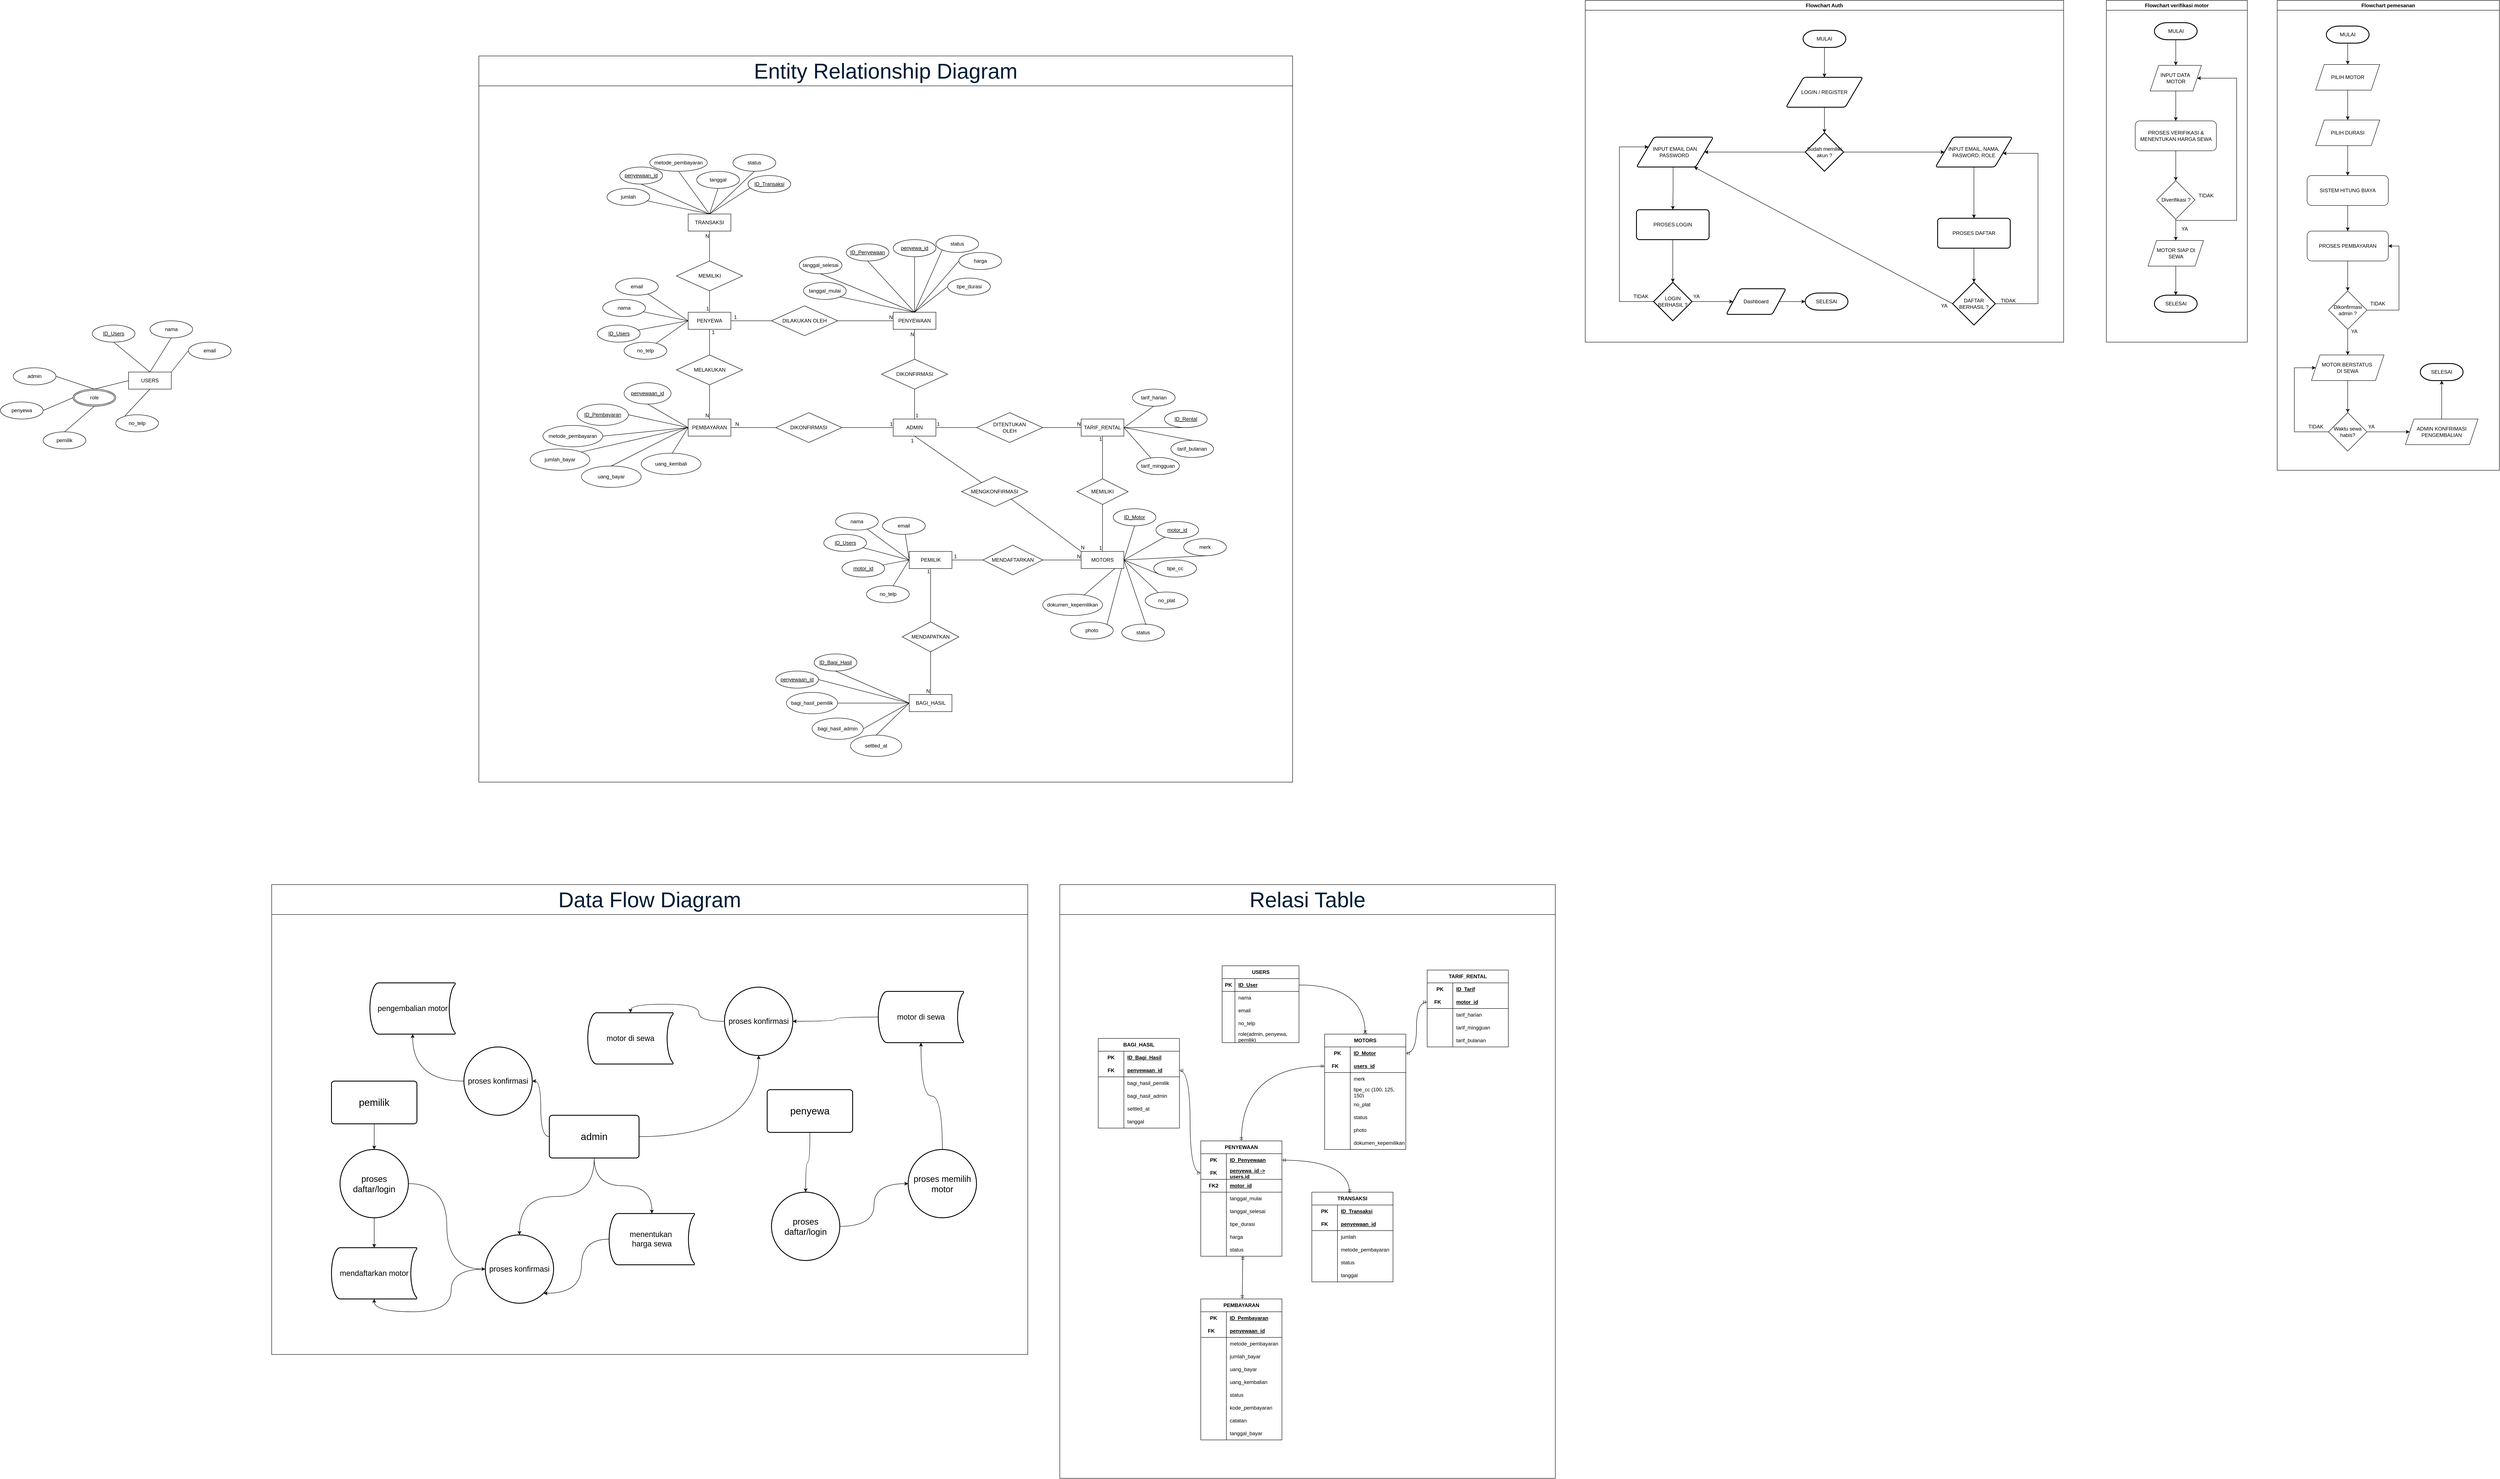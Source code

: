 <mxfile version="24.7.5">
  <diagram name="Page-1" id="THYK9lNO6VitOO5Vm_xB">
    <mxGraphModel dx="6920" dy="4328" grid="1" gridSize="10" guides="1" tooltips="1" connect="1" arrows="1" fold="1" page="1" pageScale="1" pageWidth="850" pageHeight="1100" math="0" shadow="0">
      <root>
        <mxCell id="0" />
        <mxCell id="1" parent="0" />
        <mxCell id="1w0gbBAWXoRW2KAmecnI-2" value="USERS" style="shape=table;startSize=30;container=1;collapsible=1;childLayout=tableLayout;fixedRows=1;rowLines=0;fontStyle=1;align=center;resizeLast=1;html=1;" parent="1" vertex="1">
          <mxGeometry x="-370" y="90" width="180" height="180" as="geometry" />
        </mxCell>
        <mxCell id="1w0gbBAWXoRW2KAmecnI-3" value="" style="shape=tableRow;horizontal=0;startSize=0;swimlaneHead=0;swimlaneBody=0;fillColor=none;collapsible=0;dropTarget=0;points=[[0,0.5],[1,0.5]];portConstraint=eastwest;top=0;left=0;right=0;bottom=1;" parent="1w0gbBAWXoRW2KAmecnI-2" vertex="1">
          <mxGeometry y="30" width="180" height="30" as="geometry" />
        </mxCell>
        <mxCell id="1w0gbBAWXoRW2KAmecnI-4" value="PK" style="shape=partialRectangle;connectable=0;fillColor=none;top=0;left=0;bottom=0;right=0;fontStyle=1;overflow=hidden;whiteSpace=wrap;html=1;" parent="1w0gbBAWXoRW2KAmecnI-3" vertex="1">
          <mxGeometry width="30" height="30" as="geometry">
            <mxRectangle width="30" height="30" as="alternateBounds" />
          </mxGeometry>
        </mxCell>
        <mxCell id="1w0gbBAWXoRW2KAmecnI-5" value="ID_User" style="shape=partialRectangle;connectable=0;fillColor=none;top=0;left=0;bottom=0;right=0;align=left;spacingLeft=6;fontStyle=5;overflow=hidden;whiteSpace=wrap;html=1;" parent="1w0gbBAWXoRW2KAmecnI-3" vertex="1">
          <mxGeometry x="30" width="150" height="30" as="geometry">
            <mxRectangle width="150" height="30" as="alternateBounds" />
          </mxGeometry>
        </mxCell>
        <mxCell id="1w0gbBAWXoRW2KAmecnI-6" value="" style="shape=tableRow;horizontal=0;startSize=0;swimlaneHead=0;swimlaneBody=0;fillColor=none;collapsible=0;dropTarget=0;points=[[0,0.5],[1,0.5]];portConstraint=eastwest;top=0;left=0;right=0;bottom=0;" parent="1w0gbBAWXoRW2KAmecnI-2" vertex="1">
          <mxGeometry y="60" width="180" height="30" as="geometry" />
        </mxCell>
        <mxCell id="1w0gbBAWXoRW2KAmecnI-7" value="" style="shape=partialRectangle;connectable=0;fillColor=none;top=0;left=0;bottom=0;right=0;editable=1;overflow=hidden;whiteSpace=wrap;html=1;" parent="1w0gbBAWXoRW2KAmecnI-6" vertex="1">
          <mxGeometry width="30" height="30" as="geometry">
            <mxRectangle width="30" height="30" as="alternateBounds" />
          </mxGeometry>
        </mxCell>
        <mxCell id="1w0gbBAWXoRW2KAmecnI-8" value="nama" style="shape=partialRectangle;connectable=0;fillColor=none;top=0;left=0;bottom=0;right=0;align=left;spacingLeft=6;overflow=hidden;whiteSpace=wrap;html=1;" parent="1w0gbBAWXoRW2KAmecnI-6" vertex="1">
          <mxGeometry x="30" width="150" height="30" as="geometry">
            <mxRectangle width="150" height="30" as="alternateBounds" />
          </mxGeometry>
        </mxCell>
        <mxCell id="1w0gbBAWXoRW2KAmecnI-9" value="" style="shape=tableRow;horizontal=0;startSize=0;swimlaneHead=0;swimlaneBody=0;fillColor=none;collapsible=0;dropTarget=0;points=[[0,0.5],[1,0.5]];portConstraint=eastwest;top=0;left=0;right=0;bottom=0;" parent="1w0gbBAWXoRW2KAmecnI-2" vertex="1">
          <mxGeometry y="90" width="180" height="30" as="geometry" />
        </mxCell>
        <mxCell id="1w0gbBAWXoRW2KAmecnI-10" value="" style="shape=partialRectangle;connectable=0;fillColor=none;top=0;left=0;bottom=0;right=0;editable=1;overflow=hidden;whiteSpace=wrap;html=1;" parent="1w0gbBAWXoRW2KAmecnI-9" vertex="1">
          <mxGeometry width="30" height="30" as="geometry">
            <mxRectangle width="30" height="30" as="alternateBounds" />
          </mxGeometry>
        </mxCell>
        <mxCell id="1w0gbBAWXoRW2KAmecnI-11" value="email" style="shape=partialRectangle;connectable=0;fillColor=none;top=0;left=0;bottom=0;right=0;align=left;spacingLeft=6;overflow=hidden;whiteSpace=wrap;html=1;" parent="1w0gbBAWXoRW2KAmecnI-9" vertex="1">
          <mxGeometry x="30" width="150" height="30" as="geometry">
            <mxRectangle width="150" height="30" as="alternateBounds" />
          </mxGeometry>
        </mxCell>
        <mxCell id="1w0gbBAWXoRW2KAmecnI-12" value="" style="shape=tableRow;horizontal=0;startSize=0;swimlaneHead=0;swimlaneBody=0;fillColor=none;collapsible=0;dropTarget=0;points=[[0,0.5],[1,0.5]];portConstraint=eastwest;top=0;left=0;right=0;bottom=0;" parent="1w0gbBAWXoRW2KAmecnI-2" vertex="1">
          <mxGeometry y="120" width="180" height="30" as="geometry" />
        </mxCell>
        <mxCell id="1w0gbBAWXoRW2KAmecnI-13" value="" style="shape=partialRectangle;connectable=0;fillColor=none;top=0;left=0;bottom=0;right=0;editable=1;overflow=hidden;whiteSpace=wrap;html=1;" parent="1w0gbBAWXoRW2KAmecnI-12" vertex="1">
          <mxGeometry width="30" height="30" as="geometry">
            <mxRectangle width="30" height="30" as="alternateBounds" />
          </mxGeometry>
        </mxCell>
        <mxCell id="1w0gbBAWXoRW2KAmecnI-14" value="no_telp" style="shape=partialRectangle;connectable=0;fillColor=none;top=0;left=0;bottom=0;right=0;align=left;spacingLeft=6;overflow=hidden;whiteSpace=wrap;html=1;" parent="1w0gbBAWXoRW2KAmecnI-12" vertex="1">
          <mxGeometry x="30" width="150" height="30" as="geometry">
            <mxRectangle width="150" height="30" as="alternateBounds" />
          </mxGeometry>
        </mxCell>
        <mxCell id="1w0gbBAWXoRW2KAmecnI-15" value="" style="shape=tableRow;horizontal=0;startSize=0;swimlaneHead=0;swimlaneBody=0;fillColor=none;collapsible=0;dropTarget=0;points=[[0,0.5],[1,0.5]];portConstraint=eastwest;top=0;left=0;right=0;bottom=0;" parent="1w0gbBAWXoRW2KAmecnI-2" vertex="1">
          <mxGeometry y="150" width="180" height="30" as="geometry" />
        </mxCell>
        <mxCell id="1w0gbBAWXoRW2KAmecnI-16" value="" style="shape=partialRectangle;connectable=0;fillColor=none;top=0;left=0;bottom=0;right=0;editable=1;overflow=hidden;whiteSpace=wrap;html=1;" parent="1w0gbBAWXoRW2KAmecnI-15" vertex="1">
          <mxGeometry width="30" height="30" as="geometry">
            <mxRectangle width="30" height="30" as="alternateBounds" />
          </mxGeometry>
        </mxCell>
        <mxCell id="1w0gbBAWXoRW2KAmecnI-17" value="role(admin, penyewa, pemilik)" style="shape=partialRectangle;connectable=0;fillColor=none;top=0;left=0;bottom=0;right=0;align=left;spacingLeft=6;overflow=hidden;whiteSpace=wrap;html=1;" parent="1w0gbBAWXoRW2KAmecnI-15" vertex="1">
          <mxGeometry x="30" width="150" height="30" as="geometry">
            <mxRectangle width="150" height="30" as="alternateBounds" />
          </mxGeometry>
        </mxCell>
        <mxCell id="1w0gbBAWXoRW2KAmecnI-18" value="MOTORS" style="shape=table;startSize=30;container=1;collapsible=1;childLayout=tableLayout;fixedRows=1;rowLines=0;fontStyle=1;align=center;resizeLast=1;html=1;whiteSpace=wrap;" parent="1" vertex="1">
          <mxGeometry x="-130" y="250" width="190" height="270" as="geometry" />
        </mxCell>
        <mxCell id="1w0gbBAWXoRW2KAmecnI-19" value="" style="shape=tableRow;horizontal=0;startSize=0;swimlaneHead=0;swimlaneBody=0;fillColor=none;collapsible=0;dropTarget=0;points=[[0,0.5],[1,0.5]];portConstraint=eastwest;top=0;left=0;right=0;bottom=0;html=1;" parent="1w0gbBAWXoRW2KAmecnI-18" vertex="1">
          <mxGeometry y="30" width="190" height="30" as="geometry" />
        </mxCell>
        <mxCell id="1w0gbBAWXoRW2KAmecnI-20" value="PK" style="shape=partialRectangle;connectable=0;fillColor=none;top=0;left=0;bottom=0;right=0;fontStyle=1;overflow=hidden;html=1;whiteSpace=wrap;" parent="1w0gbBAWXoRW2KAmecnI-19" vertex="1">
          <mxGeometry width="60" height="30" as="geometry">
            <mxRectangle width="60" height="30" as="alternateBounds" />
          </mxGeometry>
        </mxCell>
        <mxCell id="1w0gbBAWXoRW2KAmecnI-21" value="ID_Motor" style="shape=partialRectangle;connectable=0;fillColor=none;top=0;left=0;bottom=0;right=0;align=left;spacingLeft=6;fontStyle=5;overflow=hidden;html=1;whiteSpace=wrap;" parent="1w0gbBAWXoRW2KAmecnI-19" vertex="1">
          <mxGeometry x="60" width="130" height="30" as="geometry">
            <mxRectangle width="130" height="30" as="alternateBounds" />
          </mxGeometry>
        </mxCell>
        <mxCell id="1w0gbBAWXoRW2KAmecnI-22" value="" style="shape=tableRow;horizontal=0;startSize=0;swimlaneHead=0;swimlaneBody=0;fillColor=none;collapsible=0;dropTarget=0;points=[[0,0.5],[1,0.5]];portConstraint=eastwest;top=0;left=0;right=0;bottom=1;html=1;" parent="1w0gbBAWXoRW2KAmecnI-18" vertex="1">
          <mxGeometry y="60" width="190" height="30" as="geometry" />
        </mxCell>
        <mxCell id="1w0gbBAWXoRW2KAmecnI-23" value="FK&lt;span style=&quot;white-space: pre;&quot;&gt;&#x9;&lt;/span&gt;" style="shape=partialRectangle;connectable=0;fillColor=none;top=0;left=0;bottom=0;right=0;fontStyle=1;overflow=hidden;html=1;whiteSpace=wrap;" parent="1w0gbBAWXoRW2KAmecnI-22" vertex="1">
          <mxGeometry width="60" height="30" as="geometry">
            <mxRectangle width="60" height="30" as="alternateBounds" />
          </mxGeometry>
        </mxCell>
        <mxCell id="1w0gbBAWXoRW2KAmecnI-24" value="users_id" style="shape=partialRectangle;connectable=0;fillColor=none;top=0;left=0;bottom=0;right=0;align=left;spacingLeft=6;fontStyle=5;overflow=hidden;html=1;whiteSpace=wrap;" parent="1w0gbBAWXoRW2KAmecnI-22" vertex="1">
          <mxGeometry x="60" width="130" height="30" as="geometry">
            <mxRectangle width="130" height="30" as="alternateBounds" />
          </mxGeometry>
        </mxCell>
        <mxCell id="1w0gbBAWXoRW2KAmecnI-25" value="" style="shape=tableRow;horizontal=0;startSize=0;swimlaneHead=0;swimlaneBody=0;fillColor=none;collapsible=0;dropTarget=0;points=[[0,0.5],[1,0.5]];portConstraint=eastwest;top=0;left=0;right=0;bottom=0;html=1;" parent="1w0gbBAWXoRW2KAmecnI-18" vertex="1">
          <mxGeometry y="90" width="190" height="30" as="geometry" />
        </mxCell>
        <mxCell id="1w0gbBAWXoRW2KAmecnI-26" value="" style="shape=partialRectangle;connectable=0;fillColor=none;top=0;left=0;bottom=0;right=0;editable=1;overflow=hidden;html=1;whiteSpace=wrap;" parent="1w0gbBAWXoRW2KAmecnI-25" vertex="1">
          <mxGeometry width="60" height="30" as="geometry">
            <mxRectangle width="60" height="30" as="alternateBounds" />
          </mxGeometry>
        </mxCell>
        <mxCell id="1w0gbBAWXoRW2KAmecnI-27" value="merk" style="shape=partialRectangle;connectable=0;fillColor=none;top=0;left=0;bottom=0;right=0;align=left;spacingLeft=6;overflow=hidden;html=1;whiteSpace=wrap;" parent="1w0gbBAWXoRW2KAmecnI-25" vertex="1">
          <mxGeometry x="60" width="130" height="30" as="geometry">
            <mxRectangle width="130" height="30" as="alternateBounds" />
          </mxGeometry>
        </mxCell>
        <mxCell id="1w0gbBAWXoRW2KAmecnI-28" value="" style="shape=tableRow;horizontal=0;startSize=0;swimlaneHead=0;swimlaneBody=0;fillColor=none;collapsible=0;dropTarget=0;points=[[0,0.5],[1,0.5]];portConstraint=eastwest;top=0;left=0;right=0;bottom=0;html=1;" parent="1w0gbBAWXoRW2KAmecnI-18" vertex="1">
          <mxGeometry y="120" width="190" height="30" as="geometry" />
        </mxCell>
        <mxCell id="1w0gbBAWXoRW2KAmecnI-29" value="" style="shape=partialRectangle;connectable=0;fillColor=none;top=0;left=0;bottom=0;right=0;editable=1;overflow=hidden;html=1;whiteSpace=wrap;" parent="1w0gbBAWXoRW2KAmecnI-28" vertex="1">
          <mxGeometry width="60" height="30" as="geometry">
            <mxRectangle width="60" height="30" as="alternateBounds" />
          </mxGeometry>
        </mxCell>
        <mxCell id="1w0gbBAWXoRW2KAmecnI-30" value="tipe_cc (100, 125, 150)" style="shape=partialRectangle;connectable=0;fillColor=none;top=0;left=0;bottom=0;right=0;align=left;spacingLeft=6;overflow=hidden;html=1;whiteSpace=wrap;" parent="1w0gbBAWXoRW2KAmecnI-28" vertex="1">
          <mxGeometry x="60" width="130" height="30" as="geometry">
            <mxRectangle width="130" height="30" as="alternateBounds" />
          </mxGeometry>
        </mxCell>
        <mxCell id="1w0gbBAWXoRW2KAmecnI-31" value="" style="shape=tableRow;horizontal=0;startSize=0;swimlaneHead=0;swimlaneBody=0;fillColor=none;collapsible=0;dropTarget=0;points=[[0,0.5],[1,0.5]];portConstraint=eastwest;top=0;left=0;right=0;bottom=0;html=1;" parent="1w0gbBAWXoRW2KAmecnI-18" vertex="1">
          <mxGeometry y="150" width="190" height="30" as="geometry" />
        </mxCell>
        <mxCell id="1w0gbBAWXoRW2KAmecnI-32" value="" style="shape=partialRectangle;connectable=0;fillColor=none;top=0;left=0;bottom=0;right=0;editable=1;overflow=hidden;html=1;whiteSpace=wrap;" parent="1w0gbBAWXoRW2KAmecnI-31" vertex="1">
          <mxGeometry width="60" height="30" as="geometry">
            <mxRectangle width="60" height="30" as="alternateBounds" />
          </mxGeometry>
        </mxCell>
        <mxCell id="1w0gbBAWXoRW2KAmecnI-33" value="no_plat" style="shape=partialRectangle;connectable=0;fillColor=none;top=0;left=0;bottom=0;right=0;align=left;spacingLeft=6;overflow=hidden;html=1;whiteSpace=wrap;" parent="1w0gbBAWXoRW2KAmecnI-31" vertex="1">
          <mxGeometry x="60" width="130" height="30" as="geometry">
            <mxRectangle width="130" height="30" as="alternateBounds" />
          </mxGeometry>
        </mxCell>
        <mxCell id="1w0gbBAWXoRW2KAmecnI-34" value="" style="shape=tableRow;horizontal=0;startSize=0;swimlaneHead=0;swimlaneBody=0;fillColor=none;collapsible=0;dropTarget=0;points=[[0,0.5],[1,0.5]];portConstraint=eastwest;top=0;left=0;right=0;bottom=0;html=1;" parent="1w0gbBAWXoRW2KAmecnI-18" vertex="1">
          <mxGeometry y="180" width="190" height="30" as="geometry" />
        </mxCell>
        <mxCell id="1w0gbBAWXoRW2KAmecnI-35" value="" style="shape=partialRectangle;connectable=0;fillColor=none;top=0;left=0;bottom=0;right=0;editable=1;overflow=hidden;html=1;whiteSpace=wrap;" parent="1w0gbBAWXoRW2KAmecnI-34" vertex="1">
          <mxGeometry width="60" height="30" as="geometry">
            <mxRectangle width="60" height="30" as="alternateBounds" />
          </mxGeometry>
        </mxCell>
        <mxCell id="1w0gbBAWXoRW2KAmecnI-36" value="status" style="shape=partialRectangle;connectable=0;fillColor=none;top=0;left=0;bottom=0;right=0;align=left;spacingLeft=6;overflow=hidden;html=1;whiteSpace=wrap;" parent="1w0gbBAWXoRW2KAmecnI-34" vertex="1">
          <mxGeometry x="60" width="130" height="30" as="geometry">
            <mxRectangle width="130" height="30" as="alternateBounds" />
          </mxGeometry>
        </mxCell>
        <mxCell id="1w0gbBAWXoRW2KAmecnI-37" value="" style="shape=tableRow;horizontal=0;startSize=0;swimlaneHead=0;swimlaneBody=0;fillColor=none;collapsible=0;dropTarget=0;points=[[0,0.5],[1,0.5]];portConstraint=eastwest;top=0;left=0;right=0;bottom=0;html=1;" parent="1w0gbBAWXoRW2KAmecnI-18" vertex="1">
          <mxGeometry y="210" width="190" height="30" as="geometry" />
        </mxCell>
        <mxCell id="1w0gbBAWXoRW2KAmecnI-38" value="" style="shape=partialRectangle;connectable=0;fillColor=none;top=0;left=0;bottom=0;right=0;editable=1;overflow=hidden;html=1;whiteSpace=wrap;" parent="1w0gbBAWXoRW2KAmecnI-37" vertex="1">
          <mxGeometry width="60" height="30" as="geometry">
            <mxRectangle width="60" height="30" as="alternateBounds" />
          </mxGeometry>
        </mxCell>
        <mxCell id="1w0gbBAWXoRW2KAmecnI-39" value="photo" style="shape=partialRectangle;connectable=0;fillColor=none;top=0;left=0;bottom=0;right=0;align=left;spacingLeft=6;overflow=hidden;html=1;whiteSpace=wrap;" parent="1w0gbBAWXoRW2KAmecnI-37" vertex="1">
          <mxGeometry x="60" width="130" height="30" as="geometry">
            <mxRectangle width="130" height="30" as="alternateBounds" />
          </mxGeometry>
        </mxCell>
        <mxCell id="1w0gbBAWXoRW2KAmecnI-40" value="" style="shape=tableRow;horizontal=0;startSize=0;swimlaneHead=0;swimlaneBody=0;fillColor=none;collapsible=0;dropTarget=0;points=[[0,0.5],[1,0.5]];portConstraint=eastwest;top=0;left=0;right=0;bottom=0;html=1;" parent="1w0gbBAWXoRW2KAmecnI-18" vertex="1">
          <mxGeometry y="240" width="190" height="30" as="geometry" />
        </mxCell>
        <mxCell id="1w0gbBAWXoRW2KAmecnI-41" value="" style="shape=partialRectangle;connectable=0;fillColor=none;top=0;left=0;bottom=0;right=0;editable=1;overflow=hidden;html=1;whiteSpace=wrap;" parent="1w0gbBAWXoRW2KAmecnI-40" vertex="1">
          <mxGeometry width="60" height="30" as="geometry">
            <mxRectangle width="60" height="30" as="alternateBounds" />
          </mxGeometry>
        </mxCell>
        <mxCell id="1w0gbBAWXoRW2KAmecnI-42" value="dokumen_kepemilikan" style="shape=partialRectangle;connectable=0;fillColor=none;top=0;left=0;bottom=0;right=0;align=left;spacingLeft=6;overflow=hidden;html=1;whiteSpace=wrap;" parent="1w0gbBAWXoRW2KAmecnI-40" vertex="1">
          <mxGeometry x="60" width="130" height="30" as="geometry">
            <mxRectangle width="130" height="30" as="alternateBounds" />
          </mxGeometry>
        </mxCell>
        <mxCell id="1w0gbBAWXoRW2KAmecnI-43" value="TARIF_RENTAL" style="shape=table;startSize=30;container=1;collapsible=1;childLayout=tableLayout;fixedRows=1;rowLines=0;fontStyle=1;align=center;resizeLast=1;html=1;whiteSpace=wrap;" parent="1" vertex="1">
          <mxGeometry x="110" y="100" width="190" height="180" as="geometry" />
        </mxCell>
        <mxCell id="1w0gbBAWXoRW2KAmecnI-44" value="" style="shape=tableRow;horizontal=0;startSize=0;swimlaneHead=0;swimlaneBody=0;fillColor=none;collapsible=0;dropTarget=0;points=[[0,0.5],[1,0.5]];portConstraint=eastwest;top=0;left=0;right=0;bottom=0;html=1;" parent="1w0gbBAWXoRW2KAmecnI-43" vertex="1">
          <mxGeometry y="30" width="190" height="30" as="geometry" />
        </mxCell>
        <mxCell id="1w0gbBAWXoRW2KAmecnI-45" value="PK" style="shape=partialRectangle;connectable=0;fillColor=none;top=0;left=0;bottom=0;right=0;fontStyle=1;overflow=hidden;html=1;whiteSpace=wrap;" parent="1w0gbBAWXoRW2KAmecnI-44" vertex="1">
          <mxGeometry width="60" height="30" as="geometry">
            <mxRectangle width="60" height="30" as="alternateBounds" />
          </mxGeometry>
        </mxCell>
        <mxCell id="1w0gbBAWXoRW2KAmecnI-46" value="ID_Tarif" style="shape=partialRectangle;connectable=0;fillColor=none;top=0;left=0;bottom=0;right=0;align=left;spacingLeft=6;fontStyle=5;overflow=hidden;html=1;whiteSpace=wrap;" parent="1w0gbBAWXoRW2KAmecnI-44" vertex="1">
          <mxGeometry x="60" width="130" height="30" as="geometry">
            <mxRectangle width="130" height="30" as="alternateBounds" />
          </mxGeometry>
        </mxCell>
        <mxCell id="1w0gbBAWXoRW2KAmecnI-47" value="" style="shape=tableRow;horizontal=0;startSize=0;swimlaneHead=0;swimlaneBody=0;fillColor=none;collapsible=0;dropTarget=0;points=[[0,0.5],[1,0.5]];portConstraint=eastwest;top=0;left=0;right=0;bottom=1;html=1;" parent="1w0gbBAWXoRW2KAmecnI-43" vertex="1">
          <mxGeometry y="60" width="190" height="30" as="geometry" />
        </mxCell>
        <mxCell id="1w0gbBAWXoRW2KAmecnI-48" value="FK&lt;span style=&quot;white-space: pre;&quot;&gt;&#x9;&lt;/span&gt;" style="shape=partialRectangle;connectable=0;fillColor=none;top=0;left=0;bottom=0;right=0;fontStyle=1;overflow=hidden;html=1;whiteSpace=wrap;" parent="1w0gbBAWXoRW2KAmecnI-47" vertex="1">
          <mxGeometry width="60" height="30" as="geometry">
            <mxRectangle width="60" height="30" as="alternateBounds" />
          </mxGeometry>
        </mxCell>
        <mxCell id="1w0gbBAWXoRW2KAmecnI-49" value="motor_id" style="shape=partialRectangle;connectable=0;fillColor=none;top=0;left=0;bottom=0;right=0;align=left;spacingLeft=6;fontStyle=5;overflow=hidden;html=1;whiteSpace=wrap;" parent="1w0gbBAWXoRW2KAmecnI-47" vertex="1">
          <mxGeometry x="60" width="130" height="30" as="geometry">
            <mxRectangle width="130" height="30" as="alternateBounds" />
          </mxGeometry>
        </mxCell>
        <mxCell id="1w0gbBAWXoRW2KAmecnI-50" value="" style="shape=tableRow;horizontal=0;startSize=0;swimlaneHead=0;swimlaneBody=0;fillColor=none;collapsible=0;dropTarget=0;points=[[0,0.5],[1,0.5]];portConstraint=eastwest;top=0;left=0;right=0;bottom=0;html=1;" parent="1w0gbBAWXoRW2KAmecnI-43" vertex="1">
          <mxGeometry y="90" width="190" height="30" as="geometry" />
        </mxCell>
        <mxCell id="1w0gbBAWXoRW2KAmecnI-51" value="" style="shape=partialRectangle;connectable=0;fillColor=none;top=0;left=0;bottom=0;right=0;editable=1;overflow=hidden;html=1;whiteSpace=wrap;" parent="1w0gbBAWXoRW2KAmecnI-50" vertex="1">
          <mxGeometry width="60" height="30" as="geometry">
            <mxRectangle width="60" height="30" as="alternateBounds" />
          </mxGeometry>
        </mxCell>
        <mxCell id="1w0gbBAWXoRW2KAmecnI-52" value="tarif_harian" style="shape=partialRectangle;connectable=0;fillColor=none;top=0;left=0;bottom=0;right=0;align=left;spacingLeft=6;overflow=hidden;html=1;whiteSpace=wrap;" parent="1w0gbBAWXoRW2KAmecnI-50" vertex="1">
          <mxGeometry x="60" width="130" height="30" as="geometry">
            <mxRectangle width="130" height="30" as="alternateBounds" />
          </mxGeometry>
        </mxCell>
        <mxCell id="1w0gbBAWXoRW2KAmecnI-53" value="" style="shape=tableRow;horizontal=0;startSize=0;swimlaneHead=0;swimlaneBody=0;fillColor=none;collapsible=0;dropTarget=0;points=[[0,0.5],[1,0.5]];portConstraint=eastwest;top=0;left=0;right=0;bottom=0;html=1;" parent="1w0gbBAWXoRW2KAmecnI-43" vertex="1">
          <mxGeometry y="120" width="190" height="30" as="geometry" />
        </mxCell>
        <mxCell id="1w0gbBAWXoRW2KAmecnI-54" value="" style="shape=partialRectangle;connectable=0;fillColor=none;top=0;left=0;bottom=0;right=0;editable=1;overflow=hidden;html=1;whiteSpace=wrap;" parent="1w0gbBAWXoRW2KAmecnI-53" vertex="1">
          <mxGeometry width="60" height="30" as="geometry">
            <mxRectangle width="60" height="30" as="alternateBounds" />
          </mxGeometry>
        </mxCell>
        <mxCell id="1w0gbBAWXoRW2KAmecnI-55" value="tarif_mingguan" style="shape=partialRectangle;connectable=0;fillColor=none;top=0;left=0;bottom=0;right=0;align=left;spacingLeft=6;overflow=hidden;html=1;whiteSpace=wrap;" parent="1w0gbBAWXoRW2KAmecnI-53" vertex="1">
          <mxGeometry x="60" width="130" height="30" as="geometry">
            <mxRectangle width="130" height="30" as="alternateBounds" />
          </mxGeometry>
        </mxCell>
        <mxCell id="1w0gbBAWXoRW2KAmecnI-56" value="" style="shape=tableRow;horizontal=0;startSize=0;swimlaneHead=0;swimlaneBody=0;fillColor=none;collapsible=0;dropTarget=0;points=[[0,0.5],[1,0.5]];portConstraint=eastwest;top=0;left=0;right=0;bottom=0;html=1;" parent="1w0gbBAWXoRW2KAmecnI-43" vertex="1">
          <mxGeometry y="150" width="190" height="30" as="geometry" />
        </mxCell>
        <mxCell id="1w0gbBAWXoRW2KAmecnI-57" value="" style="shape=partialRectangle;connectable=0;fillColor=none;top=0;left=0;bottom=0;right=0;editable=1;overflow=hidden;html=1;whiteSpace=wrap;" parent="1w0gbBAWXoRW2KAmecnI-56" vertex="1">
          <mxGeometry width="60" height="30" as="geometry">
            <mxRectangle width="60" height="30" as="alternateBounds" />
          </mxGeometry>
        </mxCell>
        <mxCell id="1w0gbBAWXoRW2KAmecnI-58" value="tarif_bulanan" style="shape=partialRectangle;connectable=0;fillColor=none;top=0;left=0;bottom=0;right=0;align=left;spacingLeft=6;overflow=hidden;html=1;whiteSpace=wrap;" parent="1w0gbBAWXoRW2KAmecnI-56" vertex="1">
          <mxGeometry x="60" width="130" height="30" as="geometry">
            <mxRectangle width="130" height="30" as="alternateBounds" />
          </mxGeometry>
        </mxCell>
        <mxCell id="1w0gbBAWXoRW2KAmecnI-71" value="PENYEWAAN" style="shape=table;startSize=30;container=1;collapsible=1;childLayout=tableLayout;fixedRows=1;rowLines=0;fontStyle=1;align=center;resizeLast=1;html=1;whiteSpace=wrap;" parent="1" vertex="1">
          <mxGeometry x="-420" y="500" width="190" height="270" as="geometry" />
        </mxCell>
        <mxCell id="1w0gbBAWXoRW2KAmecnI-72" value="" style="shape=tableRow;horizontal=0;startSize=0;swimlaneHead=0;swimlaneBody=0;fillColor=none;collapsible=0;dropTarget=0;points=[[0,0.5],[1,0.5]];portConstraint=eastwest;top=0;left=0;right=0;bottom=0;html=1;" parent="1w0gbBAWXoRW2KAmecnI-71" vertex="1">
          <mxGeometry y="30" width="190" height="30" as="geometry" />
        </mxCell>
        <mxCell id="1w0gbBAWXoRW2KAmecnI-73" value="PK" style="shape=partialRectangle;connectable=0;fillColor=none;top=0;left=0;bottom=0;right=0;fontStyle=1;overflow=hidden;html=1;whiteSpace=wrap;" parent="1w0gbBAWXoRW2KAmecnI-72" vertex="1">
          <mxGeometry width="60" height="30" as="geometry">
            <mxRectangle width="60" height="30" as="alternateBounds" />
          </mxGeometry>
        </mxCell>
        <mxCell id="1w0gbBAWXoRW2KAmecnI-74" value="ID_Penyewaan" style="shape=partialRectangle;connectable=0;fillColor=none;top=0;left=0;bottom=0;right=0;align=left;spacingLeft=6;fontStyle=5;overflow=hidden;html=1;whiteSpace=wrap;" parent="1w0gbBAWXoRW2KAmecnI-72" vertex="1">
          <mxGeometry x="60" width="130" height="30" as="geometry">
            <mxRectangle width="130" height="30" as="alternateBounds" />
          </mxGeometry>
        </mxCell>
        <mxCell id="1w0gbBAWXoRW2KAmecnI-75" value="" style="shape=tableRow;horizontal=0;startSize=0;swimlaneHead=0;swimlaneBody=0;fillColor=none;collapsible=0;dropTarget=0;points=[[0,0.5],[1,0.5]];portConstraint=eastwest;top=0;left=0;right=0;bottom=1;html=1;" parent="1w0gbBAWXoRW2KAmecnI-71" vertex="1">
          <mxGeometry y="60" width="190" height="30" as="geometry" />
        </mxCell>
        <mxCell id="1w0gbBAWXoRW2KAmecnI-76" value="FK" style="shape=partialRectangle;connectable=0;fillColor=none;top=0;left=0;bottom=0;right=0;fontStyle=1;overflow=hidden;html=1;whiteSpace=wrap;" parent="1w0gbBAWXoRW2KAmecnI-75" vertex="1">
          <mxGeometry width="60" height="30" as="geometry">
            <mxRectangle width="60" height="30" as="alternateBounds" />
          </mxGeometry>
        </mxCell>
        <mxCell id="1w0gbBAWXoRW2KAmecnI-77" value="penyewa_id -&amp;gt; users.id" style="shape=partialRectangle;connectable=0;fillColor=none;top=0;left=0;bottom=0;right=0;align=left;spacingLeft=6;fontStyle=5;overflow=hidden;html=1;whiteSpace=wrap;" parent="1w0gbBAWXoRW2KAmecnI-75" vertex="1">
          <mxGeometry x="60" width="130" height="30" as="geometry">
            <mxRectangle width="130" height="30" as="alternateBounds" />
          </mxGeometry>
        </mxCell>
        <mxCell id="1w0gbBAWXoRW2KAmecnI-96" value="" style="shape=tableRow;horizontal=0;startSize=0;swimlaneHead=0;swimlaneBody=0;fillColor=none;collapsible=0;dropTarget=0;points=[[0,0.5],[1,0.5]];portConstraint=eastwest;top=0;left=0;right=0;bottom=1;html=1;" parent="1w0gbBAWXoRW2KAmecnI-71" vertex="1">
          <mxGeometry y="90" width="190" height="30" as="geometry" />
        </mxCell>
        <mxCell id="1w0gbBAWXoRW2KAmecnI-97" value="FK2" style="shape=partialRectangle;connectable=0;fillColor=none;top=0;left=0;bottom=0;right=0;fontStyle=1;overflow=hidden;html=1;whiteSpace=wrap;" parent="1w0gbBAWXoRW2KAmecnI-96" vertex="1">
          <mxGeometry width="60" height="30" as="geometry">
            <mxRectangle width="60" height="30" as="alternateBounds" />
          </mxGeometry>
        </mxCell>
        <mxCell id="1w0gbBAWXoRW2KAmecnI-98" value="motor_id" style="shape=partialRectangle;connectable=0;fillColor=none;top=0;left=0;bottom=0;right=0;align=left;spacingLeft=6;fontStyle=5;overflow=hidden;html=1;whiteSpace=wrap;" parent="1w0gbBAWXoRW2KAmecnI-96" vertex="1">
          <mxGeometry x="60" width="130" height="30" as="geometry">
            <mxRectangle width="130" height="30" as="alternateBounds" />
          </mxGeometry>
        </mxCell>
        <mxCell id="1w0gbBAWXoRW2KAmecnI-78" value="" style="shape=tableRow;horizontal=0;startSize=0;swimlaneHead=0;swimlaneBody=0;fillColor=none;collapsible=0;dropTarget=0;points=[[0,0.5],[1,0.5]];portConstraint=eastwest;top=0;left=0;right=0;bottom=0;html=1;" parent="1w0gbBAWXoRW2KAmecnI-71" vertex="1">
          <mxGeometry y="120" width="190" height="30" as="geometry" />
        </mxCell>
        <mxCell id="1w0gbBAWXoRW2KAmecnI-79" value="" style="shape=partialRectangle;connectable=0;fillColor=none;top=0;left=0;bottom=0;right=0;editable=1;overflow=hidden;html=1;whiteSpace=wrap;" parent="1w0gbBAWXoRW2KAmecnI-78" vertex="1">
          <mxGeometry width="60" height="30" as="geometry">
            <mxRectangle width="60" height="30" as="alternateBounds" />
          </mxGeometry>
        </mxCell>
        <mxCell id="1w0gbBAWXoRW2KAmecnI-80" value="tanggal_mulai" style="shape=partialRectangle;connectable=0;fillColor=none;top=0;left=0;bottom=0;right=0;align=left;spacingLeft=6;overflow=hidden;html=1;whiteSpace=wrap;" parent="1w0gbBAWXoRW2KAmecnI-78" vertex="1">
          <mxGeometry x="60" width="130" height="30" as="geometry">
            <mxRectangle width="130" height="30" as="alternateBounds" />
          </mxGeometry>
        </mxCell>
        <mxCell id="1w0gbBAWXoRW2KAmecnI-81" value="" style="shape=tableRow;horizontal=0;startSize=0;swimlaneHead=0;swimlaneBody=0;fillColor=none;collapsible=0;dropTarget=0;points=[[0,0.5],[1,0.5]];portConstraint=eastwest;top=0;left=0;right=0;bottom=0;html=1;" parent="1w0gbBAWXoRW2KAmecnI-71" vertex="1">
          <mxGeometry y="150" width="190" height="30" as="geometry" />
        </mxCell>
        <mxCell id="1w0gbBAWXoRW2KAmecnI-82" value="" style="shape=partialRectangle;connectable=0;fillColor=none;top=0;left=0;bottom=0;right=0;editable=1;overflow=hidden;html=1;whiteSpace=wrap;" parent="1w0gbBAWXoRW2KAmecnI-81" vertex="1">
          <mxGeometry width="60" height="30" as="geometry">
            <mxRectangle width="60" height="30" as="alternateBounds" />
          </mxGeometry>
        </mxCell>
        <mxCell id="1w0gbBAWXoRW2KAmecnI-83" value="tanggal_selesai" style="shape=partialRectangle;connectable=0;fillColor=none;top=0;left=0;bottom=0;right=0;align=left;spacingLeft=6;overflow=hidden;html=1;whiteSpace=wrap;" parent="1w0gbBAWXoRW2KAmecnI-81" vertex="1">
          <mxGeometry x="60" width="130" height="30" as="geometry">
            <mxRectangle width="130" height="30" as="alternateBounds" />
          </mxGeometry>
        </mxCell>
        <mxCell id="1w0gbBAWXoRW2KAmecnI-84" value="" style="shape=tableRow;horizontal=0;startSize=0;swimlaneHead=0;swimlaneBody=0;fillColor=none;collapsible=0;dropTarget=0;points=[[0,0.5],[1,0.5]];portConstraint=eastwest;top=0;left=0;right=0;bottom=0;html=1;" parent="1w0gbBAWXoRW2KAmecnI-71" vertex="1">
          <mxGeometry y="180" width="190" height="30" as="geometry" />
        </mxCell>
        <mxCell id="1w0gbBAWXoRW2KAmecnI-85" value="" style="shape=partialRectangle;connectable=0;fillColor=none;top=0;left=0;bottom=0;right=0;editable=1;overflow=hidden;html=1;whiteSpace=wrap;" parent="1w0gbBAWXoRW2KAmecnI-84" vertex="1">
          <mxGeometry width="60" height="30" as="geometry">
            <mxRectangle width="60" height="30" as="alternateBounds" />
          </mxGeometry>
        </mxCell>
        <mxCell id="1w0gbBAWXoRW2KAmecnI-86" value="tipe_durasi" style="shape=partialRectangle;connectable=0;fillColor=none;top=0;left=0;bottom=0;right=0;align=left;spacingLeft=6;overflow=hidden;html=1;whiteSpace=wrap;" parent="1w0gbBAWXoRW2KAmecnI-84" vertex="1">
          <mxGeometry x="60" width="130" height="30" as="geometry">
            <mxRectangle width="130" height="30" as="alternateBounds" />
          </mxGeometry>
        </mxCell>
        <mxCell id="1w0gbBAWXoRW2KAmecnI-87" value="" style="shape=tableRow;horizontal=0;startSize=0;swimlaneHead=0;swimlaneBody=0;fillColor=none;collapsible=0;dropTarget=0;points=[[0,0.5],[1,0.5]];portConstraint=eastwest;top=0;left=0;right=0;bottom=0;html=1;" parent="1w0gbBAWXoRW2KAmecnI-71" vertex="1">
          <mxGeometry y="210" width="190" height="30" as="geometry" />
        </mxCell>
        <mxCell id="1w0gbBAWXoRW2KAmecnI-88" value="" style="shape=partialRectangle;connectable=0;fillColor=none;top=0;left=0;bottom=0;right=0;editable=1;overflow=hidden;html=1;whiteSpace=wrap;" parent="1w0gbBAWXoRW2KAmecnI-87" vertex="1">
          <mxGeometry width="60" height="30" as="geometry">
            <mxRectangle width="60" height="30" as="alternateBounds" />
          </mxGeometry>
        </mxCell>
        <mxCell id="1w0gbBAWXoRW2KAmecnI-89" value="harga" style="shape=partialRectangle;connectable=0;fillColor=none;top=0;left=0;bottom=0;right=0;align=left;spacingLeft=6;overflow=hidden;html=1;whiteSpace=wrap;" parent="1w0gbBAWXoRW2KAmecnI-87" vertex="1">
          <mxGeometry x="60" width="130" height="30" as="geometry">
            <mxRectangle width="130" height="30" as="alternateBounds" />
          </mxGeometry>
        </mxCell>
        <mxCell id="1w0gbBAWXoRW2KAmecnI-90" value="" style="shape=tableRow;horizontal=0;startSize=0;swimlaneHead=0;swimlaneBody=0;fillColor=none;collapsible=0;dropTarget=0;points=[[0,0.5],[1,0.5]];portConstraint=eastwest;top=0;left=0;right=0;bottom=0;html=1;" parent="1w0gbBAWXoRW2KAmecnI-71" vertex="1">
          <mxGeometry y="240" width="190" height="30" as="geometry" />
        </mxCell>
        <mxCell id="1w0gbBAWXoRW2KAmecnI-91" value="" style="shape=partialRectangle;connectable=0;fillColor=none;top=0;left=0;bottom=0;right=0;editable=1;overflow=hidden;html=1;whiteSpace=wrap;" parent="1w0gbBAWXoRW2KAmecnI-90" vertex="1">
          <mxGeometry width="60" height="30" as="geometry">
            <mxRectangle width="60" height="30" as="alternateBounds" />
          </mxGeometry>
        </mxCell>
        <mxCell id="1w0gbBAWXoRW2KAmecnI-92" value="status" style="shape=partialRectangle;connectable=0;fillColor=none;top=0;left=0;bottom=0;right=0;align=left;spacingLeft=6;overflow=hidden;html=1;whiteSpace=wrap;" parent="1w0gbBAWXoRW2KAmecnI-90" vertex="1">
          <mxGeometry x="60" width="130" height="30" as="geometry">
            <mxRectangle width="130" height="30" as="alternateBounds" />
          </mxGeometry>
        </mxCell>
        <mxCell id="1w0gbBAWXoRW2KAmecnI-99" value="TRANSAKSI" style="shape=table;startSize=30;container=1;collapsible=1;childLayout=tableLayout;fixedRows=1;rowLines=0;fontStyle=1;align=center;resizeLast=1;html=1;whiteSpace=wrap;" parent="1" vertex="1">
          <mxGeometry x="-160" y="620" width="190" height="210" as="geometry" />
        </mxCell>
        <mxCell id="1w0gbBAWXoRW2KAmecnI-100" value="" style="shape=tableRow;horizontal=0;startSize=0;swimlaneHead=0;swimlaneBody=0;fillColor=none;collapsible=0;dropTarget=0;points=[[0,0.5],[1,0.5]];portConstraint=eastwest;top=0;left=0;right=0;bottom=0;html=1;" parent="1w0gbBAWXoRW2KAmecnI-99" vertex="1">
          <mxGeometry y="30" width="190" height="30" as="geometry" />
        </mxCell>
        <mxCell id="1w0gbBAWXoRW2KAmecnI-101" value="PK" style="shape=partialRectangle;connectable=0;fillColor=none;top=0;left=0;bottom=0;right=0;fontStyle=1;overflow=hidden;html=1;whiteSpace=wrap;" parent="1w0gbBAWXoRW2KAmecnI-100" vertex="1">
          <mxGeometry width="60" height="30" as="geometry">
            <mxRectangle width="60" height="30" as="alternateBounds" />
          </mxGeometry>
        </mxCell>
        <mxCell id="1w0gbBAWXoRW2KAmecnI-102" value="ID_Transaksi" style="shape=partialRectangle;connectable=0;fillColor=none;top=0;left=0;bottom=0;right=0;align=left;spacingLeft=6;fontStyle=5;overflow=hidden;html=1;whiteSpace=wrap;" parent="1w0gbBAWXoRW2KAmecnI-100" vertex="1">
          <mxGeometry x="60" width="130" height="30" as="geometry">
            <mxRectangle width="130" height="30" as="alternateBounds" />
          </mxGeometry>
        </mxCell>
        <mxCell id="1w0gbBAWXoRW2KAmecnI-103" value="" style="shape=tableRow;horizontal=0;startSize=0;swimlaneHead=0;swimlaneBody=0;fillColor=none;collapsible=0;dropTarget=0;points=[[0,0.5],[1,0.5]];portConstraint=eastwest;top=0;left=0;right=0;bottom=1;html=1;" parent="1w0gbBAWXoRW2KAmecnI-99" vertex="1">
          <mxGeometry y="60" width="190" height="30" as="geometry" />
        </mxCell>
        <mxCell id="1w0gbBAWXoRW2KAmecnI-104" value="FK" style="shape=partialRectangle;connectable=0;fillColor=none;top=0;left=0;bottom=0;right=0;fontStyle=1;overflow=hidden;html=1;whiteSpace=wrap;" parent="1w0gbBAWXoRW2KAmecnI-103" vertex="1">
          <mxGeometry width="60" height="30" as="geometry">
            <mxRectangle width="60" height="30" as="alternateBounds" />
          </mxGeometry>
        </mxCell>
        <mxCell id="1w0gbBAWXoRW2KAmecnI-105" value="penyewaan_id" style="shape=partialRectangle;connectable=0;fillColor=none;top=0;left=0;bottom=0;right=0;align=left;spacingLeft=6;fontStyle=5;overflow=hidden;html=1;whiteSpace=wrap;" parent="1w0gbBAWXoRW2KAmecnI-103" vertex="1">
          <mxGeometry x="60" width="130" height="30" as="geometry">
            <mxRectangle width="130" height="30" as="alternateBounds" />
          </mxGeometry>
        </mxCell>
        <mxCell id="1w0gbBAWXoRW2KAmecnI-109" value="" style="shape=tableRow;horizontal=0;startSize=0;swimlaneHead=0;swimlaneBody=0;fillColor=none;collapsible=0;dropTarget=0;points=[[0,0.5],[1,0.5]];portConstraint=eastwest;top=0;left=0;right=0;bottom=0;html=1;" parent="1w0gbBAWXoRW2KAmecnI-99" vertex="1">
          <mxGeometry y="90" width="190" height="30" as="geometry" />
        </mxCell>
        <mxCell id="1w0gbBAWXoRW2KAmecnI-110" value="" style="shape=partialRectangle;connectable=0;fillColor=none;top=0;left=0;bottom=0;right=0;editable=1;overflow=hidden;html=1;whiteSpace=wrap;" parent="1w0gbBAWXoRW2KAmecnI-109" vertex="1">
          <mxGeometry width="60" height="30" as="geometry">
            <mxRectangle width="60" height="30" as="alternateBounds" />
          </mxGeometry>
        </mxCell>
        <mxCell id="1w0gbBAWXoRW2KAmecnI-111" value="jumlah" style="shape=partialRectangle;connectable=0;fillColor=none;top=0;left=0;bottom=0;right=0;align=left;spacingLeft=6;overflow=hidden;html=1;whiteSpace=wrap;" parent="1w0gbBAWXoRW2KAmecnI-109" vertex="1">
          <mxGeometry x="60" width="130" height="30" as="geometry">
            <mxRectangle width="130" height="30" as="alternateBounds" />
          </mxGeometry>
        </mxCell>
        <mxCell id="1w0gbBAWXoRW2KAmecnI-112" value="" style="shape=tableRow;horizontal=0;startSize=0;swimlaneHead=0;swimlaneBody=0;fillColor=none;collapsible=0;dropTarget=0;points=[[0,0.5],[1,0.5]];portConstraint=eastwest;top=0;left=0;right=0;bottom=0;html=1;" parent="1w0gbBAWXoRW2KAmecnI-99" vertex="1">
          <mxGeometry y="120" width="190" height="30" as="geometry" />
        </mxCell>
        <mxCell id="1w0gbBAWXoRW2KAmecnI-113" value="" style="shape=partialRectangle;connectable=0;fillColor=none;top=0;left=0;bottom=0;right=0;editable=1;overflow=hidden;html=1;whiteSpace=wrap;" parent="1w0gbBAWXoRW2KAmecnI-112" vertex="1">
          <mxGeometry width="60" height="30" as="geometry">
            <mxRectangle width="60" height="30" as="alternateBounds" />
          </mxGeometry>
        </mxCell>
        <mxCell id="1w0gbBAWXoRW2KAmecnI-114" value="metode_pembayaran" style="shape=partialRectangle;connectable=0;fillColor=none;top=0;left=0;bottom=0;right=0;align=left;spacingLeft=6;overflow=hidden;html=1;whiteSpace=wrap;" parent="1w0gbBAWXoRW2KAmecnI-112" vertex="1">
          <mxGeometry x="60" width="130" height="30" as="geometry">
            <mxRectangle width="130" height="30" as="alternateBounds" />
          </mxGeometry>
        </mxCell>
        <mxCell id="1w0gbBAWXoRW2KAmecnI-115" value="" style="shape=tableRow;horizontal=0;startSize=0;swimlaneHead=0;swimlaneBody=0;fillColor=none;collapsible=0;dropTarget=0;points=[[0,0.5],[1,0.5]];portConstraint=eastwest;top=0;left=0;right=0;bottom=0;html=1;" parent="1w0gbBAWXoRW2KAmecnI-99" vertex="1">
          <mxGeometry y="150" width="190" height="30" as="geometry" />
        </mxCell>
        <mxCell id="1w0gbBAWXoRW2KAmecnI-116" value="" style="shape=partialRectangle;connectable=0;fillColor=none;top=0;left=0;bottom=0;right=0;editable=1;overflow=hidden;html=1;whiteSpace=wrap;" parent="1w0gbBAWXoRW2KAmecnI-115" vertex="1">
          <mxGeometry width="60" height="30" as="geometry">
            <mxRectangle width="60" height="30" as="alternateBounds" />
          </mxGeometry>
        </mxCell>
        <mxCell id="1w0gbBAWXoRW2KAmecnI-117" value="status" style="shape=partialRectangle;connectable=0;fillColor=none;top=0;left=0;bottom=0;right=0;align=left;spacingLeft=6;overflow=hidden;html=1;whiteSpace=wrap;" parent="1w0gbBAWXoRW2KAmecnI-115" vertex="1">
          <mxGeometry x="60" width="130" height="30" as="geometry">
            <mxRectangle width="130" height="30" as="alternateBounds" />
          </mxGeometry>
        </mxCell>
        <mxCell id="1w0gbBAWXoRW2KAmecnI-118" value="" style="shape=tableRow;horizontal=0;startSize=0;swimlaneHead=0;swimlaneBody=0;fillColor=none;collapsible=0;dropTarget=0;points=[[0,0.5],[1,0.5]];portConstraint=eastwest;top=0;left=0;right=0;bottom=0;html=1;" parent="1w0gbBAWXoRW2KAmecnI-99" vertex="1">
          <mxGeometry y="180" width="190" height="30" as="geometry" />
        </mxCell>
        <mxCell id="1w0gbBAWXoRW2KAmecnI-119" value="" style="shape=partialRectangle;connectable=0;fillColor=none;top=0;left=0;bottom=0;right=0;editable=1;overflow=hidden;html=1;whiteSpace=wrap;" parent="1w0gbBAWXoRW2KAmecnI-118" vertex="1">
          <mxGeometry width="60" height="30" as="geometry">
            <mxRectangle width="60" height="30" as="alternateBounds" />
          </mxGeometry>
        </mxCell>
        <mxCell id="1w0gbBAWXoRW2KAmecnI-120" value="tanggal" style="shape=partialRectangle;connectable=0;fillColor=none;top=0;left=0;bottom=0;right=0;align=left;spacingLeft=6;overflow=hidden;html=1;whiteSpace=wrap;" parent="1w0gbBAWXoRW2KAmecnI-118" vertex="1">
          <mxGeometry x="60" width="130" height="30" as="geometry">
            <mxRectangle width="130" height="30" as="alternateBounds" />
          </mxGeometry>
        </mxCell>
        <mxCell id="1w0gbBAWXoRW2KAmecnI-124" value="BAGI_HASIL" style="shape=table;startSize=30;container=1;collapsible=1;childLayout=tableLayout;fixedRows=1;rowLines=0;fontStyle=1;align=center;resizeLast=1;html=1;whiteSpace=wrap;" parent="1" vertex="1">
          <mxGeometry x="-660" y="260" width="190" height="210" as="geometry" />
        </mxCell>
        <mxCell id="1w0gbBAWXoRW2KAmecnI-125" value="" style="shape=tableRow;horizontal=0;startSize=0;swimlaneHead=0;swimlaneBody=0;fillColor=none;collapsible=0;dropTarget=0;points=[[0,0.5],[1,0.5]];portConstraint=eastwest;top=0;left=0;right=0;bottom=0;html=1;" parent="1w0gbBAWXoRW2KAmecnI-124" vertex="1">
          <mxGeometry y="30" width="190" height="30" as="geometry" />
        </mxCell>
        <mxCell id="1w0gbBAWXoRW2KAmecnI-126" value="PK" style="shape=partialRectangle;connectable=0;fillColor=none;top=0;left=0;bottom=0;right=0;fontStyle=1;overflow=hidden;html=1;whiteSpace=wrap;" parent="1w0gbBAWXoRW2KAmecnI-125" vertex="1">
          <mxGeometry width="60" height="30" as="geometry">
            <mxRectangle width="60" height="30" as="alternateBounds" />
          </mxGeometry>
        </mxCell>
        <mxCell id="1w0gbBAWXoRW2KAmecnI-127" value="ID_Bagi_Hasil" style="shape=partialRectangle;connectable=0;fillColor=none;top=0;left=0;bottom=0;right=0;align=left;spacingLeft=6;fontStyle=5;overflow=hidden;html=1;whiteSpace=wrap;" parent="1w0gbBAWXoRW2KAmecnI-125" vertex="1">
          <mxGeometry x="60" width="130" height="30" as="geometry">
            <mxRectangle width="130" height="30" as="alternateBounds" />
          </mxGeometry>
        </mxCell>
        <mxCell id="1w0gbBAWXoRW2KAmecnI-128" value="" style="shape=tableRow;horizontal=0;startSize=0;swimlaneHead=0;swimlaneBody=0;fillColor=none;collapsible=0;dropTarget=0;points=[[0,0.5],[1,0.5]];portConstraint=eastwest;top=0;left=0;right=0;bottom=1;html=1;" parent="1w0gbBAWXoRW2KAmecnI-124" vertex="1">
          <mxGeometry y="60" width="190" height="30" as="geometry" />
        </mxCell>
        <mxCell id="1w0gbBAWXoRW2KAmecnI-129" value="FK" style="shape=partialRectangle;connectable=0;fillColor=none;top=0;left=0;bottom=0;right=0;fontStyle=1;overflow=hidden;html=1;whiteSpace=wrap;" parent="1w0gbBAWXoRW2KAmecnI-128" vertex="1">
          <mxGeometry width="60" height="30" as="geometry">
            <mxRectangle width="60" height="30" as="alternateBounds" />
          </mxGeometry>
        </mxCell>
        <mxCell id="1w0gbBAWXoRW2KAmecnI-130" value="penyewaan_id" style="shape=partialRectangle;connectable=0;fillColor=none;top=0;left=0;bottom=0;right=0;align=left;spacingLeft=6;fontStyle=5;overflow=hidden;html=1;whiteSpace=wrap;" parent="1w0gbBAWXoRW2KAmecnI-128" vertex="1">
          <mxGeometry x="60" width="130" height="30" as="geometry">
            <mxRectangle width="130" height="30" as="alternateBounds" />
          </mxGeometry>
        </mxCell>
        <mxCell id="1w0gbBAWXoRW2KAmecnI-131" value="" style="shape=tableRow;horizontal=0;startSize=0;swimlaneHead=0;swimlaneBody=0;fillColor=none;collapsible=0;dropTarget=0;points=[[0,0.5],[1,0.5]];portConstraint=eastwest;top=0;left=0;right=0;bottom=0;html=1;" parent="1w0gbBAWXoRW2KAmecnI-124" vertex="1">
          <mxGeometry y="90" width="190" height="30" as="geometry" />
        </mxCell>
        <mxCell id="1w0gbBAWXoRW2KAmecnI-132" value="" style="shape=partialRectangle;connectable=0;fillColor=none;top=0;left=0;bottom=0;right=0;editable=1;overflow=hidden;html=1;whiteSpace=wrap;" parent="1w0gbBAWXoRW2KAmecnI-131" vertex="1">
          <mxGeometry width="60" height="30" as="geometry">
            <mxRectangle width="60" height="30" as="alternateBounds" />
          </mxGeometry>
        </mxCell>
        <mxCell id="1w0gbBAWXoRW2KAmecnI-133" value="bagi_hasil_pemilik" style="shape=partialRectangle;connectable=0;fillColor=none;top=0;left=0;bottom=0;right=0;align=left;spacingLeft=6;overflow=hidden;html=1;whiteSpace=wrap;" parent="1w0gbBAWXoRW2KAmecnI-131" vertex="1">
          <mxGeometry x="60" width="130" height="30" as="geometry">
            <mxRectangle width="130" height="30" as="alternateBounds" />
          </mxGeometry>
        </mxCell>
        <mxCell id="1w0gbBAWXoRW2KAmecnI-134" value="" style="shape=tableRow;horizontal=0;startSize=0;swimlaneHead=0;swimlaneBody=0;fillColor=none;collapsible=0;dropTarget=0;points=[[0,0.5],[1,0.5]];portConstraint=eastwest;top=0;left=0;right=0;bottom=0;html=1;" parent="1w0gbBAWXoRW2KAmecnI-124" vertex="1">
          <mxGeometry y="120" width="190" height="30" as="geometry" />
        </mxCell>
        <mxCell id="1w0gbBAWXoRW2KAmecnI-135" value="" style="shape=partialRectangle;connectable=0;fillColor=none;top=0;left=0;bottom=0;right=0;editable=1;overflow=hidden;html=1;whiteSpace=wrap;" parent="1w0gbBAWXoRW2KAmecnI-134" vertex="1">
          <mxGeometry width="60" height="30" as="geometry">
            <mxRectangle width="60" height="30" as="alternateBounds" />
          </mxGeometry>
        </mxCell>
        <mxCell id="1w0gbBAWXoRW2KAmecnI-136" value="bagi_hasil_admin" style="shape=partialRectangle;connectable=0;fillColor=none;top=0;left=0;bottom=0;right=0;align=left;spacingLeft=6;overflow=hidden;html=1;whiteSpace=wrap;" parent="1w0gbBAWXoRW2KAmecnI-134" vertex="1">
          <mxGeometry x="60" width="130" height="30" as="geometry">
            <mxRectangle width="130" height="30" as="alternateBounds" />
          </mxGeometry>
        </mxCell>
        <mxCell id="1w0gbBAWXoRW2KAmecnI-137" value="" style="shape=tableRow;horizontal=0;startSize=0;swimlaneHead=0;swimlaneBody=0;fillColor=none;collapsible=0;dropTarget=0;points=[[0,0.5],[1,0.5]];portConstraint=eastwest;top=0;left=0;right=0;bottom=0;html=1;" parent="1w0gbBAWXoRW2KAmecnI-124" vertex="1">
          <mxGeometry y="150" width="190" height="30" as="geometry" />
        </mxCell>
        <mxCell id="1w0gbBAWXoRW2KAmecnI-138" value="" style="shape=partialRectangle;connectable=0;fillColor=none;top=0;left=0;bottom=0;right=0;editable=1;overflow=hidden;html=1;whiteSpace=wrap;" parent="1w0gbBAWXoRW2KAmecnI-137" vertex="1">
          <mxGeometry width="60" height="30" as="geometry">
            <mxRectangle width="60" height="30" as="alternateBounds" />
          </mxGeometry>
        </mxCell>
        <mxCell id="1w0gbBAWXoRW2KAmecnI-139" value="settled_at" style="shape=partialRectangle;connectable=0;fillColor=none;top=0;left=0;bottom=0;right=0;align=left;spacingLeft=6;overflow=hidden;html=1;whiteSpace=wrap;" parent="1w0gbBAWXoRW2KAmecnI-137" vertex="1">
          <mxGeometry x="60" width="130" height="30" as="geometry">
            <mxRectangle width="130" height="30" as="alternateBounds" />
          </mxGeometry>
        </mxCell>
        <mxCell id="1w0gbBAWXoRW2KAmecnI-140" value="" style="shape=tableRow;horizontal=0;startSize=0;swimlaneHead=0;swimlaneBody=0;fillColor=none;collapsible=0;dropTarget=0;points=[[0,0.5],[1,0.5]];portConstraint=eastwest;top=0;left=0;right=0;bottom=0;html=1;" parent="1w0gbBAWXoRW2KAmecnI-124" vertex="1">
          <mxGeometry y="180" width="190" height="30" as="geometry" />
        </mxCell>
        <mxCell id="1w0gbBAWXoRW2KAmecnI-141" value="" style="shape=partialRectangle;connectable=0;fillColor=none;top=0;left=0;bottom=0;right=0;editable=1;overflow=hidden;html=1;whiteSpace=wrap;" parent="1w0gbBAWXoRW2KAmecnI-140" vertex="1">
          <mxGeometry width="60" height="30" as="geometry">
            <mxRectangle width="60" height="30" as="alternateBounds" />
          </mxGeometry>
        </mxCell>
        <mxCell id="1w0gbBAWXoRW2KAmecnI-142" value="tanggal" style="shape=partialRectangle;connectable=0;fillColor=none;top=0;left=0;bottom=0;right=0;align=left;spacingLeft=6;overflow=hidden;html=1;whiteSpace=wrap;" parent="1w0gbBAWXoRW2KAmecnI-140" vertex="1">
          <mxGeometry x="60" width="130" height="30" as="geometry">
            <mxRectangle width="130" height="30" as="alternateBounds" />
          </mxGeometry>
        </mxCell>
        <mxCell id="1w0gbBAWXoRW2KAmecnI-143" value="" style="edgeStyle=orthogonalEdgeStyle;fontSize=12;html=1;endArrow=ERoneToMany;rounded=0;entryX=0.5;entryY=0;entryDx=0;entryDy=0;exitX=1;exitY=0.5;exitDx=0;exitDy=0;curved=1;" parent="1" source="1w0gbBAWXoRW2KAmecnI-3" target="1w0gbBAWXoRW2KAmecnI-18" edge="1">
          <mxGeometry width="100" height="100" relative="1" as="geometry">
            <mxPoint x="-320" y="400" as="sourcePoint" />
            <mxPoint x="-220" y="300" as="targetPoint" />
          </mxGeometry>
        </mxCell>
        <mxCell id="1w0gbBAWXoRW2KAmecnI-144" value="" style="edgeStyle=orthogonalEdgeStyle;fontSize=12;html=1;endArrow=ERmandOne;startArrow=ERmandOne;rounded=0;entryX=0;entryY=0.5;entryDx=0;entryDy=0;exitX=1;exitY=0.5;exitDx=0;exitDy=0;curved=1;" parent="1" source="1w0gbBAWXoRW2KAmecnI-19" target="1w0gbBAWXoRW2KAmecnI-47" edge="1">
          <mxGeometry width="100" height="100" relative="1" as="geometry">
            <mxPoint x="60" y="330" as="sourcePoint" />
            <mxPoint x="160" y="230" as="targetPoint" />
          </mxGeometry>
        </mxCell>
        <mxCell id="1w0gbBAWXoRW2KAmecnI-145" value="" style="edgeStyle=orthogonalEdgeStyle;fontSize=12;html=1;endArrow=ERmandOne;startArrow=ERmandOne;rounded=0;entryX=0;entryY=0.5;entryDx=0;entryDy=0;exitX=0.5;exitY=0;exitDx=0;exitDy=0;curved=1;" parent="1" source="1w0gbBAWXoRW2KAmecnI-71" target="1w0gbBAWXoRW2KAmecnI-22" edge="1">
          <mxGeometry width="100" height="100" relative="1" as="geometry">
            <mxPoint x="-350" y="460" as="sourcePoint" />
            <mxPoint x="-250" y="360" as="targetPoint" />
          </mxGeometry>
        </mxCell>
        <mxCell id="1w0gbBAWXoRW2KAmecnI-148" value="" style="edgeStyle=orthogonalEdgeStyle;fontSize=12;html=1;endArrow=ERmandOne;startArrow=ERmandOne;rounded=0;entryX=1;entryY=0.5;entryDx=0;entryDy=0;exitX=0.466;exitY=0.013;exitDx=0;exitDy=0;exitPerimeter=0;curved=1;" parent="1" source="1w0gbBAWXoRW2KAmecnI-99" target="1w0gbBAWXoRW2KAmecnI-72" edge="1">
          <mxGeometry width="100" height="100" relative="1" as="geometry">
            <mxPoint x="-200" y="700" as="sourcePoint" />
            <mxPoint x="-100" y="600" as="targetPoint" />
          </mxGeometry>
        </mxCell>
        <mxCell id="1w0gbBAWXoRW2KAmecnI-149" value="" style="edgeStyle=orthogonalEdgeStyle;fontSize=12;html=1;endArrow=ERmandOne;startArrow=ERmandOne;rounded=0;exitX=0;exitY=0.5;exitDx=0;exitDy=0;entryX=1;entryY=0.5;entryDx=0;entryDy=0;curved=1;" parent="1" source="1w0gbBAWXoRW2KAmecnI-75" target="1w0gbBAWXoRW2KAmecnI-128" edge="1">
          <mxGeometry width="100" height="100" relative="1" as="geometry">
            <mxPoint x="-540" y="430" as="sourcePoint" />
            <mxPoint x="-440" y="330" as="targetPoint" />
          </mxGeometry>
        </mxCell>
        <mxCell id="1w0gbBAWXoRW2KAmecnI-152" value="&lt;font style=&quot;font-size: 23px;&quot;&gt;pemilik&lt;/font&gt;" style="rounded=1;whiteSpace=wrap;html=1;absoluteArcSize=1;arcSize=14;strokeWidth=2;" parent="1" vertex="1">
          <mxGeometry x="-2455" y="360" width="200" height="100" as="geometry" />
        </mxCell>
        <mxCell id="1w0gbBAWXoRW2KAmecnI-156" value="&lt;font style=&quot;font-size: 20px;&quot;&gt;proses daftar/login&lt;/font&gt;" style="strokeWidth=2;html=1;shape=mxgraph.flowchart.start_1;whiteSpace=wrap;" parent="1" vertex="1">
          <mxGeometry x="-2435" y="520" width="160" height="160" as="geometry" />
        </mxCell>
        <mxCell id="1w0gbBAWXoRW2KAmecnI-158" style="edgeStyle=orthogonalEdgeStyle;rounded=0;orthogonalLoop=1;jettySize=auto;html=1;entryX=0.5;entryY=0;entryDx=0;entryDy=0;entryPerimeter=0;" parent="1" source="1w0gbBAWXoRW2KAmecnI-152" target="1w0gbBAWXoRW2KAmecnI-156" edge="1">
          <mxGeometry relative="1" as="geometry" />
        </mxCell>
        <mxCell id="1w0gbBAWXoRW2KAmecnI-159" value="&lt;font style=&quot;font-size: 18px;&quot;&gt;mendaftarkan motor&lt;/font&gt;" style="strokeWidth=2;html=1;shape=mxgraph.flowchart.stored_data;whiteSpace=wrap;fontSize=18;" parent="1" vertex="1">
          <mxGeometry x="-2455" y="750" width="200" height="120" as="geometry" />
        </mxCell>
        <mxCell id="1w0gbBAWXoRW2KAmecnI-160" style="edgeStyle=orthogonalEdgeStyle;rounded=0;orthogonalLoop=1;jettySize=auto;html=1;entryX=0.5;entryY=0;entryDx=0;entryDy=0;entryPerimeter=0;" parent="1" source="1w0gbBAWXoRW2KAmecnI-156" target="1w0gbBAWXoRW2KAmecnI-159" edge="1">
          <mxGeometry relative="1" as="geometry" />
        </mxCell>
        <mxCell id="1w0gbBAWXoRW2KAmecnI-161" value="&lt;font style=&quot;font-size: 18px;&quot;&gt;proses konfirmasi&lt;/font&gt;" style="strokeWidth=2;html=1;shape=mxgraph.flowchart.start_1;whiteSpace=wrap;fontSize=18;" parent="1" vertex="1">
          <mxGeometry x="-2095" y="720" width="160" height="160" as="geometry" />
        </mxCell>
        <mxCell id="1w0gbBAWXoRW2KAmecnI-162" style="edgeStyle=orthogonalEdgeStyle;rounded=0;orthogonalLoop=1;jettySize=auto;html=1;entryX=0;entryY=0.5;entryDx=0;entryDy=0;entryPerimeter=0;curved=1;" parent="1" source="1w0gbBAWXoRW2KAmecnI-156" target="1w0gbBAWXoRW2KAmecnI-161" edge="1">
          <mxGeometry relative="1" as="geometry" />
        </mxCell>
        <mxCell id="1w0gbBAWXoRW2KAmecnI-166" style="edgeStyle=orthogonalEdgeStyle;rounded=0;orthogonalLoop=1;jettySize=auto;html=1;curved=1;" parent="1" source="1w0gbBAWXoRW2KAmecnI-163" target="1w0gbBAWXoRW2KAmecnI-165" edge="1">
          <mxGeometry relative="1" as="geometry" />
        </mxCell>
        <mxCell id="1w0gbBAWXoRW2KAmecnI-185" style="edgeStyle=orthogonalEdgeStyle;rounded=0;orthogonalLoop=1;jettySize=auto;html=1;curved=1;" parent="1" source="1w0gbBAWXoRW2KAmecnI-163" target="1w0gbBAWXoRW2KAmecnI-183" edge="1">
          <mxGeometry relative="1" as="geometry" />
        </mxCell>
        <mxCell id="1w0gbBAWXoRW2KAmecnI-187" style="edgeStyle=orthogonalEdgeStyle;rounded=0;orthogonalLoop=1;jettySize=auto;html=1;curved=1;" parent="1" source="1w0gbBAWXoRW2KAmecnI-163" target="1w0gbBAWXoRW2KAmecnI-177" edge="1">
          <mxGeometry relative="1" as="geometry" />
        </mxCell>
        <mxCell id="1w0gbBAWXoRW2KAmecnI-163" value="&lt;font style=&quot;font-size: 23px;&quot;&gt;admin&lt;/font&gt;" style="rounded=1;whiteSpace=wrap;html=1;absoluteArcSize=1;arcSize=14;strokeWidth=2;" parent="1" vertex="1">
          <mxGeometry x="-1945" y="440" width="210" height="100" as="geometry" />
        </mxCell>
        <mxCell id="1w0gbBAWXoRW2KAmecnI-164" style="edgeStyle=orthogonalEdgeStyle;rounded=0;orthogonalLoop=1;jettySize=auto;html=1;entryX=0.5;entryY=0;entryDx=0;entryDy=0;entryPerimeter=0;curved=1;" parent="1" source="1w0gbBAWXoRW2KAmecnI-163" target="1w0gbBAWXoRW2KAmecnI-161" edge="1">
          <mxGeometry relative="1" as="geometry" />
        </mxCell>
        <mxCell id="1w0gbBAWXoRW2KAmecnI-165" value="&lt;font style=&quot;font-size: 18px;&quot;&gt;menentukan&amp;nbsp;&lt;/font&gt;&lt;div&gt;&lt;font style=&quot;font-size: 18px;&quot;&gt;harga sewa&lt;/font&gt;&lt;/div&gt;" style="strokeWidth=2;html=1;shape=mxgraph.flowchart.stored_data;whiteSpace=wrap;fontSize=18;" parent="1" vertex="1">
          <mxGeometry x="-1805" y="670" width="200" height="120" as="geometry" />
        </mxCell>
        <mxCell id="1w0gbBAWXoRW2KAmecnI-167" value="&lt;font style=&quot;font-size: 23px;&quot;&gt;penyewa&lt;/font&gt;" style="rounded=1;whiteSpace=wrap;html=1;absoluteArcSize=1;arcSize=14;strokeWidth=2;" parent="1" vertex="1">
          <mxGeometry x="-1435" y="380" width="200" height="100" as="geometry" />
        </mxCell>
        <mxCell id="1w0gbBAWXoRW2KAmecnI-168" value="&lt;font style=&quot;font-size: 20px;&quot;&gt;proses daftar/login&lt;/font&gt;" style="strokeWidth=2;html=1;shape=mxgraph.flowchart.start_1;whiteSpace=wrap;" parent="1" vertex="1">
          <mxGeometry x="-1425" y="620" width="160" height="160" as="geometry" />
        </mxCell>
        <mxCell id="1w0gbBAWXoRW2KAmecnI-169" style="edgeStyle=orthogonalEdgeStyle;rounded=0;orthogonalLoop=1;jettySize=auto;html=1;entryX=0.5;entryY=0;entryDx=0;entryDy=0;entryPerimeter=0;curved=1;" parent="1" source="1w0gbBAWXoRW2KAmecnI-167" target="1w0gbBAWXoRW2KAmecnI-168" edge="1">
          <mxGeometry relative="1" as="geometry" />
        </mxCell>
        <mxCell id="1w0gbBAWXoRW2KAmecnI-173" style="edgeStyle=orthogonalEdgeStyle;rounded=0;orthogonalLoop=1;jettySize=auto;html=1;curved=1;" parent="1" source="1w0gbBAWXoRW2KAmecnI-170" target="1w0gbBAWXoRW2KAmecnI-182" edge="1">
          <mxGeometry relative="1" as="geometry">
            <mxPoint x="-1085" y="160" as="targetPoint" />
          </mxGeometry>
        </mxCell>
        <mxCell id="1w0gbBAWXoRW2KAmecnI-170" value="&lt;font style=&quot;font-size: 20px;&quot;&gt;proses memilih motor&lt;/font&gt;" style="strokeWidth=2;html=1;shape=mxgraph.flowchart.start_1;whiteSpace=wrap;" parent="1" vertex="1">
          <mxGeometry x="-1105" y="520" width="160" height="160" as="geometry" />
        </mxCell>
        <mxCell id="1w0gbBAWXoRW2KAmecnI-171" style="edgeStyle=orthogonalEdgeStyle;rounded=0;orthogonalLoop=1;jettySize=auto;html=1;entryX=0;entryY=0.5;entryDx=0;entryDy=0;entryPerimeter=0;curved=1;" parent="1" source="1w0gbBAWXoRW2KAmecnI-168" target="1w0gbBAWXoRW2KAmecnI-170" edge="1">
          <mxGeometry relative="1" as="geometry" />
        </mxCell>
        <mxCell id="1w0gbBAWXoRW2KAmecnI-177" value="&lt;font style=&quot;font-size: 18px;&quot;&gt;proses konfirmasi&lt;/font&gt;" style="strokeWidth=2;html=1;shape=mxgraph.flowchart.start_1;whiteSpace=wrap;fontSize=18;" parent="1" vertex="1">
          <mxGeometry x="-1535" y="140" width="160" height="160" as="geometry" />
        </mxCell>
        <mxCell id="1w0gbBAWXoRW2KAmecnI-179" style="edgeStyle=orthogonalEdgeStyle;rounded=0;orthogonalLoop=1;jettySize=auto;html=1;entryX=1;entryY=0.5;entryDx=0;entryDy=0;entryPerimeter=0;curved=1;exitX=0;exitY=0.5;exitDx=0;exitDy=0;exitPerimeter=0;" parent="1" source="1w0gbBAWXoRW2KAmecnI-182" target="1w0gbBAWXoRW2KAmecnI-177" edge="1">
          <mxGeometry relative="1" as="geometry">
            <mxPoint x="-1165" y="80" as="sourcePoint" />
          </mxGeometry>
        </mxCell>
        <mxCell id="1w0gbBAWXoRW2KAmecnI-180" value="motor di sewa" style="strokeWidth=2;html=1;shape=mxgraph.flowchart.stored_data;whiteSpace=wrap;fontSize=18;" parent="1" vertex="1">
          <mxGeometry x="-1855" y="200" width="200" height="120" as="geometry" />
        </mxCell>
        <mxCell id="1w0gbBAWXoRW2KAmecnI-181" style="edgeStyle=orthogonalEdgeStyle;rounded=0;orthogonalLoop=1;jettySize=auto;html=1;entryX=0.5;entryY=0;entryDx=0;entryDy=0;entryPerimeter=0;curved=1;" parent="1" source="1w0gbBAWXoRW2KAmecnI-177" target="1w0gbBAWXoRW2KAmecnI-180" edge="1">
          <mxGeometry relative="1" as="geometry" />
        </mxCell>
        <mxCell id="1w0gbBAWXoRW2KAmecnI-182" value="motor di sewa" style="strokeWidth=2;html=1;shape=mxgraph.flowchart.stored_data;whiteSpace=wrap;fontSize=18;" parent="1" vertex="1">
          <mxGeometry x="-1175" y="150" width="200" height="120" as="geometry" />
        </mxCell>
        <mxCell id="1w0gbBAWXoRW2KAmecnI-183" value="&lt;font style=&quot;font-size: 18px;&quot;&gt;proses konfirmasi&lt;/font&gt;" style="strokeWidth=2;html=1;shape=mxgraph.flowchart.start_1;whiteSpace=wrap;fontSize=18;" parent="1" vertex="1">
          <mxGeometry x="-2145" y="280" width="160" height="160" as="geometry" />
        </mxCell>
        <mxCell id="1w0gbBAWXoRW2KAmecnI-184" value="pengembalian motor" style="strokeWidth=2;html=1;shape=mxgraph.flowchart.stored_data;whiteSpace=wrap;fontSize=18;" parent="1" vertex="1">
          <mxGeometry x="-2365" y="130" width="200" height="120" as="geometry" />
        </mxCell>
        <mxCell id="1w0gbBAWXoRW2KAmecnI-186" style="edgeStyle=orthogonalEdgeStyle;rounded=0;orthogonalLoop=1;jettySize=auto;html=1;curved=1;" parent="1" source="1w0gbBAWXoRW2KAmecnI-183" target="1w0gbBAWXoRW2KAmecnI-184" edge="1">
          <mxGeometry relative="1" as="geometry" />
        </mxCell>
        <mxCell id="luCAoPmSy5rqASOC_bxJ-1" value="PEMBAYARAN" style="shape=table;startSize=30;container=1;collapsible=1;childLayout=tableLayout;fixedRows=1;rowLines=0;fontStyle=1;align=center;resizeLast=1;html=1;whiteSpace=wrap;" parent="1" vertex="1">
          <mxGeometry x="-420" y="870" width="190" height="330" as="geometry" />
        </mxCell>
        <mxCell id="luCAoPmSy5rqASOC_bxJ-2" value="" style="shape=tableRow;horizontal=0;startSize=0;swimlaneHead=0;swimlaneBody=0;fillColor=none;collapsible=0;dropTarget=0;points=[[0,0.5],[1,0.5]];portConstraint=eastwest;top=0;left=0;right=0;bottom=0;html=1;" parent="luCAoPmSy5rqASOC_bxJ-1" vertex="1">
          <mxGeometry y="30" width="190" height="30" as="geometry" />
        </mxCell>
        <mxCell id="luCAoPmSy5rqASOC_bxJ-3" value="PK" style="shape=partialRectangle;connectable=0;fillColor=none;top=0;left=0;bottom=0;right=0;fontStyle=1;overflow=hidden;html=1;whiteSpace=wrap;" parent="luCAoPmSy5rqASOC_bxJ-2" vertex="1">
          <mxGeometry width="60" height="30" as="geometry">
            <mxRectangle width="60" height="30" as="alternateBounds" />
          </mxGeometry>
        </mxCell>
        <mxCell id="luCAoPmSy5rqASOC_bxJ-4" value="ID_Pembayaran" style="shape=partialRectangle;connectable=0;fillColor=none;top=0;left=0;bottom=0;right=0;align=left;spacingLeft=6;fontStyle=5;overflow=hidden;html=1;whiteSpace=wrap;" parent="luCAoPmSy5rqASOC_bxJ-2" vertex="1">
          <mxGeometry x="60" width="130" height="30" as="geometry">
            <mxRectangle width="130" height="30" as="alternateBounds" />
          </mxGeometry>
        </mxCell>
        <mxCell id="luCAoPmSy5rqASOC_bxJ-5" value="" style="shape=tableRow;horizontal=0;startSize=0;swimlaneHead=0;swimlaneBody=0;fillColor=none;collapsible=0;dropTarget=0;points=[[0,0.5],[1,0.5]];portConstraint=eastwest;top=0;left=0;right=0;bottom=1;html=1;" parent="luCAoPmSy5rqASOC_bxJ-1" vertex="1">
          <mxGeometry y="60" width="190" height="30" as="geometry" />
        </mxCell>
        <mxCell id="luCAoPmSy5rqASOC_bxJ-6" value="FK&lt;span style=&quot;white-space: pre;&quot;&gt;&#x9;&lt;/span&gt;" style="shape=partialRectangle;connectable=0;fillColor=none;top=0;left=0;bottom=0;right=0;fontStyle=1;overflow=hidden;html=1;whiteSpace=wrap;" parent="luCAoPmSy5rqASOC_bxJ-5" vertex="1">
          <mxGeometry width="60" height="30" as="geometry">
            <mxRectangle width="60" height="30" as="alternateBounds" />
          </mxGeometry>
        </mxCell>
        <mxCell id="luCAoPmSy5rqASOC_bxJ-7" value="penyewaan_id" style="shape=partialRectangle;connectable=0;fillColor=none;top=0;left=0;bottom=0;right=0;align=left;spacingLeft=6;fontStyle=5;overflow=hidden;html=1;whiteSpace=wrap;" parent="luCAoPmSy5rqASOC_bxJ-5" vertex="1">
          <mxGeometry x="60" width="130" height="30" as="geometry">
            <mxRectangle width="130" height="30" as="alternateBounds" />
          </mxGeometry>
        </mxCell>
        <mxCell id="luCAoPmSy5rqASOC_bxJ-8" value="" style="shape=tableRow;horizontal=0;startSize=0;swimlaneHead=0;swimlaneBody=0;fillColor=none;collapsible=0;dropTarget=0;points=[[0,0.5],[1,0.5]];portConstraint=eastwest;top=0;left=0;right=0;bottom=0;html=1;" parent="luCAoPmSy5rqASOC_bxJ-1" vertex="1">
          <mxGeometry y="90" width="190" height="30" as="geometry" />
        </mxCell>
        <mxCell id="luCAoPmSy5rqASOC_bxJ-9" value="" style="shape=partialRectangle;connectable=0;fillColor=none;top=0;left=0;bottom=0;right=0;editable=1;overflow=hidden;html=1;whiteSpace=wrap;" parent="luCAoPmSy5rqASOC_bxJ-8" vertex="1">
          <mxGeometry width="60" height="30" as="geometry">
            <mxRectangle width="60" height="30" as="alternateBounds" />
          </mxGeometry>
        </mxCell>
        <mxCell id="luCAoPmSy5rqASOC_bxJ-10" value="metode_pembayaran" style="shape=partialRectangle;connectable=0;fillColor=none;top=0;left=0;bottom=0;right=0;align=left;spacingLeft=6;overflow=hidden;html=1;whiteSpace=wrap;" parent="luCAoPmSy5rqASOC_bxJ-8" vertex="1">
          <mxGeometry x="60" width="130" height="30" as="geometry">
            <mxRectangle width="130" height="30" as="alternateBounds" />
          </mxGeometry>
        </mxCell>
        <mxCell id="luCAoPmSy5rqASOC_bxJ-11" value="" style="shape=tableRow;horizontal=0;startSize=0;swimlaneHead=0;swimlaneBody=0;fillColor=none;collapsible=0;dropTarget=0;points=[[0,0.5],[1,0.5]];portConstraint=eastwest;top=0;left=0;right=0;bottom=0;html=1;" parent="luCAoPmSy5rqASOC_bxJ-1" vertex="1">
          <mxGeometry y="120" width="190" height="30" as="geometry" />
        </mxCell>
        <mxCell id="luCAoPmSy5rqASOC_bxJ-12" value="" style="shape=partialRectangle;connectable=0;fillColor=none;top=0;left=0;bottom=0;right=0;editable=1;overflow=hidden;html=1;whiteSpace=wrap;" parent="luCAoPmSy5rqASOC_bxJ-11" vertex="1">
          <mxGeometry width="60" height="30" as="geometry">
            <mxRectangle width="60" height="30" as="alternateBounds" />
          </mxGeometry>
        </mxCell>
        <mxCell id="luCAoPmSy5rqASOC_bxJ-13" value="jumlah_bayar" style="shape=partialRectangle;connectable=0;fillColor=none;top=0;left=0;bottom=0;right=0;align=left;spacingLeft=6;overflow=hidden;html=1;whiteSpace=wrap;" parent="luCAoPmSy5rqASOC_bxJ-11" vertex="1">
          <mxGeometry x="60" width="130" height="30" as="geometry">
            <mxRectangle width="130" height="30" as="alternateBounds" />
          </mxGeometry>
        </mxCell>
        <mxCell id="luCAoPmSy5rqASOC_bxJ-14" value="" style="shape=tableRow;horizontal=0;startSize=0;swimlaneHead=0;swimlaneBody=0;fillColor=none;collapsible=0;dropTarget=0;points=[[0,0.5],[1,0.5]];portConstraint=eastwest;top=0;left=0;right=0;bottom=0;html=1;" parent="luCAoPmSy5rqASOC_bxJ-1" vertex="1">
          <mxGeometry y="150" width="190" height="30" as="geometry" />
        </mxCell>
        <mxCell id="luCAoPmSy5rqASOC_bxJ-15" value="" style="shape=partialRectangle;connectable=0;fillColor=none;top=0;left=0;bottom=0;right=0;editable=1;overflow=hidden;html=1;whiteSpace=wrap;" parent="luCAoPmSy5rqASOC_bxJ-14" vertex="1">
          <mxGeometry width="60" height="30" as="geometry">
            <mxRectangle width="60" height="30" as="alternateBounds" />
          </mxGeometry>
        </mxCell>
        <mxCell id="luCAoPmSy5rqASOC_bxJ-16" value="uang_bayar" style="shape=partialRectangle;connectable=0;fillColor=none;top=0;left=0;bottom=0;right=0;align=left;spacingLeft=6;overflow=hidden;html=1;whiteSpace=wrap;" parent="luCAoPmSy5rqASOC_bxJ-14" vertex="1">
          <mxGeometry x="60" width="130" height="30" as="geometry">
            <mxRectangle width="130" height="30" as="alternateBounds" />
          </mxGeometry>
        </mxCell>
        <mxCell id="luCAoPmSy5rqASOC_bxJ-17" value="" style="shape=tableRow;horizontal=0;startSize=0;swimlaneHead=0;swimlaneBody=0;fillColor=none;collapsible=0;dropTarget=0;points=[[0,0.5],[1,0.5]];portConstraint=eastwest;top=0;left=0;right=0;bottom=0;html=1;" parent="luCAoPmSy5rqASOC_bxJ-1" vertex="1">
          <mxGeometry y="180" width="190" height="30" as="geometry" />
        </mxCell>
        <mxCell id="luCAoPmSy5rqASOC_bxJ-18" value="" style="shape=partialRectangle;connectable=0;fillColor=none;top=0;left=0;bottom=0;right=0;editable=1;overflow=hidden;html=1;whiteSpace=wrap;" parent="luCAoPmSy5rqASOC_bxJ-17" vertex="1">
          <mxGeometry width="60" height="30" as="geometry">
            <mxRectangle width="60" height="30" as="alternateBounds" />
          </mxGeometry>
        </mxCell>
        <mxCell id="luCAoPmSy5rqASOC_bxJ-19" value="uang_kembalian" style="shape=partialRectangle;connectable=0;fillColor=none;top=0;left=0;bottom=0;right=0;align=left;spacingLeft=6;overflow=hidden;html=1;whiteSpace=wrap;" parent="luCAoPmSy5rqASOC_bxJ-17" vertex="1">
          <mxGeometry x="60" width="130" height="30" as="geometry">
            <mxRectangle width="130" height="30" as="alternateBounds" />
          </mxGeometry>
        </mxCell>
        <mxCell id="luCAoPmSy5rqASOC_bxJ-20" value="" style="shape=tableRow;horizontal=0;startSize=0;swimlaneHead=0;swimlaneBody=0;fillColor=none;collapsible=0;dropTarget=0;points=[[0,0.5],[1,0.5]];portConstraint=eastwest;top=0;left=0;right=0;bottom=0;html=1;" parent="luCAoPmSy5rqASOC_bxJ-1" vertex="1">
          <mxGeometry y="210" width="190" height="30" as="geometry" />
        </mxCell>
        <mxCell id="luCAoPmSy5rqASOC_bxJ-21" value="" style="shape=partialRectangle;connectable=0;fillColor=none;top=0;left=0;bottom=0;right=0;editable=1;overflow=hidden;html=1;whiteSpace=wrap;" parent="luCAoPmSy5rqASOC_bxJ-20" vertex="1">
          <mxGeometry width="60" height="30" as="geometry">
            <mxRectangle width="60" height="30" as="alternateBounds" />
          </mxGeometry>
        </mxCell>
        <mxCell id="luCAoPmSy5rqASOC_bxJ-22" value="status" style="shape=partialRectangle;connectable=0;fillColor=none;top=0;left=0;bottom=0;right=0;align=left;spacingLeft=6;overflow=hidden;html=1;whiteSpace=wrap;" parent="luCAoPmSy5rqASOC_bxJ-20" vertex="1">
          <mxGeometry x="60" width="130" height="30" as="geometry">
            <mxRectangle width="130" height="30" as="alternateBounds" />
          </mxGeometry>
        </mxCell>
        <mxCell id="luCAoPmSy5rqASOC_bxJ-23" value="" style="shape=tableRow;horizontal=0;startSize=0;swimlaneHead=0;swimlaneBody=0;fillColor=none;collapsible=0;dropTarget=0;points=[[0,0.5],[1,0.5]];portConstraint=eastwest;top=0;left=0;right=0;bottom=0;html=1;" parent="luCAoPmSy5rqASOC_bxJ-1" vertex="1">
          <mxGeometry y="240" width="190" height="30" as="geometry" />
        </mxCell>
        <mxCell id="luCAoPmSy5rqASOC_bxJ-24" value="" style="shape=partialRectangle;connectable=0;fillColor=none;top=0;left=0;bottom=0;right=0;editable=1;overflow=hidden;html=1;whiteSpace=wrap;" parent="luCAoPmSy5rqASOC_bxJ-23" vertex="1">
          <mxGeometry width="60" height="30" as="geometry">
            <mxRectangle width="60" height="30" as="alternateBounds" />
          </mxGeometry>
        </mxCell>
        <mxCell id="luCAoPmSy5rqASOC_bxJ-25" value="kode_pembayaran" style="shape=partialRectangle;connectable=0;fillColor=none;top=0;left=0;bottom=0;right=0;align=left;spacingLeft=6;overflow=hidden;html=1;whiteSpace=wrap;" parent="luCAoPmSy5rqASOC_bxJ-23" vertex="1">
          <mxGeometry x="60" width="130" height="30" as="geometry">
            <mxRectangle width="130" height="30" as="alternateBounds" />
          </mxGeometry>
        </mxCell>
        <mxCell id="luCAoPmSy5rqASOC_bxJ-26" value="" style="shape=tableRow;horizontal=0;startSize=0;swimlaneHead=0;swimlaneBody=0;fillColor=none;collapsible=0;dropTarget=0;points=[[0,0.5],[1,0.5]];portConstraint=eastwest;top=0;left=0;right=0;bottom=0;html=1;" parent="luCAoPmSy5rqASOC_bxJ-1" vertex="1">
          <mxGeometry y="270" width="190" height="30" as="geometry" />
        </mxCell>
        <mxCell id="luCAoPmSy5rqASOC_bxJ-27" value="" style="shape=partialRectangle;connectable=0;fillColor=none;top=0;left=0;bottom=0;right=0;editable=1;overflow=hidden;html=1;whiteSpace=wrap;" parent="luCAoPmSy5rqASOC_bxJ-26" vertex="1">
          <mxGeometry width="60" height="30" as="geometry">
            <mxRectangle width="60" height="30" as="alternateBounds" />
          </mxGeometry>
        </mxCell>
        <mxCell id="luCAoPmSy5rqASOC_bxJ-28" value="catatan" style="shape=partialRectangle;connectable=0;fillColor=none;top=0;left=0;bottom=0;right=0;align=left;spacingLeft=6;overflow=hidden;html=1;whiteSpace=wrap;" parent="luCAoPmSy5rqASOC_bxJ-26" vertex="1">
          <mxGeometry x="60" width="130" height="30" as="geometry">
            <mxRectangle width="130" height="30" as="alternateBounds" />
          </mxGeometry>
        </mxCell>
        <mxCell id="luCAoPmSy5rqASOC_bxJ-29" value="" style="shape=tableRow;horizontal=0;startSize=0;swimlaneHead=0;swimlaneBody=0;fillColor=none;collapsible=0;dropTarget=0;points=[[0,0.5],[1,0.5]];portConstraint=eastwest;top=0;left=0;right=0;bottom=0;html=1;" parent="luCAoPmSy5rqASOC_bxJ-1" vertex="1">
          <mxGeometry y="300" width="190" height="30" as="geometry" />
        </mxCell>
        <mxCell id="luCAoPmSy5rqASOC_bxJ-30" value="" style="shape=partialRectangle;connectable=0;fillColor=none;top=0;left=0;bottom=0;right=0;editable=1;overflow=hidden;html=1;whiteSpace=wrap;" parent="luCAoPmSy5rqASOC_bxJ-29" vertex="1">
          <mxGeometry width="60" height="30" as="geometry">
            <mxRectangle width="60" height="30" as="alternateBounds" />
          </mxGeometry>
        </mxCell>
        <mxCell id="luCAoPmSy5rqASOC_bxJ-31" value="tanggal_bayar" style="shape=partialRectangle;connectable=0;fillColor=none;top=0;left=0;bottom=0;right=0;align=left;spacingLeft=6;overflow=hidden;html=1;whiteSpace=wrap;" parent="luCAoPmSy5rqASOC_bxJ-29" vertex="1">
          <mxGeometry x="60" width="130" height="30" as="geometry">
            <mxRectangle width="130" height="30" as="alternateBounds" />
          </mxGeometry>
        </mxCell>
        <mxCell id="luCAoPmSy5rqASOC_bxJ-33" value="" style="fontSize=12;html=1;endArrow=ERmandOne;startArrow=ERmandOne;rounded=0;entryX=0.518;entryY=0.967;entryDx=0;entryDy=0;entryPerimeter=0;" parent="1" source="luCAoPmSy5rqASOC_bxJ-1" target="1w0gbBAWXoRW2KAmecnI-90" edge="1">
          <mxGeometry width="100" height="100" relative="1" as="geometry">
            <mxPoint x="-640" y="840" as="sourcePoint" />
            <mxPoint x="-540" y="740" as="targetPoint" />
          </mxGeometry>
        </mxCell>
        <mxCell id="oCHM7T2Ujk39Iz0eDspH-1" style="edgeStyle=orthogonalEdgeStyle;rounded=0;orthogonalLoop=1;jettySize=auto;html=1;entryX=0.5;entryY=1;entryDx=0;entryDy=0;entryPerimeter=0;curved=1;" edge="1" parent="1" source="1w0gbBAWXoRW2KAmecnI-161" target="1w0gbBAWXoRW2KAmecnI-159">
          <mxGeometry relative="1" as="geometry" />
        </mxCell>
        <mxCell id="oCHM7T2Ujk39Iz0eDspH-2" style="edgeStyle=orthogonalEdgeStyle;rounded=0;orthogonalLoop=1;jettySize=auto;html=1;entryX=0.855;entryY=0.855;entryDx=0;entryDy=0;entryPerimeter=0;curved=1;" edge="1" parent="1" source="1w0gbBAWXoRW2KAmecnI-165" target="1w0gbBAWXoRW2KAmecnI-161">
          <mxGeometry relative="1" as="geometry" />
        </mxCell>
        <mxCell id="oCHM7T2Ujk39Iz0eDspH-3" value="USERS" style="whiteSpace=wrap;html=1;align=center;" vertex="1" parent="1">
          <mxGeometry x="-2930" y="-1300" width="100" height="40" as="geometry" />
        </mxCell>
        <mxCell id="oCHM7T2Ujk39Iz0eDspH-10" value="" style="endArrow=none;html=1;rounded=0;exitX=0.5;exitY=0;exitDx=0;exitDy=0;entryX=0.5;entryY=1;entryDx=0;entryDy=0;" edge="1" parent="1" source="oCHM7T2Ujk39Iz0eDspH-3" target="oCHM7T2Ujk39Iz0eDspH-11">
          <mxGeometry relative="1" as="geometry">
            <mxPoint x="-2960" y="-1360" as="sourcePoint" />
            <mxPoint x="-2800" y="-1360" as="targetPoint" />
          </mxGeometry>
        </mxCell>
        <mxCell id="oCHM7T2Ujk39Iz0eDspH-11" value="ID_Users" style="ellipse;whiteSpace=wrap;html=1;align=center;fontStyle=4;" vertex="1" parent="1">
          <mxGeometry x="-3015" y="-1410" width="100" height="40" as="geometry" />
        </mxCell>
        <mxCell id="oCHM7T2Ujk39Iz0eDspH-13" value="" style="endArrow=none;html=1;rounded=0;exitX=0.5;exitY=0;exitDx=0;exitDy=0;entryX=0.5;entryY=1;entryDx=0;entryDy=0;" edge="1" parent="1" source="oCHM7T2Ujk39Iz0eDspH-3" target="oCHM7T2Ujk39Iz0eDspH-14">
          <mxGeometry relative="1" as="geometry">
            <mxPoint x="-2810" y="-1330" as="sourcePoint" />
            <mxPoint x="-2680" y="-1340" as="targetPoint" />
          </mxGeometry>
        </mxCell>
        <mxCell id="oCHM7T2Ujk39Iz0eDspH-14" value="nama" style="ellipse;whiteSpace=wrap;html=1;align=center;" vertex="1" parent="1">
          <mxGeometry x="-2880" y="-1420" width="100" height="40" as="geometry" />
        </mxCell>
        <mxCell id="oCHM7T2Ujk39Iz0eDspH-15" value="email" style="ellipse;whiteSpace=wrap;html=1;align=center;" vertex="1" parent="1">
          <mxGeometry x="-2790" y="-1370" width="100" height="40" as="geometry" />
        </mxCell>
        <mxCell id="oCHM7T2Ujk39Iz0eDspH-16" value="no_telp" style="ellipse;whiteSpace=wrap;html=1;align=center;" vertex="1" parent="1">
          <mxGeometry x="-2960" y="-1200" width="100" height="40" as="geometry" />
        </mxCell>
        <mxCell id="oCHM7T2Ujk39Iz0eDspH-19" value="role" style="ellipse;shape=doubleEllipse;margin=3;whiteSpace=wrap;html=1;align=center;" vertex="1" parent="1">
          <mxGeometry x="-3060" y="-1260" width="100" height="40" as="geometry" />
        </mxCell>
        <mxCell id="oCHM7T2Ujk39Iz0eDspH-20" value="admin" style="ellipse;whiteSpace=wrap;html=1;align=center;" vertex="1" parent="1">
          <mxGeometry x="-3200" y="-1310" width="100" height="40" as="geometry" />
        </mxCell>
        <mxCell id="oCHM7T2Ujk39Iz0eDspH-21" value="pemilik" style="ellipse;whiteSpace=wrap;html=1;align=center;" vertex="1" parent="1">
          <mxGeometry x="-3130" y="-1160" width="100" height="40" as="geometry" />
        </mxCell>
        <mxCell id="oCHM7T2Ujk39Iz0eDspH-22" value="penyewa" style="ellipse;whiteSpace=wrap;html=1;align=center;" vertex="1" parent="1">
          <mxGeometry x="-3230" y="-1230" width="100" height="40" as="geometry" />
        </mxCell>
        <mxCell id="oCHM7T2Ujk39Iz0eDspH-23" value="" style="endArrow=none;html=1;rounded=0;exitX=0.5;exitY=0;exitDx=0;exitDy=0;entryX=0;entryY=0.5;entryDx=0;entryDy=0;" edge="1" parent="1" source="oCHM7T2Ujk39Iz0eDspH-19" target="oCHM7T2Ujk39Iz0eDspH-3">
          <mxGeometry relative="1" as="geometry">
            <mxPoint x="-2820" y="-1230" as="sourcePoint" />
            <mxPoint x="-2945" y="-1290" as="targetPoint" />
          </mxGeometry>
        </mxCell>
        <mxCell id="oCHM7T2Ujk39Iz0eDspH-24" value="" style="endArrow=none;html=1;rounded=0;exitX=1;exitY=0.5;exitDx=0;exitDy=0;entryX=0;entryY=0.5;entryDx=0;entryDy=0;" edge="1" parent="1" source="oCHM7T2Ujk39Iz0eDspH-22" target="oCHM7T2Ujk39Iz0eDspH-19">
          <mxGeometry relative="1" as="geometry">
            <mxPoint x="-3100" y="-1175" as="sourcePoint" />
            <mxPoint x="-2960" y="-1205" as="targetPoint" />
          </mxGeometry>
        </mxCell>
        <mxCell id="oCHM7T2Ujk39Iz0eDspH-25" value="" style="endArrow=none;html=1;rounded=0;exitX=0.5;exitY=0;exitDx=0;exitDy=0;entryX=0.5;entryY=1;entryDx=0;entryDy=0;" edge="1" parent="1" source="oCHM7T2Ujk39Iz0eDspH-21" target="oCHM7T2Ujk39Iz0eDspH-19">
          <mxGeometry relative="1" as="geometry">
            <mxPoint x="-3154" y="-1182" as="sourcePoint" />
            <mxPoint x="-3055" y="-1216" as="targetPoint" />
          </mxGeometry>
        </mxCell>
        <mxCell id="oCHM7T2Ujk39Iz0eDspH-26" value="" style="endArrow=none;html=1;rounded=0;entryX=0.5;entryY=0;entryDx=0;entryDy=0;" edge="1" parent="1" target="oCHM7T2Ujk39Iz0eDspH-19">
          <mxGeometry relative="1" as="geometry">
            <mxPoint x="-3100" y="-1290" as="sourcePoint" />
            <mxPoint x="-3020" y="-1210" as="targetPoint" />
          </mxGeometry>
        </mxCell>
        <mxCell id="oCHM7T2Ujk39Iz0eDspH-28" value="" style="endArrow=none;html=1;rounded=0;exitX=0.216;exitY=0.06;exitDx=0;exitDy=0;entryX=0.5;entryY=1;entryDx=0;entryDy=0;exitPerimeter=0;" edge="1" parent="1" source="oCHM7T2Ujk39Iz0eDspH-16" target="oCHM7T2Ujk39Iz0eDspH-3">
          <mxGeometry relative="1" as="geometry">
            <mxPoint x="-2860" y="-1200" as="sourcePoint" />
            <mxPoint x="-2845" y="-1260" as="targetPoint" />
          </mxGeometry>
        </mxCell>
        <mxCell id="oCHM7T2Ujk39Iz0eDspH-29" value="" style="endArrow=none;html=1;rounded=0;exitX=0;exitY=0.5;exitDx=0;exitDy=0;entryX=1;entryY=0;entryDx=0;entryDy=0;" edge="1" parent="1" source="oCHM7T2Ujk39Iz0eDspH-15" target="oCHM7T2Ujk39Iz0eDspH-3">
          <mxGeometry relative="1" as="geometry">
            <mxPoint x="-2748" y="-1218" as="sourcePoint" />
            <mxPoint x="-2780" y="-1260" as="targetPoint" />
          </mxGeometry>
        </mxCell>
        <mxCell id="oCHM7T2Ujk39Iz0eDspH-206" value="&lt;span style=&quot;color: rgb(0, 29, 53); font-family: &amp;quot;Google Sans&amp;quot;, Arial, sans-serif; font-weight: 500; text-align: start; background-color: rgb(255, 255, 255);&quot;&gt;&lt;font style=&quot;font-size: 50px;&quot;&gt;Entity Relationship Diagram&lt;/font&gt;&lt;/span&gt;" style="swimlane;whiteSpace=wrap;html=1;startSize=70;fontSize=8;" vertex="1" parent="1">
          <mxGeometry x="-2110" y="-2040" width="1905" height="1700" as="geometry" />
        </mxCell>
        <mxCell id="oCHM7T2Ujk39Iz0eDspH-207" value="&lt;span style=&quot;color: rgb(0, 29, 53); font-family: &amp;quot;Google Sans&amp;quot;, Arial, sans-serif; font-weight: 500; text-align: start; background-color: rgb(255, 255, 255);&quot;&gt;&lt;font style=&quot;font-size: 50px;&quot;&gt;Data Flow Diagram&lt;/font&gt;&lt;/span&gt;" style="swimlane;whiteSpace=wrap;html=1;startSize=70;fontSize=50;" vertex="1" parent="1">
          <mxGeometry x="-2595" y="-100" width="1770" height="1100" as="geometry" />
        </mxCell>
        <mxCell id="oCHM7T2Ujk39Iz0eDspH-208" value="&lt;div style=&quot;text-align: start;&quot;&gt;&lt;font face=&quot;Google Sans, Arial, sans-serif&quot; color=&quot;#001d35&quot;&gt;&lt;span style=&quot;font-weight: 500; background-color: rgb(255, 255, 255);&quot;&gt;Relasi Table&lt;/span&gt;&lt;/font&gt;&lt;/div&gt;" style="swimlane;whiteSpace=wrap;html=1;startSize=70;fontSize=50;" vertex="1" parent="1">
          <mxGeometry x="-750" y="-100" width="1160" height="1390" as="geometry">
            <mxRectangle x="-750" y="-100" width="310" height="70" as="alternateBounds" />
          </mxGeometry>
        </mxCell>
        <mxCell id="oCHM7T2Ujk39Iz0eDspH-211" style="rounded=0;orthogonalLoop=1;jettySize=auto;html=1;entryX=0;entryY=1;entryDx=0;entryDy=0;endArrow=none;endFill=0;exitX=1;exitY=0.5;exitDx=0;exitDy=0;" edge="1" parent="1" source="oCHM7T2Ujk39Iz0eDspH-215" target="oCHM7T2Ujk39Iz0eDspH-251">
          <mxGeometry relative="1" as="geometry" />
        </mxCell>
        <mxCell id="oCHM7T2Ujk39Iz0eDspH-212" style="rounded=0;orthogonalLoop=1;jettySize=auto;html=1;endArrow=none;endFill=0;exitX=1;exitY=0.5;exitDx=0;exitDy=0;" edge="1" parent="1" source="oCHM7T2Ujk39Iz0eDspH-215" target="oCHM7T2Ujk39Iz0eDspH-252">
          <mxGeometry relative="1" as="geometry" />
        </mxCell>
        <mxCell id="oCHM7T2Ujk39Iz0eDspH-213" style="rounded=0;orthogonalLoop=1;jettySize=auto;html=1;entryX=1;entryY=0;entryDx=0;entryDy=0;endArrow=none;endFill=0;exitX=1;exitY=0.5;exitDx=0;exitDy=0;" edge="1" parent="1" source="oCHM7T2Ujk39Iz0eDspH-215" target="oCHM7T2Ujk39Iz0eDspH-254">
          <mxGeometry relative="1" as="geometry" />
        </mxCell>
        <mxCell id="oCHM7T2Ujk39Iz0eDspH-214" style="rounded=0;orthogonalLoop=1;jettySize=auto;html=1;endArrow=none;endFill=0;exitX=1.002;exitY=0.54;exitDx=0;exitDy=0;exitPerimeter=0;" edge="1" parent="1" source="oCHM7T2Ujk39Iz0eDspH-215" target="oCHM7T2Ujk39Iz0eDspH-255">
          <mxGeometry relative="1" as="geometry" />
        </mxCell>
        <mxCell id="oCHM7T2Ujk39Iz0eDspH-215" value="MOTORS" style="whiteSpace=wrap;html=1;align=center;" vertex="1" parent="1">
          <mxGeometry x="-700" y="-880" width="100" height="40" as="geometry" />
        </mxCell>
        <mxCell id="oCHM7T2Ujk39Iz0eDspH-216" style="rounded=0;orthogonalLoop=1;jettySize=auto;html=1;entryX=0.5;entryY=1;entryDx=0;entryDy=0;endArrow=none;endFill=0;exitX=1;exitY=0.5;exitDx=0;exitDy=0;" edge="1" parent="1" source="oCHM7T2Ujk39Iz0eDspH-220" target="oCHM7T2Ujk39Iz0eDspH-260">
          <mxGeometry relative="1" as="geometry" />
        </mxCell>
        <mxCell id="oCHM7T2Ujk39Iz0eDspH-217" style="rounded=0;orthogonalLoop=1;jettySize=auto;html=1;entryX=0.5;entryY=1;entryDx=0;entryDy=0;endArrow=none;endFill=0;exitX=1;exitY=0.5;exitDx=0;exitDy=0;" edge="1" parent="1" source="oCHM7T2Ujk39Iz0eDspH-220" target="oCHM7T2Ujk39Iz0eDspH-259">
          <mxGeometry relative="1" as="geometry" />
        </mxCell>
        <mxCell id="oCHM7T2Ujk39Iz0eDspH-218" style="rounded=0;orthogonalLoop=1;jettySize=auto;html=1;entryX=0.5;entryY=0;entryDx=0;entryDy=0;endArrow=none;endFill=0;" edge="1" parent="1" target="oCHM7T2Ujk39Iz0eDspH-262">
          <mxGeometry relative="1" as="geometry">
            <mxPoint x="-599" y="-1170" as="sourcePoint" />
          </mxGeometry>
        </mxCell>
        <mxCell id="oCHM7T2Ujk39Iz0eDspH-219" style="rounded=0;orthogonalLoop=1;jettySize=auto;html=1;endArrow=none;endFill=0;exitX=1;exitY=0.5;exitDx=0;exitDy=0;" edge="1" parent="1" source="oCHM7T2Ujk39Iz0eDspH-220" target="oCHM7T2Ujk39Iz0eDspH-261">
          <mxGeometry relative="1" as="geometry" />
        </mxCell>
        <mxCell id="oCHM7T2Ujk39Iz0eDspH-220" value="TARIF_RENTAL" style="whiteSpace=wrap;html=1;align=center;" vertex="1" parent="1">
          <mxGeometry x="-700" y="-1190" width="100" height="40" as="geometry" />
        </mxCell>
        <mxCell id="oCHM7T2Ujk39Iz0eDspH-221" style="rounded=0;orthogonalLoop=1;jettySize=auto;html=1;entryX=0.5;entryY=1;entryDx=0;entryDy=0;endArrow=none;endFill=0;exitX=0.5;exitY=0;exitDx=0;exitDy=0;" edge="1" parent="1" source="oCHM7T2Ujk39Iz0eDspH-228" target="oCHM7T2Ujk39Iz0eDspH-264">
          <mxGeometry relative="1" as="geometry" />
        </mxCell>
        <mxCell id="oCHM7T2Ujk39Iz0eDspH-222" style="rounded=0;orthogonalLoop=1;jettySize=auto;html=1;entryX=1;entryY=1;entryDx=0;entryDy=0;endArrow=none;endFill=0;exitX=0.5;exitY=0;exitDx=0;exitDy=0;" edge="1" parent="1" source="oCHM7T2Ujk39Iz0eDspH-228" target="oCHM7T2Ujk39Iz0eDspH-263">
          <mxGeometry relative="1" as="geometry" />
        </mxCell>
        <mxCell id="oCHM7T2Ujk39Iz0eDspH-223" style="rounded=0;orthogonalLoop=1;jettySize=auto;html=1;entryX=0.5;entryY=1;entryDx=0;entryDy=0;endArrow=none;endFill=0;exitX=0.5;exitY=0;exitDx=0;exitDy=0;" edge="1" parent="1" source="oCHM7T2Ujk39Iz0eDspH-228" target="oCHM7T2Ujk39Iz0eDspH-268">
          <mxGeometry relative="1" as="geometry" />
        </mxCell>
        <mxCell id="oCHM7T2Ujk39Iz0eDspH-224" style="rounded=0;orthogonalLoop=1;jettySize=auto;html=1;entryX=0;entryY=0.5;entryDx=0;entryDy=0;endArrow=none;endFill=0;exitX=0.5;exitY=0;exitDx=0;exitDy=0;" edge="1" parent="1" source="oCHM7T2Ujk39Iz0eDspH-228" target="oCHM7T2Ujk39Iz0eDspH-269">
          <mxGeometry relative="1" as="geometry" />
        </mxCell>
        <mxCell id="oCHM7T2Ujk39Iz0eDspH-225" style="rounded=0;orthogonalLoop=1;jettySize=auto;html=1;endArrow=none;endFill=0;exitX=0.5;exitY=0;exitDx=0;exitDy=0;entryX=0;entryY=0.5;entryDx=0;entryDy=0;" edge="1" parent="1" source="oCHM7T2Ujk39Iz0eDspH-228" target="oCHM7T2Ujk39Iz0eDspH-270">
          <mxGeometry relative="1" as="geometry" />
        </mxCell>
        <mxCell id="oCHM7T2Ujk39Iz0eDspH-226" style="rounded=0;orthogonalLoop=1;jettySize=auto;html=1;entryX=0;entryY=1;entryDx=0;entryDy=0;endArrow=none;endFill=0;exitX=0.5;exitY=0;exitDx=0;exitDy=0;" edge="1" parent="1" source="oCHM7T2Ujk39Iz0eDspH-228" target="oCHM7T2Ujk39Iz0eDspH-271">
          <mxGeometry relative="1" as="geometry" />
        </mxCell>
        <mxCell id="oCHM7T2Ujk39Iz0eDspH-227" style="rounded=0;orthogonalLoop=1;jettySize=auto;html=1;entryX=0.5;entryY=1;entryDx=0;entryDy=0;endArrow=none;endFill=0;exitX=0.5;exitY=0;exitDx=0;exitDy=0;" edge="1" parent="1" source="oCHM7T2Ujk39Iz0eDspH-228" target="oCHM7T2Ujk39Iz0eDspH-267">
          <mxGeometry relative="1" as="geometry" />
        </mxCell>
        <mxCell id="oCHM7T2Ujk39Iz0eDspH-228" value="PENYEWAAN" style="whiteSpace=wrap;html=1;align=center;" vertex="1" parent="1">
          <mxGeometry x="-1140" y="-1440" width="100" height="40" as="geometry" />
        </mxCell>
        <mxCell id="oCHM7T2Ujk39Iz0eDspH-229" style="rounded=0;orthogonalLoop=1;jettySize=auto;html=1;entryX=0.5;entryY=0;entryDx=0;entryDy=0;endArrow=none;endFill=0;exitX=0.5;exitY=0;exitDx=0;exitDy=0;" edge="1" parent="1" source="oCHM7T2Ujk39Iz0eDspH-235" target="oCHM7T2Ujk39Iz0eDspH-273">
          <mxGeometry relative="1" as="geometry" />
        </mxCell>
        <mxCell id="oCHM7T2Ujk39Iz0eDspH-230" style="rounded=0;orthogonalLoop=1;jettySize=auto;html=1;endArrow=none;endFill=0;exitX=0.5;exitY=0;exitDx=0;exitDy=0;" edge="1" parent="1" source="oCHM7T2Ujk39Iz0eDspH-235" target="oCHM7T2Ujk39Iz0eDspH-272">
          <mxGeometry relative="1" as="geometry" />
        </mxCell>
        <mxCell id="oCHM7T2Ujk39Iz0eDspH-231" style="rounded=0;orthogonalLoop=1;jettySize=auto;html=1;entryX=0.5;entryY=1;entryDx=0;entryDy=0;endArrow=none;endFill=0;exitX=0.5;exitY=0;exitDx=0;exitDy=0;" edge="1" parent="1" source="oCHM7T2Ujk39Iz0eDspH-235" target="oCHM7T2Ujk39Iz0eDspH-274">
          <mxGeometry relative="1" as="geometry" />
        </mxCell>
        <mxCell id="oCHM7T2Ujk39Iz0eDspH-232" style="rounded=0;orthogonalLoop=1;jettySize=auto;html=1;entryX=0.5;entryY=1;entryDx=0;entryDy=0;endArrow=none;endFill=0;exitX=0.5;exitY=0;exitDx=0;exitDy=0;" edge="1" parent="1" source="oCHM7T2Ujk39Iz0eDspH-235" target="oCHM7T2Ujk39Iz0eDspH-277">
          <mxGeometry relative="1" as="geometry" />
        </mxCell>
        <mxCell id="oCHM7T2Ujk39Iz0eDspH-233" style="rounded=0;orthogonalLoop=1;jettySize=auto;html=1;entryX=0.5;entryY=1;entryDx=0;entryDy=0;endArrow=none;endFill=0;exitX=0.5;exitY=0;exitDx=0;exitDy=0;" edge="1" parent="1" source="oCHM7T2Ujk39Iz0eDspH-235" target="oCHM7T2Ujk39Iz0eDspH-276">
          <mxGeometry relative="1" as="geometry" />
        </mxCell>
        <mxCell id="oCHM7T2Ujk39Iz0eDspH-234" style="rounded=0;orthogonalLoop=1;jettySize=auto;html=1;entryX=0.5;entryY=1;entryDx=0;entryDy=0;endArrow=none;endFill=0;exitX=0.5;exitY=0;exitDx=0;exitDy=0;" edge="1" parent="1" source="oCHM7T2Ujk39Iz0eDspH-235" target="oCHM7T2Ujk39Iz0eDspH-275">
          <mxGeometry relative="1" as="geometry" />
        </mxCell>
        <mxCell id="oCHM7T2Ujk39Iz0eDspH-235" value="TRANSAKSI" style="whiteSpace=wrap;html=1;align=center;" vertex="1" parent="1">
          <mxGeometry x="-1620" y="-1670" width="100" height="40" as="geometry" />
        </mxCell>
        <mxCell id="oCHM7T2Ujk39Iz0eDspH-236" style="rounded=0;orthogonalLoop=1;jettySize=auto;html=1;entryX=1;entryY=0.5;entryDx=0;entryDy=0;endArrow=none;endFill=0;exitX=0;exitY=0.5;exitDx=0;exitDy=0;" edge="1" parent="1" source="oCHM7T2Ujk39Iz0eDspH-241" target="oCHM7T2Ujk39Iz0eDspH-281">
          <mxGeometry relative="1" as="geometry" />
        </mxCell>
        <mxCell id="oCHM7T2Ujk39Iz0eDspH-237" style="rounded=0;orthogonalLoop=1;jettySize=auto;html=1;entryX=1;entryY=0.5;entryDx=0;entryDy=0;endArrow=none;endFill=0;" edge="1" parent="1" source="oCHM7T2Ujk39Iz0eDspH-241" target="oCHM7T2Ujk39Iz0eDspH-280">
          <mxGeometry relative="1" as="geometry" />
        </mxCell>
        <mxCell id="oCHM7T2Ujk39Iz0eDspH-238" style="rounded=0;orthogonalLoop=1;jettySize=auto;html=1;entryX=1;entryY=0.5;entryDx=0;entryDy=0;endArrow=none;endFill=0;exitX=0;exitY=0.5;exitDx=0;exitDy=0;" edge="1" parent="1" source="oCHM7T2Ujk39Iz0eDspH-241" target="oCHM7T2Ujk39Iz0eDspH-279">
          <mxGeometry relative="1" as="geometry" />
        </mxCell>
        <mxCell id="oCHM7T2Ujk39Iz0eDspH-239" style="rounded=0;orthogonalLoop=1;jettySize=auto;html=1;entryX=0.5;entryY=1;entryDx=0;entryDy=0;endArrow=none;endFill=0;exitX=0;exitY=0.5;exitDx=0;exitDy=0;" edge="1" parent="1" source="oCHM7T2Ujk39Iz0eDspH-241" target="oCHM7T2Ujk39Iz0eDspH-278">
          <mxGeometry relative="1" as="geometry" />
        </mxCell>
        <mxCell id="oCHM7T2Ujk39Iz0eDspH-240" style="rounded=0;orthogonalLoop=1;jettySize=auto;html=1;entryX=0.5;entryY=0;entryDx=0;entryDy=0;endArrow=none;endFill=0;exitX=0;exitY=0.5;exitDx=0;exitDy=0;" edge="1" parent="1" source="oCHM7T2Ujk39Iz0eDspH-241" target="oCHM7T2Ujk39Iz0eDspH-282">
          <mxGeometry relative="1" as="geometry">
            <mxPoint x="-1110" y="-520" as="sourcePoint" />
          </mxGeometry>
        </mxCell>
        <mxCell id="oCHM7T2Ujk39Iz0eDspH-241" value="BAGI_HASIL" style="whiteSpace=wrap;html=1;align=center;" vertex="1" parent="1">
          <mxGeometry x="-1102.5" y="-545" width="100" height="40" as="geometry" />
        </mxCell>
        <mxCell id="oCHM7T2Ujk39Iz0eDspH-242" style="rounded=0;orthogonalLoop=1;jettySize=auto;html=1;entryX=1;entryY=0.5;entryDx=0;entryDy=0;endArrow=none;endFill=0;exitX=0;exitY=0.5;exitDx=0;exitDy=0;" edge="1" parent="1" source="oCHM7T2Ujk39Iz0eDspH-248" target="oCHM7T2Ujk39Iz0eDspH-284">
          <mxGeometry relative="1" as="geometry" />
        </mxCell>
        <mxCell id="oCHM7T2Ujk39Iz0eDspH-243" style="rounded=0;orthogonalLoop=1;jettySize=auto;html=1;entryX=0.5;entryY=1;entryDx=0;entryDy=0;endArrow=none;endFill=0;exitX=0;exitY=0.5;exitDx=0;exitDy=0;" edge="1" parent="1" source="oCHM7T2Ujk39Iz0eDspH-248" target="oCHM7T2Ujk39Iz0eDspH-285">
          <mxGeometry relative="1" as="geometry" />
        </mxCell>
        <mxCell id="oCHM7T2Ujk39Iz0eDspH-244" style="rounded=0;orthogonalLoop=1;jettySize=auto;html=1;entryX=0.519;entryY=0;entryDx=0;entryDy=0;endArrow=none;endFill=0;exitX=0;exitY=0.5;exitDx=0;exitDy=0;entryPerimeter=0;" edge="1" parent="1" source="oCHM7T2Ujk39Iz0eDspH-248" target="oCHM7T2Ujk39Iz0eDspH-288">
          <mxGeometry relative="1" as="geometry" />
        </mxCell>
        <mxCell id="oCHM7T2Ujk39Iz0eDspH-245" style="rounded=0;orthogonalLoop=1;jettySize=auto;html=1;entryX=0.5;entryY=0;entryDx=0;entryDy=0;endArrow=none;endFill=0;exitX=0;exitY=0.474;exitDx=0;exitDy=0;exitPerimeter=0;" edge="1" parent="1" source="oCHM7T2Ujk39Iz0eDspH-248" target="oCHM7T2Ujk39Iz0eDspH-287">
          <mxGeometry relative="1" as="geometry" />
        </mxCell>
        <mxCell id="oCHM7T2Ujk39Iz0eDspH-246" style="rounded=0;orthogonalLoop=1;jettySize=auto;html=1;entryX=1;entryY=0;entryDx=0;entryDy=0;endArrow=none;endFill=0;exitX=0;exitY=0.5;exitDx=0;exitDy=0;" edge="1" parent="1" source="oCHM7T2Ujk39Iz0eDspH-248" target="oCHM7T2Ujk39Iz0eDspH-286">
          <mxGeometry relative="1" as="geometry" />
        </mxCell>
        <mxCell id="oCHM7T2Ujk39Iz0eDspH-247" style="rounded=0;orthogonalLoop=1;jettySize=auto;html=1;entryX=1;entryY=0.5;entryDx=0;entryDy=0;endArrow=none;endFill=0;exitX=0;exitY=0.5;exitDx=0;exitDy=0;" edge="1" parent="1" source="oCHM7T2Ujk39Iz0eDspH-248" target="oCHM7T2Ujk39Iz0eDspH-283">
          <mxGeometry relative="1" as="geometry" />
        </mxCell>
        <mxCell id="oCHM7T2Ujk39Iz0eDspH-248" value="PEMBAYARAN" style="whiteSpace=wrap;html=1;align=center;" vertex="1" parent="1">
          <mxGeometry x="-1620" y="-1190" width="100" height="40" as="geometry" />
        </mxCell>
        <mxCell id="oCHM7T2Ujk39Iz0eDspH-249" value="ID_Motor" style="ellipse;whiteSpace=wrap;html=1;align=center;fontStyle=4;" vertex="1" parent="1">
          <mxGeometry x="-625" y="-980" width="100" height="40" as="geometry" />
        </mxCell>
        <mxCell id="oCHM7T2Ujk39Iz0eDspH-250" value="merk" style="ellipse;whiteSpace=wrap;html=1;align=center;" vertex="1" parent="1">
          <mxGeometry x="-460" y="-910" width="100" height="40" as="geometry" />
        </mxCell>
        <mxCell id="oCHM7T2Ujk39Iz0eDspH-251" value="tipe_cc" style="ellipse;whiteSpace=wrap;html=1;align=center;" vertex="1" parent="1">
          <mxGeometry x="-530" y="-860" width="100" height="40" as="geometry" />
        </mxCell>
        <mxCell id="oCHM7T2Ujk39Iz0eDspH-252" value="no_plat" style="ellipse;whiteSpace=wrap;html=1;align=center;" vertex="1" parent="1">
          <mxGeometry x="-550" y="-785" width="100" height="40" as="geometry" />
        </mxCell>
        <mxCell id="oCHM7T2Ujk39Iz0eDspH-253" value="status" style="ellipse;whiteSpace=wrap;html=1;align=center;" vertex="1" parent="1">
          <mxGeometry x="-605" y="-710" width="100" height="40" as="geometry" />
        </mxCell>
        <mxCell id="oCHM7T2Ujk39Iz0eDspH-254" value="photo" style="ellipse;whiteSpace=wrap;html=1;align=center;" vertex="1" parent="1">
          <mxGeometry x="-725" y="-715" width="100" height="40" as="geometry" />
        </mxCell>
        <mxCell id="oCHM7T2Ujk39Iz0eDspH-255" value="dokumen_kepemilikan" style="ellipse;whiteSpace=wrap;html=1;align=center;" vertex="1" parent="1">
          <mxGeometry x="-790" y="-780" width="140" height="50" as="geometry" />
        </mxCell>
        <mxCell id="oCHM7T2Ujk39Iz0eDspH-256" value="" style="endArrow=none;html=1;rounded=0;exitX=1;exitY=0.5;exitDx=0;exitDy=0;entryX=0.5;entryY=1;entryDx=0;entryDy=0;" edge="1" parent="1" source="oCHM7T2Ujk39Iz0eDspH-215" target="oCHM7T2Ujk39Iz0eDspH-249">
          <mxGeometry relative="1" as="geometry">
            <mxPoint x="-335" y="-560" as="sourcePoint" />
            <mxPoint x="-360" y="-610" as="targetPoint" />
          </mxGeometry>
        </mxCell>
        <mxCell id="oCHM7T2Ujk39Iz0eDspH-257" style="rounded=0;orthogonalLoop=1;jettySize=auto;html=1;entryX=0.533;entryY=1.003;entryDx=0;entryDy=0;entryPerimeter=0;elbow=vertical;endArrow=none;endFill=0;exitX=1;exitY=0.5;exitDx=0;exitDy=0;" edge="1" parent="1" source="oCHM7T2Ujk39Iz0eDspH-215" target="oCHM7T2Ujk39Iz0eDspH-250">
          <mxGeometry relative="1" as="geometry" />
        </mxCell>
        <mxCell id="oCHM7T2Ujk39Iz0eDspH-258" style="rounded=0;orthogonalLoop=1;jettySize=auto;html=1;entryX=0.568;entryY=0.051;entryDx=0;entryDy=0;entryPerimeter=0;endArrow=none;endFill=0;" edge="1" parent="1" target="oCHM7T2Ujk39Iz0eDspH-253">
          <mxGeometry relative="1" as="geometry">
            <mxPoint x="-600" y="-860" as="sourcePoint" />
          </mxGeometry>
        </mxCell>
        <mxCell id="oCHM7T2Ujk39Iz0eDspH-259" value="ID_Rental" style="ellipse;whiteSpace=wrap;html=1;align=center;fontStyle=4;" vertex="1" parent="1">
          <mxGeometry x="-505" y="-1210" width="100" height="40" as="geometry" />
        </mxCell>
        <mxCell id="oCHM7T2Ujk39Iz0eDspH-260" value="tarif_harian" style="ellipse;whiteSpace=wrap;html=1;align=center;" vertex="1" parent="1">
          <mxGeometry x="-580" y="-1260" width="100" height="40" as="geometry" />
        </mxCell>
        <mxCell id="oCHM7T2Ujk39Iz0eDspH-261" value="tarif_mingguan" style="ellipse;whiteSpace=wrap;html=1;align=center;" vertex="1" parent="1">
          <mxGeometry x="-570" y="-1100" width="100" height="40" as="geometry" />
        </mxCell>
        <mxCell id="oCHM7T2Ujk39Iz0eDspH-262" value="tarif_bulanan" style="ellipse;whiteSpace=wrap;html=1;align=center;" vertex="1" parent="1">
          <mxGeometry x="-490" y="-1140" width="100" height="40" as="geometry" />
        </mxCell>
        <mxCell id="oCHM7T2Ujk39Iz0eDspH-263" value="tanggal_mulai" style="ellipse;whiteSpace=wrap;html=1;align=center;" vertex="1" parent="1">
          <mxGeometry x="-1350" y="-1510" width="100" height="40" as="geometry" />
        </mxCell>
        <mxCell id="oCHM7T2Ujk39Iz0eDspH-264" value="ID_Penyewaan" style="ellipse;whiteSpace=wrap;html=1;align=center;fontStyle=4;" vertex="1" parent="1">
          <mxGeometry x="-1250" y="-1600" width="100" height="40" as="geometry" />
        </mxCell>
        <mxCell id="oCHM7T2Ujk39Iz0eDspH-265" style="rounded=0;orthogonalLoop=1;jettySize=auto;html=1;endArrow=none;endFill=0;entryX=1;entryY=0.5;entryDx=0;entryDy=0;" edge="1" parent="1" source="oCHM7T2Ujk39Iz0eDspH-266" target="oCHM7T2Ujk39Iz0eDspH-215">
          <mxGeometry relative="1" as="geometry" />
        </mxCell>
        <mxCell id="oCHM7T2Ujk39Iz0eDspH-266" value="motor_id" style="ellipse;whiteSpace=wrap;html=1;align=center;fontStyle=4;" vertex="1" parent="1">
          <mxGeometry x="-525" y="-950" width="100" height="40" as="geometry" />
        </mxCell>
        <mxCell id="oCHM7T2Ujk39Iz0eDspH-267" value="penyewa_id" style="ellipse;whiteSpace=wrap;html=1;align=center;fontStyle=4;" vertex="1" parent="1">
          <mxGeometry x="-1140" y="-1610" width="100" height="40" as="geometry" />
        </mxCell>
        <mxCell id="oCHM7T2Ujk39Iz0eDspH-268" value="tanggal_selesai" style="ellipse;whiteSpace=wrap;html=1;align=center;" vertex="1" parent="1">
          <mxGeometry x="-1360" y="-1570" width="100" height="40" as="geometry" />
        </mxCell>
        <mxCell id="oCHM7T2Ujk39Iz0eDspH-269" value="tipe_durasi" style="ellipse;whiteSpace=wrap;html=1;align=center;" vertex="1" parent="1">
          <mxGeometry x="-1012.5" y="-1520" width="100" height="40" as="geometry" />
        </mxCell>
        <mxCell id="oCHM7T2Ujk39Iz0eDspH-270" value="harga" style="ellipse;whiteSpace=wrap;html=1;align=center;" vertex="1" parent="1">
          <mxGeometry x="-986.25" y="-1580" width="100" height="40" as="geometry" />
        </mxCell>
        <mxCell id="oCHM7T2Ujk39Iz0eDspH-271" value="status" style="ellipse;whiteSpace=wrap;html=1;align=center;" vertex="1" parent="1">
          <mxGeometry x="-1040" y="-1620" width="100" height="40" as="geometry" />
        </mxCell>
        <mxCell id="oCHM7T2Ujk39Iz0eDspH-272" value="jumlah" style="ellipse;whiteSpace=wrap;html=1;align=center;" vertex="1" parent="1">
          <mxGeometry x="-1810" y="-1730" width="100" height="40" as="geometry" />
        </mxCell>
        <mxCell id="oCHM7T2Ujk39Iz0eDspH-273" value="ID_Transaksi" style="ellipse;whiteSpace=wrap;html=1;align=center;fontStyle=4;" vertex="1" parent="1">
          <mxGeometry x="-1480" y="-1760" width="100" height="40" as="geometry" />
        </mxCell>
        <mxCell id="oCHM7T2Ujk39Iz0eDspH-274" value="penyewaan_id" style="ellipse;whiteSpace=wrap;html=1;align=center;fontStyle=4;" vertex="1" parent="1">
          <mxGeometry x="-1780" y="-1780" width="100" height="40" as="geometry" />
        </mxCell>
        <mxCell id="oCHM7T2Ujk39Iz0eDspH-275" value="metode_pembayaran" style="ellipse;whiteSpace=wrap;html=1;align=center;" vertex="1" parent="1">
          <mxGeometry x="-1710" y="-1810" width="135" height="40" as="geometry" />
        </mxCell>
        <mxCell id="oCHM7T2Ujk39Iz0eDspH-276" value="status" style="ellipse;whiteSpace=wrap;html=1;align=center;" vertex="1" parent="1">
          <mxGeometry x="-1515" y="-1810" width="100" height="40" as="geometry" />
        </mxCell>
        <mxCell id="oCHM7T2Ujk39Iz0eDspH-277" value="tanggal" style="ellipse;whiteSpace=wrap;html=1;align=center;" vertex="1" parent="1">
          <mxGeometry x="-1600" y="-1770" width="100" height="40" as="geometry" />
        </mxCell>
        <mxCell id="oCHM7T2Ujk39Iz0eDspH-278" value="ID_Bagi_Hasil" style="ellipse;whiteSpace=wrap;html=1;align=center;fontStyle=4;" vertex="1" parent="1">
          <mxGeometry x="-1325" y="-640" width="100" height="40" as="geometry" />
        </mxCell>
        <mxCell id="oCHM7T2Ujk39Iz0eDspH-279" value="penyewaan_id" style="ellipse;whiteSpace=wrap;html=1;align=center;fontStyle=4;" vertex="1" parent="1">
          <mxGeometry x="-1415" y="-600" width="100" height="40" as="geometry" />
        </mxCell>
        <mxCell id="oCHM7T2Ujk39Iz0eDspH-280" value="bagi_hasil_pemilik" style="ellipse;whiteSpace=wrap;html=1;align=center;" vertex="1" parent="1">
          <mxGeometry x="-1390" y="-550" width="120" height="50" as="geometry" />
        </mxCell>
        <mxCell id="oCHM7T2Ujk39Iz0eDspH-281" value="bagi_hasil_admin" style="ellipse;whiteSpace=wrap;html=1;align=center;" vertex="1" parent="1">
          <mxGeometry x="-1330" y="-490" width="120" height="50" as="geometry" />
        </mxCell>
        <mxCell id="oCHM7T2Ujk39Iz0eDspH-282" value="settled_at" style="ellipse;whiteSpace=wrap;html=1;align=center;" vertex="1" parent="1">
          <mxGeometry x="-1240" y="-450" width="120" height="50" as="geometry" />
        </mxCell>
        <mxCell id="oCHM7T2Ujk39Iz0eDspH-283" value="metode_pembayaran" style="ellipse;whiteSpace=wrap;html=1;align=center;" vertex="1" parent="1">
          <mxGeometry x="-1960" y="-1175" width="140" height="50" as="geometry" />
        </mxCell>
        <mxCell id="oCHM7T2Ujk39Iz0eDspH-284" value="ID_Pembayaran" style="ellipse;whiteSpace=wrap;html=1;align=center;fontStyle=4;" vertex="1" parent="1">
          <mxGeometry x="-1880" y="-1225" width="120" height="50" as="geometry" />
        </mxCell>
        <mxCell id="oCHM7T2Ujk39Iz0eDspH-285" value="penyewaan_id" style="ellipse;whiteSpace=wrap;html=1;align=center;fontStyle=4;" vertex="1" parent="1">
          <mxGeometry x="-1770" y="-1275" width="110" height="50" as="geometry" />
        </mxCell>
        <mxCell id="oCHM7T2Ujk39Iz0eDspH-286" value="jumlah_bayar" style="ellipse;whiteSpace=wrap;html=1;align=center;" vertex="1" parent="1">
          <mxGeometry x="-1990" y="-1120" width="140" height="50" as="geometry" />
        </mxCell>
        <mxCell id="oCHM7T2Ujk39Iz0eDspH-287" value="uang_bayar" style="ellipse;whiteSpace=wrap;html=1;align=center;" vertex="1" parent="1">
          <mxGeometry x="-1870" y="-1080" width="140" height="50" as="geometry" />
        </mxCell>
        <mxCell id="oCHM7T2Ujk39Iz0eDspH-288" value="uang_kembali" style="ellipse;whiteSpace=wrap;html=1;align=center;" vertex="1" parent="1">
          <mxGeometry x="-1730" y="-1110" width="140" height="50" as="geometry" />
        </mxCell>
        <mxCell id="oCHM7T2Ujk39Iz0eDspH-289" value="PEMILIK" style="whiteSpace=wrap;html=1;align=center;" vertex="1" parent="1">
          <mxGeometry x="-1102.5" y="-880" width="100" height="40" as="geometry" />
        </mxCell>
        <mxCell id="oCHM7T2Ujk39Iz0eDspH-290" style="rounded=0;orthogonalLoop=1;jettySize=auto;html=1;endArrow=none;endFill=0;entryX=0;entryY=0.5;entryDx=0;entryDy=0;" edge="1" parent="1" source="oCHM7T2Ujk39Iz0eDspH-291" target="oCHM7T2Ujk39Iz0eDspH-289">
          <mxGeometry relative="1" as="geometry">
            <mxPoint x="-1090" y="-860" as="targetPoint" />
          </mxGeometry>
        </mxCell>
        <mxCell id="oCHM7T2Ujk39Iz0eDspH-291" value="ID_Users" style="ellipse;whiteSpace=wrap;html=1;align=center;fontStyle=4;" vertex="1" parent="1">
          <mxGeometry x="-1302.5" y="-920" width="100" height="40" as="geometry" />
        </mxCell>
        <mxCell id="oCHM7T2Ujk39Iz0eDspH-292" style="rounded=0;orthogonalLoop=1;jettySize=auto;html=1;endArrow=none;endFill=0;entryX=0;entryY=0.5;entryDx=0;entryDy=0;" edge="1" parent="1" source="oCHM7T2Ujk39Iz0eDspH-293" target="oCHM7T2Ujk39Iz0eDspH-289">
          <mxGeometry relative="1" as="geometry" />
        </mxCell>
        <mxCell id="oCHM7T2Ujk39Iz0eDspH-293" value="nama" style="ellipse;whiteSpace=wrap;html=1;align=center;" vertex="1" parent="1">
          <mxGeometry x="-1275" y="-970" width="100" height="40" as="geometry" />
        </mxCell>
        <mxCell id="oCHM7T2Ujk39Iz0eDspH-294" style="rounded=0;orthogonalLoop=1;jettySize=auto;html=1;entryX=0;entryY=0.5;entryDx=0;entryDy=0;endArrow=none;endFill=0;" edge="1" parent="1" source="oCHM7T2Ujk39Iz0eDspH-295" target="oCHM7T2Ujk39Iz0eDspH-289">
          <mxGeometry relative="1" as="geometry" />
        </mxCell>
        <mxCell id="oCHM7T2Ujk39Iz0eDspH-295" value="email" style="ellipse;whiteSpace=wrap;html=1;align=center;" vertex="1" parent="1">
          <mxGeometry x="-1165" y="-960" width="100" height="40" as="geometry" />
        </mxCell>
        <mxCell id="oCHM7T2Ujk39Iz0eDspH-296" style="rounded=0;orthogonalLoop=1;jettySize=auto;html=1;entryX=0;entryY=0.5;entryDx=0;entryDy=0;endArrow=none;endFill=0;" edge="1" parent="1" source="oCHM7T2Ujk39Iz0eDspH-297" target="oCHM7T2Ujk39Iz0eDspH-289">
          <mxGeometry relative="1" as="geometry" />
        </mxCell>
        <mxCell id="oCHM7T2Ujk39Iz0eDspH-297" value="no_telp" style="ellipse;whiteSpace=wrap;html=1;align=center;" vertex="1" parent="1">
          <mxGeometry x="-1202.5" y="-800" width="100" height="40" as="geometry" />
        </mxCell>
        <mxCell id="oCHM7T2Ujk39Iz0eDspH-298" style="rounded=0;orthogonalLoop=1;jettySize=auto;html=1;endArrow=none;endFill=0;entryX=0;entryY=0.5;entryDx=0;entryDy=0;" edge="1" parent="1" source="oCHM7T2Ujk39Iz0eDspH-299" target="oCHM7T2Ujk39Iz0eDspH-289">
          <mxGeometry relative="1" as="geometry" />
        </mxCell>
        <mxCell id="oCHM7T2Ujk39Iz0eDspH-299" value="motor_id" style="ellipse;whiteSpace=wrap;html=1;align=center;fontStyle=4;" vertex="1" parent="1">
          <mxGeometry x="-1260" y="-860" width="100" height="40" as="geometry" />
        </mxCell>
        <mxCell id="oCHM7T2Ujk39Iz0eDspH-300" value="MENDAFTARKAN" style="shape=rhombus;perimeter=rhombusPerimeter;whiteSpace=wrap;html=1;align=center;" vertex="1" parent="1">
          <mxGeometry x="-930" y="-895" width="140" height="70" as="geometry" />
        </mxCell>
        <mxCell id="oCHM7T2Ujk39Iz0eDspH-301" value="" style="endArrow=none;html=1;rounded=0;entryX=1;entryY=0.5;entryDx=0;entryDy=0;exitX=0;exitY=0.5;exitDx=0;exitDy=0;" edge="1" parent="1" source="oCHM7T2Ujk39Iz0eDspH-300" target="oCHM7T2Ujk39Iz0eDspH-289">
          <mxGeometry relative="1" as="geometry">
            <mxPoint x="-950" y="-770" as="sourcePoint" />
            <mxPoint x="-790" y="-770" as="targetPoint" />
          </mxGeometry>
        </mxCell>
        <mxCell id="oCHM7T2Ujk39Iz0eDspH-302" value="1" style="resizable=0;html=1;whiteSpace=wrap;align=right;verticalAlign=bottom;" connectable="0" vertex="1" parent="oCHM7T2Ujk39Iz0eDspH-301">
          <mxGeometry x="1" relative="1" as="geometry">
            <mxPoint x="13" as="offset" />
          </mxGeometry>
        </mxCell>
        <mxCell id="oCHM7T2Ujk39Iz0eDspH-303" value="" style="endArrow=none;html=1;rounded=0;entryX=0;entryY=0.5;entryDx=0;entryDy=0;exitX=1;exitY=0.5;exitDx=0;exitDy=0;" edge="1" parent="1" source="oCHM7T2Ujk39Iz0eDspH-300" target="oCHM7T2Ujk39Iz0eDspH-215">
          <mxGeometry relative="1" as="geometry">
            <mxPoint x="-910" y="-810" as="sourcePoint" />
            <mxPoint x="-750" y="-810" as="targetPoint" />
          </mxGeometry>
        </mxCell>
        <mxCell id="oCHM7T2Ujk39Iz0eDspH-304" value="N" style="resizable=0;html=1;whiteSpace=wrap;align=right;verticalAlign=bottom;" connectable="0" vertex="1" parent="oCHM7T2Ujk39Iz0eDspH-303">
          <mxGeometry x="1" relative="1" as="geometry" />
        </mxCell>
        <mxCell id="oCHM7T2Ujk39Iz0eDspH-305" value="MEMILIKI" style="shape=rhombus;perimeter=rhombusPerimeter;whiteSpace=wrap;html=1;align=center;" vertex="1" parent="1">
          <mxGeometry x="-710" y="-1050" width="120" height="60" as="geometry" />
        </mxCell>
        <mxCell id="oCHM7T2Ujk39Iz0eDspH-306" value="" style="endArrow=none;html=1;rounded=0;entryX=0.5;entryY=0;entryDx=0;entryDy=0;exitX=0.5;exitY=1;exitDx=0;exitDy=0;" edge="1" parent="1" source="oCHM7T2Ujk39Iz0eDspH-305" target="oCHM7T2Ujk39Iz0eDspH-215">
          <mxGeometry relative="1" as="geometry">
            <mxPoint x="-658" y="-940.69" as="sourcePoint" />
            <mxPoint x="-730" y="-940.69" as="targetPoint" />
          </mxGeometry>
        </mxCell>
        <mxCell id="oCHM7T2Ujk39Iz0eDspH-307" value="1" style="resizable=0;html=1;whiteSpace=wrap;align=right;verticalAlign=bottom;" connectable="0" vertex="1" parent="oCHM7T2Ujk39Iz0eDspH-306">
          <mxGeometry x="1" relative="1" as="geometry" />
        </mxCell>
        <mxCell id="oCHM7T2Ujk39Iz0eDspH-308" value="" style="endArrow=none;html=1;rounded=0;entryX=0.5;entryY=1;entryDx=0;entryDy=0;exitX=0.5;exitY=0;exitDx=0;exitDy=0;" edge="1" parent="1" source="oCHM7T2Ujk39Iz0eDspH-305" target="oCHM7T2Ujk39Iz0eDspH-220">
          <mxGeometry relative="1" as="geometry">
            <mxPoint x="-640" y="-980" as="sourcePoint" />
            <mxPoint x="-640" y="-870" as="targetPoint" />
          </mxGeometry>
        </mxCell>
        <mxCell id="oCHM7T2Ujk39Iz0eDspH-309" value="1" style="resizable=0;html=1;whiteSpace=wrap;align=right;verticalAlign=bottom;" connectable="0" vertex="1" parent="oCHM7T2Ujk39Iz0eDspH-308">
          <mxGeometry x="1" relative="1" as="geometry">
            <mxPoint y="15" as="offset" />
          </mxGeometry>
        </mxCell>
        <mxCell id="oCHM7T2Ujk39Iz0eDspH-310" value="MENDAPATKAN" style="shape=rhombus;perimeter=rhombusPerimeter;whiteSpace=wrap;html=1;align=center;" vertex="1" parent="1">
          <mxGeometry x="-1118.75" y="-715" width="132.5" height="70" as="geometry" />
        </mxCell>
        <mxCell id="oCHM7T2Ujk39Iz0eDspH-311" value="" style="endArrow=none;html=1;rounded=0;entryX=0.5;entryY=1;entryDx=0;entryDy=0;exitX=0.5;exitY=0;exitDx=0;exitDy=0;" edge="1" parent="1" source="oCHM7T2Ujk39Iz0eDspH-310" target="oCHM7T2Ujk39Iz0eDspH-289">
          <mxGeometry relative="1" as="geometry">
            <mxPoint x="-920" y="-850" as="sourcePoint" />
            <mxPoint x="-992" y="-850" as="targetPoint" />
          </mxGeometry>
        </mxCell>
        <mxCell id="oCHM7T2Ujk39Iz0eDspH-312" value="1" style="resizable=0;html=1;whiteSpace=wrap;align=right;verticalAlign=bottom;" connectable="0" vertex="1" parent="oCHM7T2Ujk39Iz0eDspH-311">
          <mxGeometry x="1" relative="1" as="geometry">
            <mxPoint y="15" as="offset" />
          </mxGeometry>
        </mxCell>
        <mxCell id="oCHM7T2Ujk39Iz0eDspH-313" value="" style="endArrow=none;html=1;rounded=0;entryX=0.5;entryY=0;entryDx=0;entryDy=0;exitX=0.5;exitY=1;exitDx=0;exitDy=0;" edge="1" parent="1" source="oCHM7T2Ujk39Iz0eDspH-310" target="oCHM7T2Ujk39Iz0eDspH-241">
          <mxGeometry relative="1" as="geometry">
            <mxPoint x="-1065" y="-570" as="sourcePoint" />
            <mxPoint x="-955" y="-570" as="targetPoint" />
          </mxGeometry>
        </mxCell>
        <mxCell id="oCHM7T2Ujk39Iz0eDspH-314" value="N" style="resizable=0;html=1;whiteSpace=wrap;align=right;verticalAlign=bottom;" connectable="0" vertex="1" parent="oCHM7T2Ujk39Iz0eDspH-313">
          <mxGeometry x="1" relative="1" as="geometry" />
        </mxCell>
        <mxCell id="oCHM7T2Ujk39Iz0eDspH-315" value="DITENTUKAN&lt;div&gt;OLEH&lt;/div&gt;" style="shape=rhombus;perimeter=rhombusPerimeter;whiteSpace=wrap;html=1;align=center;" vertex="1" parent="1">
          <mxGeometry x="-945" y="-1205" width="155" height="70" as="geometry" />
        </mxCell>
        <mxCell id="oCHM7T2Ujk39Iz0eDspH-316" value="ADMIN" style="whiteSpace=wrap;html=1;align=center;" vertex="1" parent="1">
          <mxGeometry x="-1140" y="-1190" width="100" height="40" as="geometry" />
        </mxCell>
        <mxCell id="oCHM7T2Ujk39Iz0eDspH-317" value="" style="endArrow=none;html=1;rounded=0;entryX=1;entryY=0.5;entryDx=0;entryDy=0;exitX=0;exitY=0.5;exitDx=0;exitDy=0;" edge="1" parent="1" source="oCHM7T2Ujk39Iz0eDspH-315" target="oCHM7T2Ujk39Iz0eDspH-316">
          <mxGeometry relative="1" as="geometry">
            <mxPoint x="-640" y="-1040" as="sourcePoint" />
            <mxPoint x="-640" y="-1140" as="targetPoint" />
          </mxGeometry>
        </mxCell>
        <mxCell id="oCHM7T2Ujk39Iz0eDspH-318" value="1" style="resizable=0;html=1;whiteSpace=wrap;align=right;verticalAlign=bottom;" connectable="0" vertex="1" parent="oCHM7T2Ujk39Iz0eDspH-317">
          <mxGeometry x="1" relative="1" as="geometry">
            <mxPoint x="10" as="offset" />
          </mxGeometry>
        </mxCell>
        <mxCell id="oCHM7T2Ujk39Iz0eDspH-319" value="" style="endArrow=none;html=1;rounded=0;entryX=0;entryY=0.5;entryDx=0;entryDy=0;exitX=1;exitY=0.5;exitDx=0;exitDy=0;" edge="1" parent="1" source="oCHM7T2Ujk39Iz0eDspH-315" target="oCHM7T2Ujk39Iz0eDspH-220">
          <mxGeometry relative="1" as="geometry">
            <mxPoint x="-860" y="-1110.37" as="sourcePoint" />
            <mxPoint x="-770" y="-1110.37" as="targetPoint" />
          </mxGeometry>
        </mxCell>
        <mxCell id="oCHM7T2Ujk39Iz0eDspH-320" value="N" style="resizable=0;html=1;whiteSpace=wrap;align=right;verticalAlign=bottom;" connectable="0" vertex="1" parent="oCHM7T2Ujk39Iz0eDspH-319">
          <mxGeometry x="1" relative="1" as="geometry" />
        </mxCell>
        <mxCell id="oCHM7T2Ujk39Iz0eDspH-321" value="DIKONFIRMASI" style="shape=rhombus;perimeter=rhombusPerimeter;whiteSpace=wrap;html=1;align=center;" vertex="1" parent="1">
          <mxGeometry x="-1167.5" y="-1330" width="155" height="70" as="geometry" />
        </mxCell>
        <mxCell id="oCHM7T2Ujk39Iz0eDspH-322" value="" style="endArrow=none;html=1;rounded=0;entryX=0.5;entryY=0;entryDx=0;entryDy=0;exitX=0.5;exitY=1;exitDx=0;exitDy=0;" edge="1" parent="1" source="oCHM7T2Ujk39Iz0eDspH-321" target="oCHM7T2Ujk39Iz0eDspH-316">
          <mxGeometry relative="1" as="geometry">
            <mxPoint x="-935" y="-1160" as="sourcePoint" />
            <mxPoint x="-1030" y="-1160" as="targetPoint" />
          </mxGeometry>
        </mxCell>
        <mxCell id="oCHM7T2Ujk39Iz0eDspH-323" value="1" style="resizable=0;html=1;whiteSpace=wrap;align=right;verticalAlign=bottom;" connectable="0" vertex="1" parent="oCHM7T2Ujk39Iz0eDspH-322">
          <mxGeometry x="1" relative="1" as="geometry">
            <mxPoint x="10" as="offset" />
          </mxGeometry>
        </mxCell>
        <mxCell id="oCHM7T2Ujk39Iz0eDspH-324" value="" style="endArrow=none;html=1;rounded=0;entryX=0.5;entryY=1;entryDx=0;entryDy=0;exitX=0.5;exitY=0;exitDx=0;exitDy=0;" edge="1" parent="1" source="oCHM7T2Ujk39Iz0eDspH-321" target="oCHM7T2Ujk39Iz0eDspH-228">
          <mxGeometry relative="1" as="geometry">
            <mxPoint x="-1060" y="-1350" as="sourcePoint" />
            <mxPoint x="-970" y="-1350" as="targetPoint" />
          </mxGeometry>
        </mxCell>
        <mxCell id="oCHM7T2Ujk39Iz0eDspH-325" value="N" style="resizable=0;html=1;whiteSpace=wrap;align=right;verticalAlign=bottom;" connectable="0" vertex="1" parent="oCHM7T2Ujk39Iz0eDspH-324">
          <mxGeometry x="1" relative="1" as="geometry">
            <mxPoint y="20" as="offset" />
          </mxGeometry>
        </mxCell>
        <mxCell id="oCHM7T2Ujk39Iz0eDspH-326" value="PENYEWA" style="whiteSpace=wrap;html=1;align=center;" vertex="1" parent="1">
          <mxGeometry x="-1620" y="-1440" width="100" height="40" as="geometry" />
        </mxCell>
        <mxCell id="oCHM7T2Ujk39Iz0eDspH-327" value="MENGKONFIRMASI" style="shape=rhombus;perimeter=rhombusPerimeter;whiteSpace=wrap;html=1;align=center;" vertex="1" parent="1">
          <mxGeometry x="-980" y="-1055" width="155" height="70" as="geometry" />
        </mxCell>
        <mxCell id="oCHM7T2Ujk39Iz0eDspH-328" value="" style="endArrow=none;html=1;rounded=0;entryX=0.5;entryY=1;entryDx=0;entryDy=0;" edge="1" parent="1" source="oCHM7T2Ujk39Iz0eDspH-327" target="oCHM7T2Ujk39Iz0eDspH-316">
          <mxGeometry relative="1" as="geometry">
            <mxPoint x="-1080" y="-1250" as="sourcePoint" />
            <mxPoint x="-1080" y="-1180" as="targetPoint" />
          </mxGeometry>
        </mxCell>
        <mxCell id="oCHM7T2Ujk39Iz0eDspH-329" value="1" style="resizable=0;html=1;whiteSpace=wrap;align=right;verticalAlign=bottom;" connectable="0" vertex="1" parent="oCHM7T2Ujk39Iz0eDspH-328">
          <mxGeometry x="1" relative="1" as="geometry">
            <mxPoint y="20" as="offset" />
          </mxGeometry>
        </mxCell>
        <mxCell id="oCHM7T2Ujk39Iz0eDspH-330" value="" style="endArrow=none;html=1;rounded=0;exitX=1;exitY=1;exitDx=0;exitDy=0;entryX=0;entryY=0;entryDx=0;entryDy=0;" edge="1" parent="1" source="oCHM7T2Ujk39Iz0eDspH-327" target="oCHM7T2Ujk39Iz0eDspH-215">
          <mxGeometry relative="1" as="geometry">
            <mxPoint x="-780" y="-1160" as="sourcePoint" />
            <mxPoint x="-730" y="-940" as="targetPoint" />
          </mxGeometry>
        </mxCell>
        <mxCell id="oCHM7T2Ujk39Iz0eDspH-331" value="N" style="resizable=0;html=1;whiteSpace=wrap;align=right;verticalAlign=bottom;" connectable="0" vertex="1" parent="oCHM7T2Ujk39Iz0eDspH-330">
          <mxGeometry x="1" relative="1" as="geometry">
            <mxPoint x="10" as="offset" />
          </mxGeometry>
        </mxCell>
        <mxCell id="oCHM7T2Ujk39Iz0eDspH-332" value="DILAKUKAN OLEH" style="shape=rhombus;perimeter=rhombusPerimeter;whiteSpace=wrap;html=1;align=center;" vertex="1" parent="1">
          <mxGeometry x="-1425" y="-1455" width="155" height="70" as="geometry" />
        </mxCell>
        <mxCell id="oCHM7T2Ujk39Iz0eDspH-333" value="" style="endArrow=none;html=1;rounded=0;entryX=0;entryY=0.5;entryDx=0;entryDy=0;exitX=1;exitY=0.5;exitDx=0;exitDy=0;" edge="1" parent="1" source="oCHM7T2Ujk39Iz0eDspH-332" target="oCHM7T2Ujk39Iz0eDspH-228">
          <mxGeometry relative="1" as="geometry">
            <mxPoint x="-1080" y="-1320" as="sourcePoint" />
            <mxPoint x="-1080" y="-1390" as="targetPoint" />
          </mxGeometry>
        </mxCell>
        <mxCell id="oCHM7T2Ujk39Iz0eDspH-334" value="N" style="resizable=0;html=1;whiteSpace=wrap;align=right;verticalAlign=bottom;" connectable="0" vertex="1" parent="oCHM7T2Ujk39Iz0eDspH-333">
          <mxGeometry x="1" relative="1" as="geometry">
            <mxPoint as="offset" />
          </mxGeometry>
        </mxCell>
        <mxCell id="oCHM7T2Ujk39Iz0eDspH-335" value="" style="endArrow=none;html=1;rounded=0;entryX=0;entryY=0.5;entryDx=0;entryDy=0;exitX=1;exitY=0.5;exitDx=0;exitDy=0;" edge="1" parent="1" source="oCHM7T2Ujk39Iz0eDspH-326" target="oCHM7T2Ujk39Iz0eDspH-332">
          <mxGeometry relative="1" as="geometry">
            <mxPoint x="-1535" y="-1075" as="sourcePoint" />
            <mxPoint x="-1630" y="-1075" as="targetPoint" />
          </mxGeometry>
        </mxCell>
        <mxCell id="oCHM7T2Ujk39Iz0eDspH-336" value="1" style="resizable=0;html=1;whiteSpace=wrap;align=right;verticalAlign=bottom;" connectable="0" vertex="1" parent="oCHM7T2Ujk39Iz0eDspH-335">
          <mxGeometry x="1" relative="1" as="geometry">
            <mxPoint x="-80" as="offset" />
          </mxGeometry>
        </mxCell>
        <mxCell id="oCHM7T2Ujk39Iz0eDspH-337" value="MELAKUKAN" style="shape=rhombus;perimeter=rhombusPerimeter;whiteSpace=wrap;html=1;align=center;" vertex="1" parent="1">
          <mxGeometry x="-1647.5" y="-1340" width="155" height="70" as="geometry" />
        </mxCell>
        <mxCell id="oCHM7T2Ujk39Iz0eDspH-338" value="" style="endArrow=none;html=1;rounded=0;entryX=0.5;entryY=0;entryDx=0;entryDy=0;exitX=0.5;exitY=1;exitDx=0;exitDy=0;" edge="1" parent="1" source="oCHM7T2Ujk39Iz0eDspH-326" target="oCHM7T2Ujk39Iz0eDspH-337">
          <mxGeometry relative="1" as="geometry">
            <mxPoint x="-1510" y="-1410" as="sourcePoint" />
            <mxPoint x="-1415" y="-1410" as="targetPoint" />
          </mxGeometry>
        </mxCell>
        <mxCell id="oCHM7T2Ujk39Iz0eDspH-339" value="1" style="resizable=0;html=1;whiteSpace=wrap;align=right;verticalAlign=bottom;" connectable="0" vertex="1" parent="oCHM7T2Ujk39Iz0eDspH-338">
          <mxGeometry x="1" relative="1" as="geometry">
            <mxPoint x="13" y="-45" as="offset" />
          </mxGeometry>
        </mxCell>
        <mxCell id="oCHM7T2Ujk39Iz0eDspH-340" value="" style="endArrow=none;html=1;rounded=0;entryX=0.5;entryY=0;entryDx=0;entryDy=0;exitX=0.5;exitY=1;exitDx=0;exitDy=0;" edge="1" parent="1" source="oCHM7T2Ujk39Iz0eDspH-337" target="oCHM7T2Ujk39Iz0eDspH-248">
          <mxGeometry relative="1" as="geometry">
            <mxPoint x="-1520" y="-1260.48" as="sourcePoint" />
            <mxPoint x="-1390" y="-1260.48" as="targetPoint" />
          </mxGeometry>
        </mxCell>
        <mxCell id="oCHM7T2Ujk39Iz0eDspH-341" value="N" style="resizable=0;html=1;whiteSpace=wrap;align=right;verticalAlign=bottom;" connectable="0" vertex="1" parent="oCHM7T2Ujk39Iz0eDspH-340">
          <mxGeometry x="1" relative="1" as="geometry">
            <mxPoint as="offset" />
          </mxGeometry>
        </mxCell>
        <mxCell id="oCHM7T2Ujk39Iz0eDspH-342" value="DIKONFIRMASI" style="shape=rhombus;perimeter=rhombusPerimeter;whiteSpace=wrap;html=1;align=center;" vertex="1" parent="1">
          <mxGeometry x="-1415" y="-1205" width="155" height="70" as="geometry" />
        </mxCell>
        <mxCell id="oCHM7T2Ujk39Iz0eDspH-343" value="" style="endArrow=none;html=1;rounded=0;exitX=1;exitY=0.5;exitDx=0;exitDy=0;entryX=0;entryY=0.5;entryDx=0;entryDy=0;" edge="1" parent="1" source="oCHM7T2Ujk39Iz0eDspH-342" target="oCHM7T2Ujk39Iz0eDspH-316">
          <mxGeometry relative="1" as="geometry">
            <mxPoint x="-935" y="-1160" as="sourcePoint" />
            <mxPoint x="-1230" y="-1090" as="targetPoint" />
          </mxGeometry>
        </mxCell>
        <mxCell id="oCHM7T2Ujk39Iz0eDspH-344" value="1" style="resizable=0;html=1;whiteSpace=wrap;align=right;verticalAlign=bottom;" connectable="0" vertex="1" parent="oCHM7T2Ujk39Iz0eDspH-343">
          <mxGeometry x="1" relative="1" as="geometry">
            <mxPoint as="offset" />
          </mxGeometry>
        </mxCell>
        <mxCell id="oCHM7T2Ujk39Iz0eDspH-345" value="" style="endArrow=none;html=1;rounded=0;entryX=1;entryY=0.5;entryDx=0;entryDy=0;exitX=0;exitY=0.5;exitDx=0;exitDy=0;" edge="1" parent="1" source="oCHM7T2Ujk39Iz0eDspH-342" target="oCHM7T2Ujk39Iz0eDspH-248">
          <mxGeometry relative="1" as="geometry">
            <mxPoint x="-1560" y="-1260" as="sourcePoint" />
            <mxPoint x="-1560" y="-1180" as="targetPoint" />
          </mxGeometry>
        </mxCell>
        <mxCell id="oCHM7T2Ujk39Iz0eDspH-346" value="N" style="resizable=0;html=1;whiteSpace=wrap;align=right;verticalAlign=bottom;" connectable="0" vertex="1" parent="oCHM7T2Ujk39Iz0eDspH-345">
          <mxGeometry x="1" relative="1" as="geometry">
            <mxPoint x="20" as="offset" />
          </mxGeometry>
        </mxCell>
        <mxCell id="oCHM7T2Ujk39Iz0eDspH-347" value="MEMILIKI" style="shape=rhombus;perimeter=rhombusPerimeter;whiteSpace=wrap;html=1;align=center;" vertex="1" parent="1">
          <mxGeometry x="-1647.5" y="-1560" width="155" height="70" as="geometry" />
        </mxCell>
        <mxCell id="oCHM7T2Ujk39Iz0eDspH-348" value="" style="endArrow=none;html=1;rounded=0;entryX=0.5;entryY=1;entryDx=0;entryDy=0;exitX=0.5;exitY=0;exitDx=0;exitDy=0;" edge="1" parent="1" source="oCHM7T2Ujk39Iz0eDspH-326" target="oCHM7T2Ujk39Iz0eDspH-347">
          <mxGeometry relative="1" as="geometry">
            <mxPoint x="-1510" y="-1410" as="sourcePoint" />
            <mxPoint x="-1415" y="-1410" as="targetPoint" />
          </mxGeometry>
        </mxCell>
        <mxCell id="oCHM7T2Ujk39Iz0eDspH-349" value="1" style="resizable=0;html=1;whiteSpace=wrap;align=right;verticalAlign=bottom;" connectable="0" vertex="1" parent="oCHM7T2Ujk39Iz0eDspH-348">
          <mxGeometry x="1" relative="1" as="geometry">
            <mxPoint y="50" as="offset" />
          </mxGeometry>
        </mxCell>
        <mxCell id="oCHM7T2Ujk39Iz0eDspH-350" value="" style="endArrow=none;html=1;rounded=0;entryX=0.5;entryY=1;entryDx=0;entryDy=0;exitX=0.5;exitY=0;exitDx=0;exitDy=0;" edge="1" parent="1" source="oCHM7T2Ujk39Iz0eDspH-347" target="oCHM7T2Ujk39Iz0eDspH-235">
          <mxGeometry relative="1" as="geometry">
            <mxPoint x="-1520" y="-1580" as="sourcePoint" />
            <mxPoint x="-1390" y="-1580" as="targetPoint" />
          </mxGeometry>
        </mxCell>
        <mxCell id="oCHM7T2Ujk39Iz0eDspH-351" value="N" style="resizable=0;html=1;whiteSpace=wrap;align=right;verticalAlign=bottom;" connectable="0" vertex="1" parent="oCHM7T2Ujk39Iz0eDspH-350">
          <mxGeometry x="1" relative="1" as="geometry">
            <mxPoint y="20" as="offset" />
          </mxGeometry>
        </mxCell>
        <mxCell id="oCHM7T2Ujk39Iz0eDspH-352" style="rounded=0;orthogonalLoop=1;jettySize=auto;html=1;entryX=0;entryY=0.5;entryDx=0;entryDy=0;endArrow=none;endFill=0;" edge="1" parent="1" source="oCHM7T2Ujk39Iz0eDspH-353" target="oCHM7T2Ujk39Iz0eDspH-326">
          <mxGeometry relative="1" as="geometry" />
        </mxCell>
        <mxCell id="oCHM7T2Ujk39Iz0eDspH-353" value="ID_Users" style="ellipse;whiteSpace=wrap;html=1;align=center;fontStyle=4;" vertex="1" parent="1">
          <mxGeometry x="-1832.5" y="-1410" width="100" height="40" as="geometry" />
        </mxCell>
        <mxCell id="oCHM7T2Ujk39Iz0eDspH-354" style="rounded=0;orthogonalLoop=1;jettySize=auto;html=1;entryX=0;entryY=0.5;entryDx=0;entryDy=0;endArrow=none;endFill=0;" edge="1" parent="1" source="oCHM7T2Ujk39Iz0eDspH-355" target="oCHM7T2Ujk39Iz0eDspH-326">
          <mxGeometry relative="1" as="geometry" />
        </mxCell>
        <mxCell id="oCHM7T2Ujk39Iz0eDspH-355" value="nama" style="ellipse;whiteSpace=wrap;html=1;align=center;" vertex="1" parent="1">
          <mxGeometry x="-1820" y="-1470" width="100" height="40" as="geometry" />
        </mxCell>
        <mxCell id="oCHM7T2Ujk39Iz0eDspH-356" style="rounded=0;orthogonalLoop=1;jettySize=auto;html=1;entryX=0;entryY=0.5;entryDx=0;entryDy=0;endArrow=none;endFill=0;" edge="1" parent="1" source="oCHM7T2Ujk39Iz0eDspH-357" target="oCHM7T2Ujk39Iz0eDspH-326">
          <mxGeometry relative="1" as="geometry" />
        </mxCell>
        <mxCell id="oCHM7T2Ujk39Iz0eDspH-357" value="email" style="ellipse;whiteSpace=wrap;html=1;align=center;" vertex="1" parent="1">
          <mxGeometry x="-1790" y="-1520" width="100" height="40" as="geometry" />
        </mxCell>
        <mxCell id="oCHM7T2Ujk39Iz0eDspH-358" style="rounded=0;orthogonalLoop=1;jettySize=auto;html=1;endArrow=none;endFill=0;" edge="1" parent="1" source="oCHM7T2Ujk39Iz0eDspH-359">
          <mxGeometry relative="1" as="geometry">
            <mxPoint x="-1620" y="-1420" as="targetPoint" />
          </mxGeometry>
        </mxCell>
        <mxCell id="oCHM7T2Ujk39Iz0eDspH-359" value="no_telp" style="ellipse;whiteSpace=wrap;html=1;align=center;" vertex="1" parent="1">
          <mxGeometry x="-1770" y="-1370" width="100" height="40" as="geometry" />
        </mxCell>
        <mxCell id="oCHM7T2Ujk39Iz0eDspH-360" value="MULAI" style="strokeWidth=2;html=1;shape=mxgraph.flowchart.terminator;whiteSpace=wrap;" vertex="1" parent="1">
          <mxGeometry x="990" y="-2100" width="100" height="40" as="geometry" />
        </mxCell>
        <mxCell id="oCHM7T2Ujk39Iz0eDspH-362" value="" style="endArrow=classic;html=1;rounded=0;exitX=0.5;exitY=1;exitDx=0;exitDy=0;exitPerimeter=0;entryX=0.5;entryY=0;entryDx=0;entryDy=0;" edge="1" parent="1" source="oCHM7T2Ujk39Iz0eDspH-360" target="oCHM7T2Ujk39Iz0eDspH-363">
          <mxGeometry width="50" height="50" relative="1" as="geometry">
            <mxPoint x="1060" y="-1940" as="sourcePoint" />
            <mxPoint x="1050" y="-2020" as="targetPoint" />
          </mxGeometry>
        </mxCell>
        <mxCell id="oCHM7T2Ujk39Iz0eDspH-365" style="rounded=0;orthogonalLoop=1;jettySize=auto;html=1;" edge="1" parent="1" source="oCHM7T2Ujk39Iz0eDspH-363" target="oCHM7T2Ujk39Iz0eDspH-364">
          <mxGeometry relative="1" as="geometry" />
        </mxCell>
        <mxCell id="oCHM7T2Ujk39Iz0eDspH-363" value="LOGIN / REGISTER" style="shape=parallelogram;html=1;strokeWidth=2;perimeter=parallelogramPerimeter;whiteSpace=wrap;rounded=1;arcSize=12;size=0.23;" vertex="1" parent="1">
          <mxGeometry x="950" y="-1990" width="180" height="70" as="geometry" />
        </mxCell>
        <mxCell id="oCHM7T2Ujk39Iz0eDspH-369" style="edgeStyle=orthogonalEdgeStyle;rounded=0;orthogonalLoop=1;jettySize=auto;html=1;entryX=0;entryY=0.5;entryDx=0;entryDy=0;" edge="1" parent="1" source="oCHM7T2Ujk39Iz0eDspH-364" target="oCHM7T2Ujk39Iz0eDspH-368">
          <mxGeometry relative="1" as="geometry" />
        </mxCell>
        <mxCell id="oCHM7T2Ujk39Iz0eDspH-371" style="edgeStyle=orthogonalEdgeStyle;rounded=0;orthogonalLoop=1;jettySize=auto;html=1;entryX=1;entryY=0.5;entryDx=0;entryDy=0;" edge="1" parent="1" source="oCHM7T2Ujk39Iz0eDspH-364" target="oCHM7T2Ujk39Iz0eDspH-370">
          <mxGeometry relative="1" as="geometry" />
        </mxCell>
        <mxCell id="oCHM7T2Ujk39Iz0eDspH-364" value="Sudah memiliki akun ?" style="strokeWidth=2;html=1;shape=mxgraph.flowchart.decision;whiteSpace=wrap;" vertex="1" parent="1">
          <mxGeometry x="995" y="-1860" width="90" height="90" as="geometry" />
        </mxCell>
        <mxCell id="oCHM7T2Ujk39Iz0eDspH-382" style="edgeStyle=orthogonalEdgeStyle;rounded=0;orthogonalLoop=1;jettySize=auto;html=1;" edge="1" parent="1" source="oCHM7T2Ujk39Iz0eDspH-368" target="oCHM7T2Ujk39Iz0eDspH-372">
          <mxGeometry relative="1" as="geometry" />
        </mxCell>
        <mxCell id="oCHM7T2Ujk39Iz0eDspH-368" value="INPUT EMAIL, NAMA, PASWORD, ROLE" style="shape=parallelogram;html=1;strokeWidth=2;perimeter=parallelogramPerimeter;whiteSpace=wrap;rounded=1;arcSize=12;size=0.23;" vertex="1" parent="1">
          <mxGeometry x="1300" y="-1850" width="180" height="70" as="geometry" />
        </mxCell>
        <mxCell id="oCHM7T2Ujk39Iz0eDspH-376" style="edgeStyle=orthogonalEdgeStyle;rounded=0;orthogonalLoop=1;jettySize=auto;html=1;entryX=0.5;entryY=0;entryDx=0;entryDy=0;exitX=0.476;exitY=1.013;exitDx=0;exitDy=0;exitPerimeter=0;" edge="1" parent="1" source="oCHM7T2Ujk39Iz0eDspH-370" target="oCHM7T2Ujk39Iz0eDspH-373">
          <mxGeometry relative="1" as="geometry" />
        </mxCell>
        <mxCell id="oCHM7T2Ujk39Iz0eDspH-370" value="INPUT EMAIL DAN PASSWORD&amp;nbsp;" style="shape=parallelogram;html=1;strokeWidth=2;perimeter=parallelogramPerimeter;whiteSpace=wrap;rounded=1;arcSize=12;size=0.23;" vertex="1" parent="1">
          <mxGeometry x="600" y="-1850" width="180" height="70" as="geometry" />
        </mxCell>
        <mxCell id="oCHM7T2Ujk39Iz0eDspH-372" value="PROSES DAFTAR" style="rounded=1;whiteSpace=wrap;html=1;absoluteArcSize=1;arcSize=14;strokeWidth=2;" vertex="1" parent="1">
          <mxGeometry x="1305" y="-1660" width="170" height="70" as="geometry" />
        </mxCell>
        <mxCell id="oCHM7T2Ujk39Iz0eDspH-373" value="PROSES LOGIN" style="rounded=1;whiteSpace=wrap;html=1;absoluteArcSize=1;arcSize=14;strokeWidth=2;" vertex="1" parent="1">
          <mxGeometry x="600" y="-1680" width="170" height="70" as="geometry" />
        </mxCell>
        <mxCell id="oCHM7T2Ujk39Iz0eDspH-375" style="edgeStyle=orthogonalEdgeStyle;rounded=0;orthogonalLoop=1;jettySize=auto;html=1;entryX=0;entryY=0.25;entryDx=0;entryDy=0;" edge="1" parent="1" source="oCHM7T2Ujk39Iz0eDspH-374" target="oCHM7T2Ujk39Iz0eDspH-370">
          <mxGeometry relative="1" as="geometry">
            <mxPoint x="550" y="-1790" as="targetPoint" />
            <Array as="points">
              <mxPoint x="560" y="-1465" />
              <mxPoint x="560" y="-1827" />
            </Array>
          </mxGeometry>
        </mxCell>
        <mxCell id="oCHM7T2Ujk39Iz0eDspH-374" value="LOGIN BERHASIL ?" style="strokeWidth=2;html=1;shape=mxgraph.flowchart.decision;whiteSpace=wrap;" vertex="1" parent="1">
          <mxGeometry x="640" y="-1510" width="90" height="90" as="geometry" />
        </mxCell>
        <mxCell id="oCHM7T2Ujk39Iz0eDspH-377" style="edgeStyle=orthogonalEdgeStyle;rounded=0;orthogonalLoop=1;jettySize=auto;html=1;entryX=0.5;entryY=0;entryDx=0;entryDy=0;entryPerimeter=0;" edge="1" parent="1" source="oCHM7T2Ujk39Iz0eDspH-373" target="oCHM7T2Ujk39Iz0eDspH-374">
          <mxGeometry relative="1" as="geometry" />
        </mxCell>
        <mxCell id="oCHM7T2Ujk39Iz0eDspH-378" value="TIDAK" style="text;html=1;align=center;verticalAlign=middle;resizable=0;points=[];autosize=1;strokeColor=none;fillColor=none;" vertex="1" parent="1">
          <mxGeometry x="580" y="-1492" width="60" height="30" as="geometry" />
        </mxCell>
        <mxCell id="oCHM7T2Ujk39Iz0eDspH-379" value="Dashboard" style="shape=parallelogram;html=1;strokeWidth=2;perimeter=parallelogramPerimeter;whiteSpace=wrap;rounded=1;arcSize=12;size=0.23;" vertex="1" parent="1">
          <mxGeometry x="810" y="-1495" width="140" height="60" as="geometry" />
        </mxCell>
        <mxCell id="oCHM7T2Ujk39Iz0eDspH-380" style="rounded=0;orthogonalLoop=1;jettySize=auto;html=1;entryX=0;entryY=0.5;entryDx=0;entryDy=0;exitX=1;exitY=0.5;exitDx=0;exitDy=0;exitPerimeter=0;" edge="1" parent="1" source="oCHM7T2Ujk39Iz0eDspH-374" target="oCHM7T2Ujk39Iz0eDspH-379">
          <mxGeometry relative="1" as="geometry" />
        </mxCell>
        <mxCell id="oCHM7T2Ujk39Iz0eDspH-385" style="edgeStyle=orthogonalEdgeStyle;rounded=0;orthogonalLoop=1;jettySize=auto;html=1;exitX=1;exitY=0.5;exitDx=0;exitDy=0;exitPerimeter=0;" edge="1" parent="1" source="oCHM7T2Ujk39Iz0eDspH-381" target="oCHM7T2Ujk39Iz0eDspH-368">
          <mxGeometry relative="1" as="geometry">
            <mxPoint x="1479.3" y="-1817.01" as="targetPoint" />
            <mxPoint x="1460" y="-1461.998" as="sourcePoint" />
            <Array as="points">
              <mxPoint x="1540" y="-1460" />
              <mxPoint x="1540" y="-1812" />
            </Array>
          </mxGeometry>
        </mxCell>
        <mxCell id="oCHM7T2Ujk39Iz0eDspH-388" style="rounded=0;orthogonalLoop=1;jettySize=auto;html=1;entryX=0.75;entryY=1;entryDx=0;entryDy=0;exitX=0;exitY=0.5;exitDx=0;exitDy=0;exitPerimeter=0;" edge="1" parent="1" source="oCHM7T2Ujk39Iz0eDspH-381" target="oCHM7T2Ujk39Iz0eDspH-370">
          <mxGeometry relative="1" as="geometry">
            <mxPoint x="750" y="-1770" as="targetPoint" />
          </mxGeometry>
        </mxCell>
        <mxCell id="oCHM7T2Ujk39Iz0eDspH-381" value="DAFTAR&lt;div&gt;BERHASIL ?&lt;/div&gt;" style="strokeWidth=2;html=1;shape=mxgraph.flowchart.decision;whiteSpace=wrap;" vertex="1" parent="1">
          <mxGeometry x="1340" y="-1510" width="100" height="100" as="geometry" />
        </mxCell>
        <mxCell id="oCHM7T2Ujk39Iz0eDspH-383" style="edgeStyle=orthogonalEdgeStyle;rounded=0;orthogonalLoop=1;jettySize=auto;html=1;entryX=0.5;entryY=0;entryDx=0;entryDy=0;entryPerimeter=0;" edge="1" parent="1" source="oCHM7T2Ujk39Iz0eDspH-372" target="oCHM7T2Ujk39Iz0eDspH-381">
          <mxGeometry relative="1" as="geometry" />
        </mxCell>
        <mxCell id="oCHM7T2Ujk39Iz0eDspH-386" value="TIDAK" style="text;html=1;align=center;verticalAlign=middle;resizable=0;points=[];autosize=1;strokeColor=none;fillColor=none;" vertex="1" parent="1">
          <mxGeometry x="1440" y="-1482" width="60" height="30" as="geometry" />
        </mxCell>
        <mxCell id="oCHM7T2Ujk39Iz0eDspH-387" value="YA" style="text;html=1;align=center;verticalAlign=middle;resizable=0;points=[];autosize=1;strokeColor=none;fillColor=none;" vertex="1" parent="1">
          <mxGeometry x="720" y="-1492" width="40" height="30" as="geometry" />
        </mxCell>
        <mxCell id="oCHM7T2Ujk39Iz0eDspH-389" value="YA" style="text;html=1;align=center;verticalAlign=middle;resizable=0;points=[];autosize=1;strokeColor=none;fillColor=none;" vertex="1" parent="1">
          <mxGeometry x="1300" y="-1470" width="40" height="30" as="geometry" />
        </mxCell>
        <mxCell id="oCHM7T2Ujk39Iz0eDspH-390" value="SELESAI" style="strokeWidth=2;html=1;shape=mxgraph.flowchart.terminator;whiteSpace=wrap;" vertex="1" parent="1">
          <mxGeometry x="995" y="-1485" width="100" height="40" as="geometry" />
        </mxCell>
        <mxCell id="oCHM7T2Ujk39Iz0eDspH-391" style="edgeStyle=orthogonalEdgeStyle;rounded=0;orthogonalLoop=1;jettySize=auto;html=1;entryX=0;entryY=0.5;entryDx=0;entryDy=0;entryPerimeter=0;" edge="1" parent="1" source="oCHM7T2Ujk39Iz0eDspH-379" target="oCHM7T2Ujk39Iz0eDspH-390">
          <mxGeometry relative="1" as="geometry" />
        </mxCell>
        <mxCell id="oCHM7T2Ujk39Iz0eDspH-413" value="Flowchart Auth" style="swimlane;whiteSpace=wrap;html=1;" vertex="1" parent="1">
          <mxGeometry x="480" y="-2170" width="1120" height="800" as="geometry" />
        </mxCell>
        <mxCell id="oCHM7T2Ujk39Iz0eDspH-415" value="Flowchart verifikasi motor" style="swimlane;whiteSpace=wrap;html=1;startSize=23;" vertex="1" parent="1">
          <mxGeometry x="1700" y="-2170" width="330" height="800" as="geometry" />
        </mxCell>
        <mxCell id="oCHM7T2Ujk39Iz0eDspH-404" style="edgeStyle=orthogonalEdgeStyle;rounded=0;orthogonalLoop=1;jettySize=auto;html=1;" edge="1" parent="oCHM7T2Ujk39Iz0eDspH-415" source="oCHM7T2Ujk39Iz0eDspH-393" target="oCHM7T2Ujk39Iz0eDspH-403">
          <mxGeometry relative="1" as="geometry" />
        </mxCell>
        <mxCell id="oCHM7T2Ujk39Iz0eDspH-393" value="INPUT DATA&amp;nbsp;&lt;div&gt;MOTOR&lt;/div&gt;" style="shape=parallelogram;perimeter=parallelogramPerimeter;whiteSpace=wrap;html=1;fixedSize=1;" vertex="1" parent="oCHM7T2Ujk39Iz0eDspH-415">
          <mxGeometry x="102.5" y="152" width="120" height="60" as="geometry" />
        </mxCell>
        <mxCell id="oCHM7T2Ujk39Iz0eDspH-394" style="edgeStyle=orthogonalEdgeStyle;rounded=0;orthogonalLoop=1;jettySize=auto;html=1;entryX=0.5;entryY=0;entryDx=0;entryDy=0;" edge="1" parent="oCHM7T2Ujk39Iz0eDspH-415" source="oCHM7T2Ujk39Iz0eDspH-392" target="oCHM7T2Ujk39Iz0eDspH-393">
          <mxGeometry relative="1" as="geometry" />
        </mxCell>
        <mxCell id="oCHM7T2Ujk39Iz0eDspH-392" value="MULAI" style="strokeWidth=2;html=1;shape=mxgraph.flowchart.terminator;whiteSpace=wrap;" vertex="1" parent="oCHM7T2Ujk39Iz0eDspH-415">
          <mxGeometry x="112.5" y="52" width="100" height="40" as="geometry" />
        </mxCell>
        <mxCell id="oCHM7T2Ujk39Iz0eDspH-409" style="edgeStyle=orthogonalEdgeStyle;rounded=0;orthogonalLoop=1;jettySize=auto;html=1;" edge="1" parent="oCHM7T2Ujk39Iz0eDspH-415" source="oCHM7T2Ujk39Iz0eDspH-397" target="oCHM7T2Ujk39Iz0eDspH-408">
          <mxGeometry relative="1" as="geometry" />
        </mxCell>
        <mxCell id="oCHM7T2Ujk39Iz0eDspH-397" value="Diverifikasi ?" style="rhombus;whiteSpace=wrap;html=1;" vertex="1" parent="oCHM7T2Ujk39Iz0eDspH-415">
          <mxGeometry x="117.5" y="422" width="90" height="90" as="geometry" />
        </mxCell>
        <mxCell id="oCHM7T2Ujk39Iz0eDspH-405" style="edgeStyle=orthogonalEdgeStyle;rounded=0;orthogonalLoop=1;jettySize=auto;html=1;entryX=0.5;entryY=0;entryDx=0;entryDy=0;" edge="1" parent="oCHM7T2Ujk39Iz0eDspH-415" source="oCHM7T2Ujk39Iz0eDspH-403" target="oCHM7T2Ujk39Iz0eDspH-397">
          <mxGeometry relative="1" as="geometry" />
        </mxCell>
        <mxCell id="oCHM7T2Ujk39Iz0eDspH-403" value="PROSES VERIFIKASI &amp;amp; MENENTUKAN HARGA SEWA" style="rounded=1;whiteSpace=wrap;html=1;" vertex="1" parent="oCHM7T2Ujk39Iz0eDspH-415">
          <mxGeometry x="67.5" y="282" width="190" height="70" as="geometry" />
        </mxCell>
        <mxCell id="oCHM7T2Ujk39Iz0eDspH-407" value="TIDAK" style="text;html=1;align=center;verticalAlign=middle;resizable=0;points=[];autosize=1;strokeColor=none;fillColor=none;" vertex="1" parent="oCHM7T2Ujk39Iz0eDspH-415">
          <mxGeometry x="202.5" y="442" width="60" height="30" as="geometry" />
        </mxCell>
        <mxCell id="oCHM7T2Ujk39Iz0eDspH-408" value="MOTOR SIAP DI SEWA" style="shape=parallelogram;perimeter=parallelogramPerimeter;whiteSpace=wrap;html=1;fixedSize=1;" vertex="1" parent="oCHM7T2Ujk39Iz0eDspH-415">
          <mxGeometry x="97.5" y="562" width="130" height="60" as="geometry" />
        </mxCell>
        <mxCell id="oCHM7T2Ujk39Iz0eDspH-410" value="YA" style="text;html=1;align=center;verticalAlign=middle;resizable=0;points=[];autosize=1;strokeColor=none;fillColor=none;" vertex="1" parent="oCHM7T2Ujk39Iz0eDspH-415">
          <mxGeometry x="162.5" y="520" width="40" height="30" as="geometry" />
        </mxCell>
        <mxCell id="oCHM7T2Ujk39Iz0eDspH-411" value="SELESAI" style="strokeWidth=2;html=1;shape=mxgraph.flowchart.terminator;whiteSpace=wrap;" vertex="1" parent="oCHM7T2Ujk39Iz0eDspH-415">
          <mxGeometry x="112.5" y="690" width="100" height="40" as="geometry" />
        </mxCell>
        <mxCell id="oCHM7T2Ujk39Iz0eDspH-412" style="edgeStyle=orthogonalEdgeStyle;rounded=0;orthogonalLoop=1;jettySize=auto;html=1;entryX=0.5;entryY=0;entryDx=0;entryDy=0;entryPerimeter=0;" edge="1" parent="oCHM7T2Ujk39Iz0eDspH-415" source="oCHM7T2Ujk39Iz0eDspH-408" target="oCHM7T2Ujk39Iz0eDspH-411">
          <mxGeometry relative="1" as="geometry" />
        </mxCell>
        <mxCell id="oCHM7T2Ujk39Iz0eDspH-406" style="edgeStyle=orthogonalEdgeStyle;rounded=0;orthogonalLoop=1;jettySize=auto;html=1;entryX=1;entryY=0.5;entryDx=0;entryDy=0;" edge="1" parent="oCHM7T2Ujk39Iz0eDspH-415" source="oCHM7T2Ujk39Iz0eDspH-397" target="oCHM7T2Ujk39Iz0eDspH-393">
          <mxGeometry relative="1" as="geometry">
            <mxPoint x="275" y="240" as="targetPoint" />
            <Array as="points">
              <mxPoint x="163" y="515" />
              <mxPoint x="305" y="515" />
              <mxPoint x="305" y="182" />
            </Array>
          </mxGeometry>
        </mxCell>
        <mxCell id="oCHM7T2Ujk39Iz0eDspH-438" value="Flowchart pemesanan" style="swimlane;whiteSpace=wrap;html=1;" vertex="1" parent="1">
          <mxGeometry x="2100" y="-2170" width="520" height="1100" as="geometry">
            <mxRectangle x="2140" y="-2170" width="160" height="30" as="alternateBounds" />
          </mxGeometry>
        </mxCell>
        <mxCell id="oCHM7T2Ujk39Iz0eDspH-418" style="edgeStyle=orthogonalEdgeStyle;rounded=0;orthogonalLoop=1;jettySize=auto;html=1;" edge="1" parent="1" source="oCHM7T2Ujk39Iz0eDspH-416" target="oCHM7T2Ujk39Iz0eDspH-417">
          <mxGeometry relative="1" as="geometry" />
        </mxCell>
        <mxCell id="oCHM7T2Ujk39Iz0eDspH-416" value="MULAI" style="strokeWidth=2;html=1;shape=mxgraph.flowchart.terminator;whiteSpace=wrap;" vertex="1" parent="1">
          <mxGeometry x="2215" y="-2110" width="100" height="40" as="geometry" />
        </mxCell>
        <mxCell id="oCHM7T2Ujk39Iz0eDspH-422" style="edgeStyle=orthogonalEdgeStyle;rounded=0;orthogonalLoop=1;jettySize=auto;html=1;" edge="1" parent="1" source="oCHM7T2Ujk39Iz0eDspH-417" target="oCHM7T2Ujk39Iz0eDspH-419">
          <mxGeometry relative="1" as="geometry" />
        </mxCell>
        <mxCell id="oCHM7T2Ujk39Iz0eDspH-417" value="PILIH MOTOR" style="shape=parallelogram;perimeter=parallelogramPerimeter;whiteSpace=wrap;html=1;fixedSize=1;" vertex="1" parent="1">
          <mxGeometry x="2190" y="-2020" width="150" height="60" as="geometry" />
        </mxCell>
        <mxCell id="oCHM7T2Ujk39Iz0eDspH-423" style="edgeStyle=orthogonalEdgeStyle;rounded=0;orthogonalLoop=1;jettySize=auto;html=1;" edge="1" parent="1" source="oCHM7T2Ujk39Iz0eDspH-419" target="oCHM7T2Ujk39Iz0eDspH-421">
          <mxGeometry relative="1" as="geometry" />
        </mxCell>
        <mxCell id="oCHM7T2Ujk39Iz0eDspH-419" value="PILIH DURASI" style="shape=parallelogram;perimeter=parallelogramPerimeter;whiteSpace=wrap;html=1;fixedSize=1;" vertex="1" parent="1">
          <mxGeometry x="2190" y="-1890" width="150" height="60" as="geometry" />
        </mxCell>
        <mxCell id="oCHM7T2Ujk39Iz0eDspH-435" style="edgeStyle=orthogonalEdgeStyle;rounded=0;orthogonalLoop=1;jettySize=auto;html=1;" edge="1" parent="1" source="oCHM7T2Ujk39Iz0eDspH-421" target="oCHM7T2Ujk39Iz0eDspH-424">
          <mxGeometry relative="1" as="geometry" />
        </mxCell>
        <mxCell id="oCHM7T2Ujk39Iz0eDspH-421" value="SISTEM HITUNG BIAYA" style="rounded=1;whiteSpace=wrap;html=1;" vertex="1" parent="1">
          <mxGeometry x="2170" y="-1760" width="190" height="70" as="geometry" />
        </mxCell>
        <mxCell id="oCHM7T2Ujk39Iz0eDspH-434" style="edgeStyle=orthogonalEdgeStyle;rounded=0;orthogonalLoop=1;jettySize=auto;html=1;entryX=0.5;entryY=0;entryDx=0;entryDy=0;" edge="1" parent="1" source="oCHM7T2Ujk39Iz0eDspH-424" target="oCHM7T2Ujk39Iz0eDspH-427">
          <mxGeometry relative="1" as="geometry" />
        </mxCell>
        <mxCell id="oCHM7T2Ujk39Iz0eDspH-424" value="PROSES PEMBAYARAN" style="rounded=1;whiteSpace=wrap;html=1;" vertex="1" parent="1">
          <mxGeometry x="2170" y="-1630" width="190" height="70" as="geometry" />
        </mxCell>
        <mxCell id="oCHM7T2Ujk39Iz0eDspH-428" style="edgeStyle=orthogonalEdgeStyle;rounded=0;orthogonalLoop=1;jettySize=auto;html=1;entryX=1;entryY=0.5;entryDx=0;entryDy=0;" edge="1" parent="1" source="oCHM7T2Ujk39Iz0eDspH-427" target="oCHM7T2Ujk39Iz0eDspH-424">
          <mxGeometry relative="1" as="geometry">
            <Array as="points">
              <mxPoint x="2385" y="-1445" />
              <mxPoint x="2385" y="-1595" />
            </Array>
          </mxGeometry>
        </mxCell>
        <mxCell id="oCHM7T2Ujk39Iz0eDspH-432" style="edgeStyle=orthogonalEdgeStyle;rounded=0;orthogonalLoop=1;jettySize=auto;html=1;entryX=0.5;entryY=0;entryDx=0;entryDy=0;" edge="1" parent="1" source="oCHM7T2Ujk39Iz0eDspH-427" target="oCHM7T2Ujk39Iz0eDspH-431">
          <mxGeometry relative="1" as="geometry" />
        </mxCell>
        <mxCell id="oCHM7T2Ujk39Iz0eDspH-427" value="Dikonfirmasi admin ?" style="rhombus;whiteSpace=wrap;html=1;" vertex="1" parent="1">
          <mxGeometry x="2220" y="-1490" width="90" height="90" as="geometry" />
        </mxCell>
        <mxCell id="oCHM7T2Ujk39Iz0eDspH-429" value="TIDAK" style="text;html=1;align=center;verticalAlign=middle;resizable=0;points=[];autosize=1;strokeColor=none;fillColor=none;" vertex="1" parent="1">
          <mxGeometry x="2305" y="-1475" width="60" height="30" as="geometry" />
        </mxCell>
        <mxCell id="oCHM7T2Ujk39Iz0eDspH-440" style="edgeStyle=orthogonalEdgeStyle;rounded=0;orthogonalLoop=1;jettySize=auto;html=1;entryX=0.5;entryY=0;entryDx=0;entryDy=0;" edge="1" parent="1" source="oCHM7T2Ujk39Iz0eDspH-431" target="oCHM7T2Ujk39Iz0eDspH-439">
          <mxGeometry relative="1" as="geometry" />
        </mxCell>
        <mxCell id="oCHM7T2Ujk39Iz0eDspH-431" value="MOTOR BERSTATUS&amp;nbsp;&lt;div&gt;DI SEWA&lt;/div&gt;" style="shape=parallelogram;perimeter=parallelogramPerimeter;whiteSpace=wrap;html=1;fixedSize=1;" vertex="1" parent="1">
          <mxGeometry x="2180" y="-1340" width="170" height="60" as="geometry" />
        </mxCell>
        <mxCell id="oCHM7T2Ujk39Iz0eDspH-433" value="YA" style="text;html=1;align=center;verticalAlign=middle;resizable=0;points=[];autosize=1;strokeColor=none;fillColor=none;" vertex="1" parent="1">
          <mxGeometry x="2260" y="-1410" width="40" height="30" as="geometry" />
        </mxCell>
        <mxCell id="oCHM7T2Ujk39Iz0eDspH-436" value="SELESAI" style="strokeWidth=2;html=1;shape=mxgraph.flowchart.terminator;whiteSpace=wrap;" vertex="1" parent="1">
          <mxGeometry x="2435" y="-1320" width="100" height="40" as="geometry" />
        </mxCell>
        <mxCell id="oCHM7T2Ujk39Iz0eDspH-443" style="edgeStyle=orthogonalEdgeStyle;rounded=0;orthogonalLoop=1;jettySize=auto;html=1;entryX=0;entryY=0.5;entryDx=0;entryDy=0;" edge="1" parent="1" source="oCHM7T2Ujk39Iz0eDspH-439" target="oCHM7T2Ujk39Iz0eDspH-442">
          <mxGeometry relative="1" as="geometry" />
        </mxCell>
        <mxCell id="oCHM7T2Ujk39Iz0eDspH-444" style="edgeStyle=orthogonalEdgeStyle;rounded=0;orthogonalLoop=1;jettySize=auto;html=1;entryX=0;entryY=0.5;entryDx=0;entryDy=0;" edge="1" parent="1" source="oCHM7T2Ujk39Iz0eDspH-439" target="oCHM7T2Ujk39Iz0eDspH-431">
          <mxGeometry relative="1" as="geometry">
            <Array as="points">
              <mxPoint x="2140" y="-1160" />
              <mxPoint x="2140" y="-1310" />
            </Array>
          </mxGeometry>
        </mxCell>
        <mxCell id="oCHM7T2Ujk39Iz0eDspH-439" value="Waktu sewa habis?" style="rhombus;whiteSpace=wrap;html=1;" vertex="1" parent="1">
          <mxGeometry x="2220" y="-1205" width="90" height="90" as="geometry" />
        </mxCell>
        <mxCell id="oCHM7T2Ujk39Iz0eDspH-442" value="ADMIN KONFRIMASI PENGEMBALIAN" style="shape=parallelogram;perimeter=parallelogramPerimeter;whiteSpace=wrap;html=1;fixedSize=1;" vertex="1" parent="1">
          <mxGeometry x="2400" y="-1190" width="170" height="60" as="geometry" />
        </mxCell>
        <mxCell id="oCHM7T2Ujk39Iz0eDspH-445" value="YA" style="text;html=1;align=center;verticalAlign=middle;resizable=0;points=[];autosize=1;strokeColor=none;fillColor=none;" vertex="1" parent="1">
          <mxGeometry x="2300" y="-1187" width="40" height="30" as="geometry" />
        </mxCell>
        <mxCell id="oCHM7T2Ujk39Iz0eDspH-446" value="TIDAK" style="text;html=1;align=center;verticalAlign=middle;resizable=0;points=[];autosize=1;strokeColor=none;fillColor=none;" vertex="1" parent="1">
          <mxGeometry x="2160" y="-1187" width="60" height="30" as="geometry" />
        </mxCell>
        <mxCell id="oCHM7T2Ujk39Iz0eDspH-447" style="edgeStyle=orthogonalEdgeStyle;rounded=0;orthogonalLoop=1;jettySize=auto;html=1;entryX=0.5;entryY=1;entryDx=0;entryDy=0;entryPerimeter=0;" edge="1" parent="1" source="oCHM7T2Ujk39Iz0eDspH-442" target="oCHM7T2Ujk39Iz0eDspH-436">
          <mxGeometry relative="1" as="geometry" />
        </mxCell>
      </root>
    </mxGraphModel>
  </diagram>
</mxfile>

